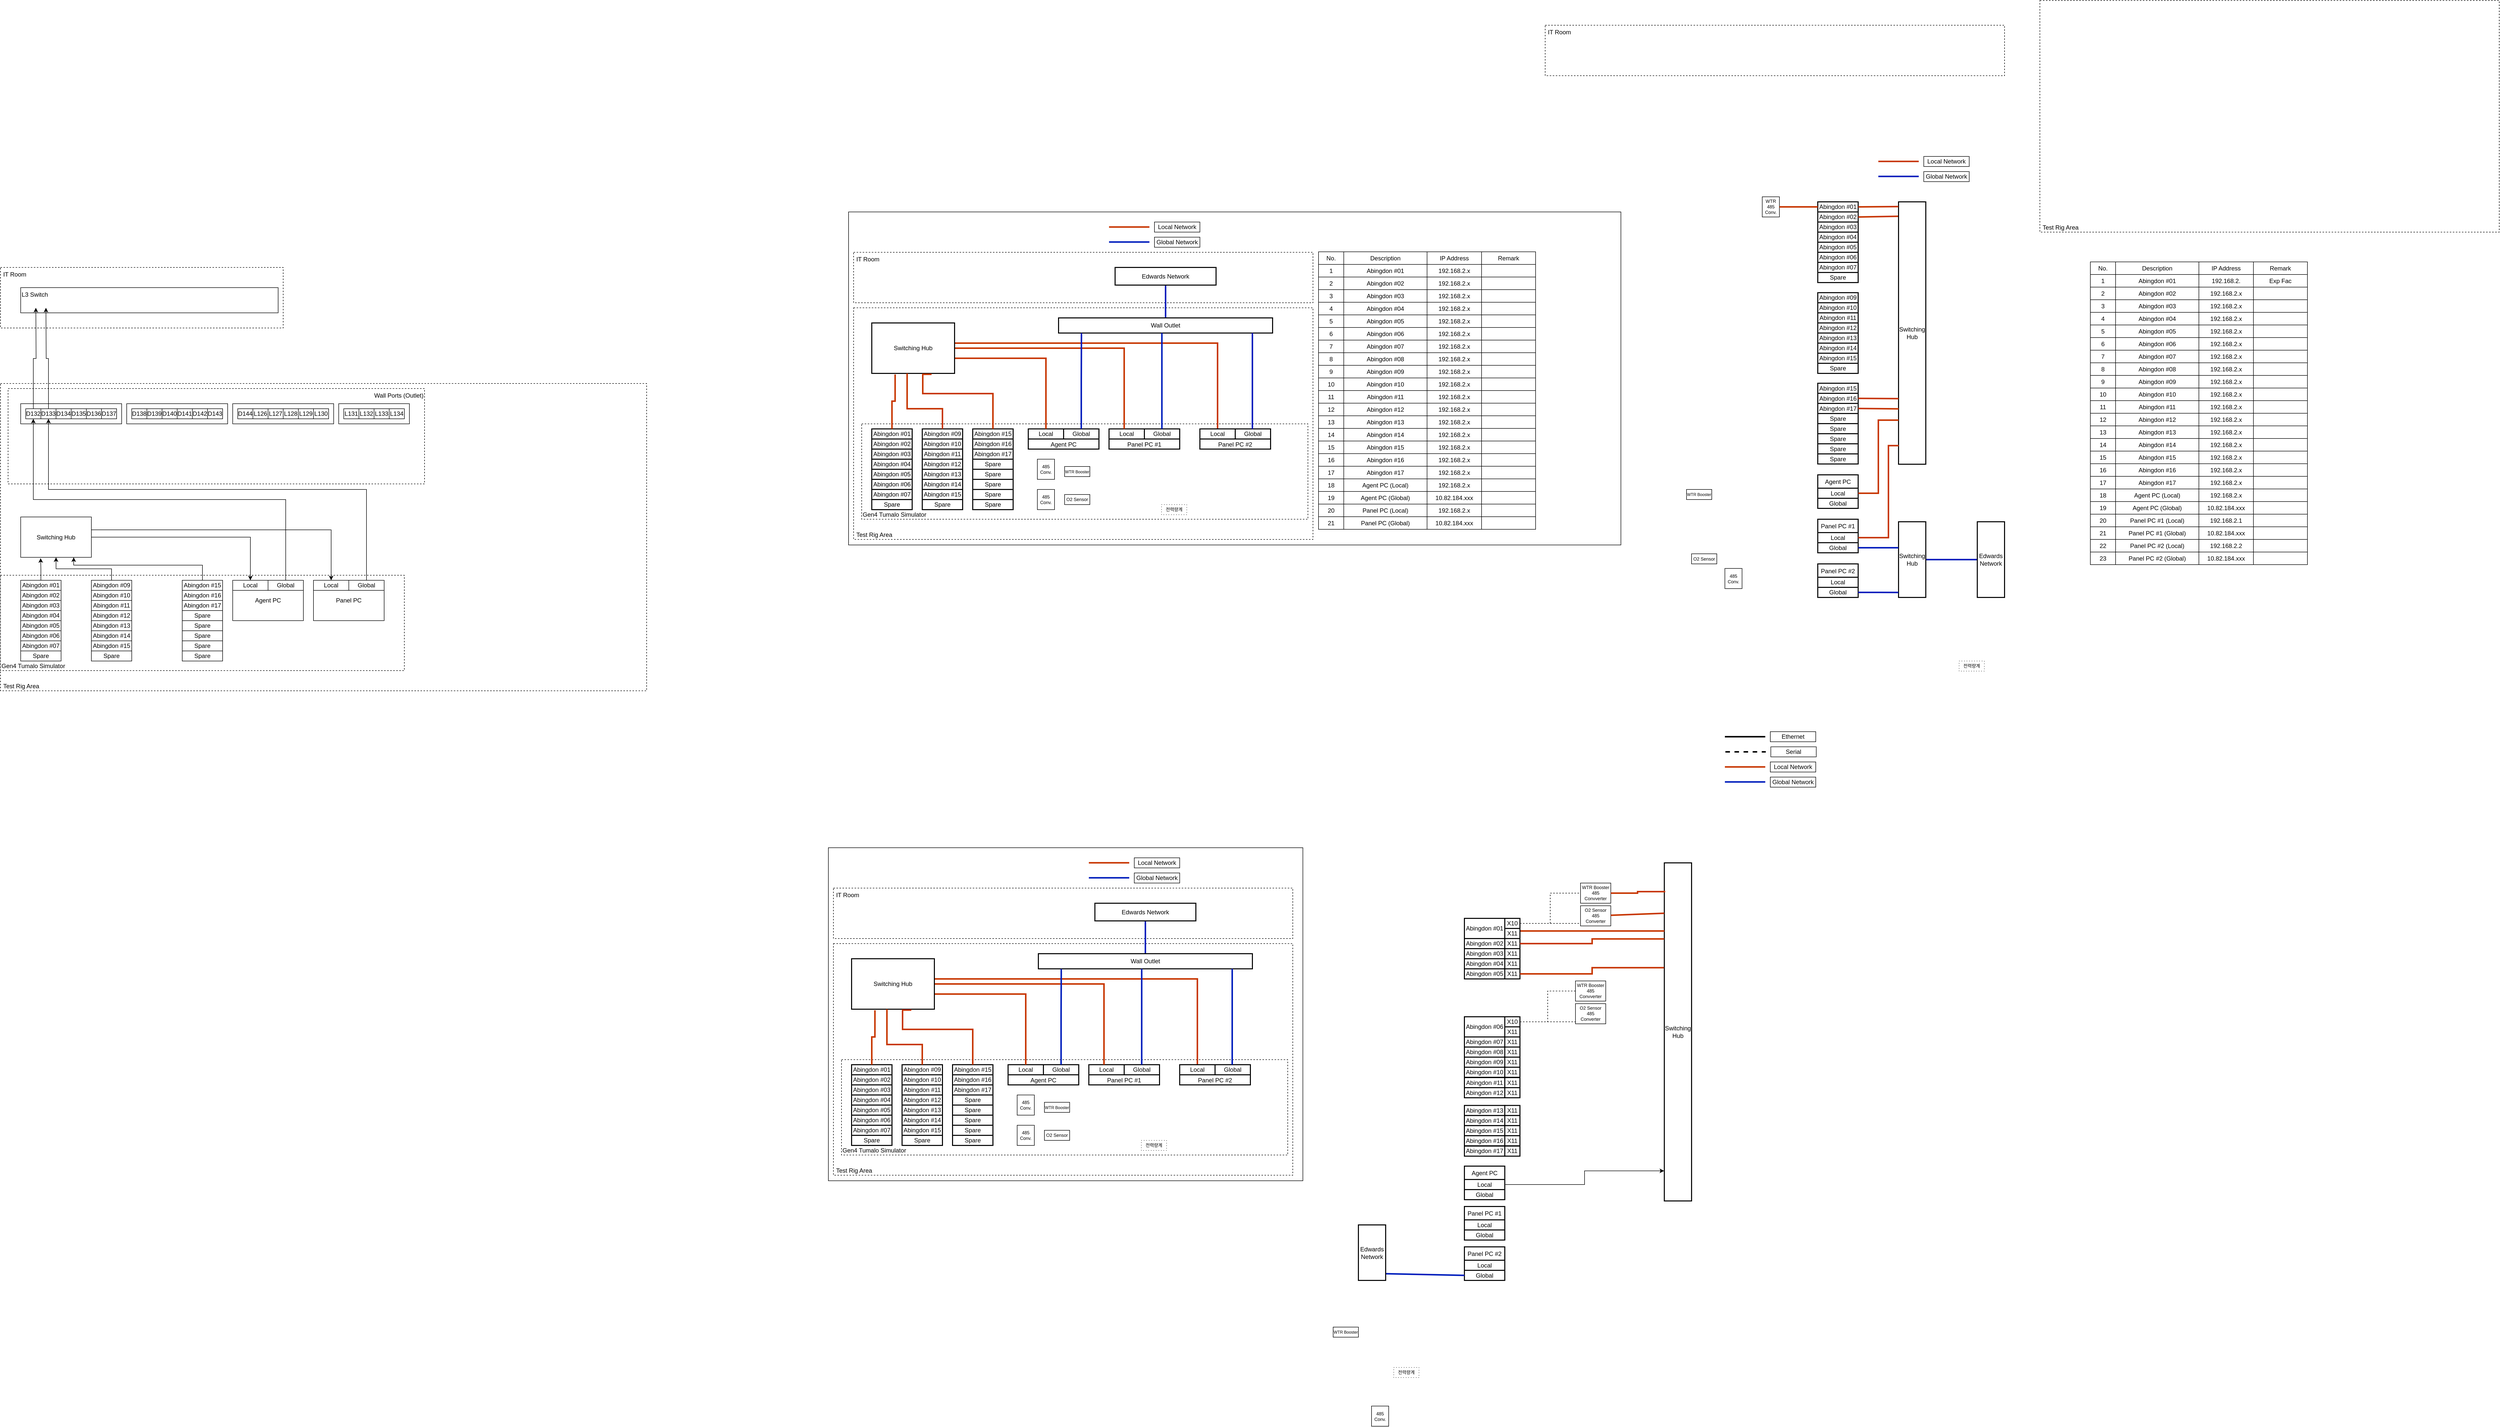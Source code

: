 <mxfile version="24.6.4" type="github">
  <diagram name="페이지-1" id="kzO6x1yu76ksa8zeV7TI">
    <mxGraphModel dx="1397" dy="1941" grid="1" gridSize="10" guides="1" tooltips="1" connect="1" arrows="1" fold="1" page="1" pageScale="1" pageWidth="1654" pageHeight="1169" math="0" shadow="0">
      <root>
        <mxCell id="0" />
        <mxCell id="1" parent="0" />
        <mxCell id="UTzjt2So9V-7-3T5RjJC-438" value="" style="rounded=0;whiteSpace=wrap;html=1;fillColor=none;strokeColor=#000000;" parent="1" vertex="1">
          <mxGeometry x="1680" y="220" width="1530" height="660" as="geometry" />
        </mxCell>
        <mxCell id="UTzjt2So9V-7-3T5RjJC-431" value="&amp;nbsp;IT Room" style="rounded=0;whiteSpace=wrap;html=1;dashed=1;align=left;horizontal=1;verticalAlign=top;strokeWidth=1;" parent="1" vertex="1">
          <mxGeometry x="1690" y="300" width="910" height="100" as="geometry" />
        </mxCell>
        <mxCell id="UTzjt2So9V-7-3T5RjJC-38" value="&amp;nbsp;Test Rig Area" style="rounded=0;whiteSpace=wrap;html=1;dashed=1;align=left;horizontal=1;verticalAlign=bottom;" parent="1" vertex="1">
          <mxGeometry y="560" width="1280" height="609" as="geometry" />
        </mxCell>
        <mxCell id="UTzjt2So9V-7-3T5RjJC-37" value="&amp;nbsp;IT Room" style="rounded=0;whiteSpace=wrap;html=1;dashed=1;align=left;horizontal=1;verticalAlign=top;" parent="1" vertex="1">
          <mxGeometry y="330" width="560" height="120" as="geometry" />
        </mxCell>
        <mxCell id="qKbkyYjuzcqZ-AUJ2ZDD-1" value="L3 Switch" style="rounded=0;whiteSpace=wrap;html=1;align=left;verticalAlign=top;" parent="1" vertex="1">
          <mxGeometry x="40" y="370" width="510" height="50" as="geometry" />
        </mxCell>
        <mxCell id="UTzjt2So9V-7-3T5RjJC-43" value="Gen4 Tumalo Simulator" style="rounded=0;whiteSpace=wrap;html=1;dashed=1;align=left;horizontal=1;verticalAlign=bottom;" parent="1" vertex="1">
          <mxGeometry y="940" width="800" height="189" as="geometry" />
        </mxCell>
        <mxCell id="UTzjt2So9V-7-3T5RjJC-27" value="" style="group" parent="1" vertex="1" connectable="0">
          <mxGeometry x="40" y="950" width="80" height="160" as="geometry" />
        </mxCell>
        <mxCell id="qKbkyYjuzcqZ-AUJ2ZDD-4" value="" style="rounded=0;whiteSpace=wrap;html=1;" parent="UTzjt2So9V-7-3T5RjJC-27" vertex="1">
          <mxGeometry width="80" height="160" as="geometry" />
        </mxCell>
        <mxCell id="qKbkyYjuzcqZ-AUJ2ZDD-6" value="Abingdon #01" style="rounded=0;whiteSpace=wrap;html=1;" parent="UTzjt2So9V-7-3T5RjJC-27" vertex="1">
          <mxGeometry width="80" height="20" as="geometry" />
        </mxCell>
        <mxCell id="qKbkyYjuzcqZ-AUJ2ZDD-7" value="Abingdon #02" style="rounded=0;whiteSpace=wrap;html=1;" parent="UTzjt2So9V-7-3T5RjJC-27" vertex="1">
          <mxGeometry y="20" width="80" height="20" as="geometry" />
        </mxCell>
        <mxCell id="qKbkyYjuzcqZ-AUJ2ZDD-8" value="Abingdon #03" style="rounded=0;whiteSpace=wrap;html=1;" parent="UTzjt2So9V-7-3T5RjJC-27" vertex="1">
          <mxGeometry y="40" width="80" height="20" as="geometry" />
        </mxCell>
        <mxCell id="qKbkyYjuzcqZ-AUJ2ZDD-9" value="Abingdon #04" style="rounded=0;whiteSpace=wrap;html=1;" parent="UTzjt2So9V-7-3T5RjJC-27" vertex="1">
          <mxGeometry y="60" width="80" height="20" as="geometry" />
        </mxCell>
        <mxCell id="qKbkyYjuzcqZ-AUJ2ZDD-10" value="Abingdon #05" style="rounded=0;whiteSpace=wrap;html=1;" parent="UTzjt2So9V-7-3T5RjJC-27" vertex="1">
          <mxGeometry y="80" width="80" height="20" as="geometry" />
        </mxCell>
        <mxCell id="qKbkyYjuzcqZ-AUJ2ZDD-11" value="Abingdon #06" style="rounded=0;whiteSpace=wrap;html=1;" parent="UTzjt2So9V-7-3T5RjJC-27" vertex="1">
          <mxGeometry y="100" width="80" height="20" as="geometry" />
        </mxCell>
        <mxCell id="qKbkyYjuzcqZ-AUJ2ZDD-12" value="Abingdon #07" style="rounded=0;whiteSpace=wrap;html=1;" parent="UTzjt2So9V-7-3T5RjJC-27" vertex="1">
          <mxGeometry y="120" width="80" height="20" as="geometry" />
        </mxCell>
        <mxCell id="qKbkyYjuzcqZ-AUJ2ZDD-33" value="Spare" style="rounded=0;whiteSpace=wrap;html=1;" parent="UTzjt2So9V-7-3T5RjJC-27" vertex="1">
          <mxGeometry y="140" width="80" height="20" as="geometry" />
        </mxCell>
        <mxCell id="UTzjt2So9V-7-3T5RjJC-28" value="" style="group" parent="1" vertex="1" connectable="0">
          <mxGeometry x="360" y="950" width="80" height="160" as="geometry" />
        </mxCell>
        <mxCell id="qKbkyYjuzcqZ-AUJ2ZDD-21" value="" style="rounded=0;whiteSpace=wrap;html=1;" parent="UTzjt2So9V-7-3T5RjJC-28" vertex="1">
          <mxGeometry width="80" height="160" as="geometry" />
        </mxCell>
        <mxCell id="qKbkyYjuzcqZ-AUJ2ZDD-22" value="Abingdon #15" style="rounded=0;whiteSpace=wrap;html=1;" parent="UTzjt2So9V-7-3T5RjJC-28" vertex="1">
          <mxGeometry width="80" height="20" as="geometry" />
        </mxCell>
        <mxCell id="qKbkyYjuzcqZ-AUJ2ZDD-23" value="Abingdon #16" style="rounded=0;whiteSpace=wrap;html=1;" parent="UTzjt2So9V-7-3T5RjJC-28" vertex="1">
          <mxGeometry y="20" width="80" height="20" as="geometry" />
        </mxCell>
        <mxCell id="qKbkyYjuzcqZ-AUJ2ZDD-24" value="Abingdon #17" style="rounded=0;whiteSpace=wrap;html=1;" parent="UTzjt2So9V-7-3T5RjJC-28" vertex="1">
          <mxGeometry y="40" width="80" height="20" as="geometry" />
        </mxCell>
        <mxCell id="qKbkyYjuzcqZ-AUJ2ZDD-25" value="Spare" style="rounded=0;whiteSpace=wrap;html=1;" parent="UTzjt2So9V-7-3T5RjJC-28" vertex="1">
          <mxGeometry y="60" width="80" height="20" as="geometry" />
        </mxCell>
        <mxCell id="qKbkyYjuzcqZ-AUJ2ZDD-26" value="Spare" style="rounded=0;whiteSpace=wrap;html=1;" parent="UTzjt2So9V-7-3T5RjJC-28" vertex="1">
          <mxGeometry y="80" width="80" height="20" as="geometry" />
        </mxCell>
        <mxCell id="qKbkyYjuzcqZ-AUJ2ZDD-27" value="Spare" style="rounded=0;whiteSpace=wrap;html=1;" parent="UTzjt2So9V-7-3T5RjJC-28" vertex="1">
          <mxGeometry y="100" width="80" height="20" as="geometry" />
        </mxCell>
        <mxCell id="qKbkyYjuzcqZ-AUJ2ZDD-28" value="Spare" style="rounded=0;whiteSpace=wrap;html=1;" parent="UTzjt2So9V-7-3T5RjJC-28" vertex="1">
          <mxGeometry y="120" width="80" height="20" as="geometry" />
        </mxCell>
        <mxCell id="qKbkyYjuzcqZ-AUJ2ZDD-31" value="Spare" style="rounded=0;whiteSpace=wrap;html=1;" parent="UTzjt2So9V-7-3T5RjJC-28" vertex="1">
          <mxGeometry y="140" width="80" height="20" as="geometry" />
        </mxCell>
        <mxCell id="UTzjt2So9V-7-3T5RjJC-39" value="" style="group" parent="1" vertex="1" connectable="0">
          <mxGeometry x="180" y="950" width="80" height="160" as="geometry" />
        </mxCell>
        <mxCell id="qKbkyYjuzcqZ-AUJ2ZDD-13" value="" style="rounded=0;whiteSpace=wrap;html=1;" parent="UTzjt2So9V-7-3T5RjJC-39" vertex="1">
          <mxGeometry width="80" height="160" as="geometry" />
        </mxCell>
        <mxCell id="qKbkyYjuzcqZ-AUJ2ZDD-14" value="Abingdon #09" style="rounded=0;whiteSpace=wrap;html=1;" parent="UTzjt2So9V-7-3T5RjJC-39" vertex="1">
          <mxGeometry width="80" height="20" as="geometry" />
        </mxCell>
        <mxCell id="qKbkyYjuzcqZ-AUJ2ZDD-15" value="Abingdon #10" style="rounded=0;whiteSpace=wrap;html=1;" parent="UTzjt2So9V-7-3T5RjJC-39" vertex="1">
          <mxGeometry y="20" width="80" height="20" as="geometry" />
        </mxCell>
        <mxCell id="qKbkyYjuzcqZ-AUJ2ZDD-16" value="Abingdon #11" style="rounded=0;whiteSpace=wrap;html=1;" parent="UTzjt2So9V-7-3T5RjJC-39" vertex="1">
          <mxGeometry y="40" width="80" height="20" as="geometry" />
        </mxCell>
        <mxCell id="qKbkyYjuzcqZ-AUJ2ZDD-17" value="Abingdon #12" style="rounded=0;whiteSpace=wrap;html=1;" parent="UTzjt2So9V-7-3T5RjJC-39" vertex="1">
          <mxGeometry y="60" width="80" height="20" as="geometry" />
        </mxCell>
        <mxCell id="qKbkyYjuzcqZ-AUJ2ZDD-18" value="Abingdon #13" style="rounded=0;whiteSpace=wrap;html=1;" parent="UTzjt2So9V-7-3T5RjJC-39" vertex="1">
          <mxGeometry y="80" width="80" height="20" as="geometry" />
        </mxCell>
        <mxCell id="qKbkyYjuzcqZ-AUJ2ZDD-19" value="Abingdon #14" style="rounded=0;whiteSpace=wrap;html=1;" parent="UTzjt2So9V-7-3T5RjJC-39" vertex="1">
          <mxGeometry y="100" width="80" height="20" as="geometry" />
        </mxCell>
        <mxCell id="qKbkyYjuzcqZ-AUJ2ZDD-20" value="Abingdon #15" style="rounded=0;whiteSpace=wrap;html=1;" parent="UTzjt2So9V-7-3T5RjJC-39" vertex="1">
          <mxGeometry y="120" width="80" height="20" as="geometry" />
        </mxCell>
        <mxCell id="qKbkyYjuzcqZ-AUJ2ZDD-32" value="Spare" style="rounded=0;whiteSpace=wrap;html=1;" parent="UTzjt2So9V-7-3T5RjJC-39" vertex="1">
          <mxGeometry y="140" width="80" height="20" as="geometry" />
        </mxCell>
        <mxCell id="UTzjt2So9V-7-3T5RjJC-45" value="Wall Ports (Outlet)" style="rounded=0;whiteSpace=wrap;html=1;dashed=1;align=right;horizontal=1;verticalAlign=top;" parent="1" vertex="1">
          <mxGeometry x="15" y="570" width="825" height="189" as="geometry" />
        </mxCell>
        <mxCell id="UTzjt2So9V-7-3T5RjJC-46" value="" style="rounded=0;whiteSpace=wrap;html=1;align=center;verticalAlign=top;" parent="1" vertex="1">
          <mxGeometry x="40" y="600" width="200" height="40" as="geometry" />
        </mxCell>
        <mxCell id="UTzjt2So9V-7-3T5RjJC-96" style="edgeStyle=orthogonalEdgeStyle;rounded=0;orthogonalLoop=1;jettySize=auto;html=1;exitX=0.5;exitY=0;exitDx=0;exitDy=0;entryX=0.5;entryY=1;entryDx=0;entryDy=0;" parent="1" source="UTzjt2So9V-7-3T5RjJC-47" edge="1">
          <mxGeometry relative="1" as="geometry">
            <mxPoint x="70" y="410" as="targetPoint" />
          </mxGeometry>
        </mxCell>
        <mxCell id="UTzjt2So9V-7-3T5RjJC-47" value="D132" style="rounded=0;whiteSpace=wrap;html=1;" parent="1" vertex="1">
          <mxGeometry x="50" y="610" width="30" height="20" as="geometry" />
        </mxCell>
        <mxCell id="UTzjt2So9V-7-3T5RjJC-97" style="edgeStyle=orthogonalEdgeStyle;rounded=0;orthogonalLoop=1;jettySize=auto;html=1;entryX=0.5;entryY=1;entryDx=0;entryDy=0;" parent="1" source="UTzjt2So9V-7-3T5RjJC-48" edge="1">
          <mxGeometry relative="1" as="geometry">
            <mxPoint x="90" y="410" as="targetPoint" />
          </mxGeometry>
        </mxCell>
        <mxCell id="UTzjt2So9V-7-3T5RjJC-48" value="D133" style="rounded=0;whiteSpace=wrap;html=1;" parent="1" vertex="1">
          <mxGeometry x="80" y="610" width="30" height="20" as="geometry" />
        </mxCell>
        <mxCell id="UTzjt2So9V-7-3T5RjJC-49" value="D134" style="rounded=0;whiteSpace=wrap;html=1;" parent="1" vertex="1">
          <mxGeometry x="110" y="610" width="30" height="20" as="geometry" />
        </mxCell>
        <mxCell id="UTzjt2So9V-7-3T5RjJC-50" value="D135" style="rounded=0;whiteSpace=wrap;html=1;" parent="1" vertex="1">
          <mxGeometry x="140" y="610" width="30" height="20" as="geometry" />
        </mxCell>
        <mxCell id="UTzjt2So9V-7-3T5RjJC-52" value="D136" style="rounded=0;whiteSpace=wrap;html=1;" parent="1" vertex="1">
          <mxGeometry x="170" y="610" width="30" height="20" as="geometry" />
        </mxCell>
        <mxCell id="UTzjt2So9V-7-3T5RjJC-53" value="D137" style="rounded=0;whiteSpace=wrap;html=1;" parent="1" vertex="1">
          <mxGeometry x="200" y="610" width="30" height="20" as="geometry" />
        </mxCell>
        <mxCell id="UTzjt2So9V-7-3T5RjJC-61" value="" style="rounded=0;whiteSpace=wrap;html=1;align=center;verticalAlign=top;" parent="1" vertex="1">
          <mxGeometry x="250" y="600" width="200" height="40" as="geometry" />
        </mxCell>
        <mxCell id="UTzjt2So9V-7-3T5RjJC-62" value="D138" style="rounded=0;whiteSpace=wrap;html=1;" parent="1" vertex="1">
          <mxGeometry x="260" y="610" width="30" height="20" as="geometry" />
        </mxCell>
        <mxCell id="UTzjt2So9V-7-3T5RjJC-63" value="D139" style="rounded=0;whiteSpace=wrap;html=1;" parent="1" vertex="1">
          <mxGeometry x="290" y="610" width="30" height="20" as="geometry" />
        </mxCell>
        <mxCell id="UTzjt2So9V-7-3T5RjJC-64" value="D140" style="rounded=0;whiteSpace=wrap;html=1;" parent="1" vertex="1">
          <mxGeometry x="320" y="610" width="30" height="20" as="geometry" />
        </mxCell>
        <mxCell id="UTzjt2So9V-7-3T5RjJC-65" value="D141" style="rounded=0;whiteSpace=wrap;html=1;" parent="1" vertex="1">
          <mxGeometry x="350" y="610" width="30" height="20" as="geometry" />
        </mxCell>
        <mxCell id="UTzjt2So9V-7-3T5RjJC-66" value="D142" style="rounded=0;whiteSpace=wrap;html=1;" parent="1" vertex="1">
          <mxGeometry x="380" y="610" width="30" height="20" as="geometry" />
        </mxCell>
        <mxCell id="UTzjt2So9V-7-3T5RjJC-67" value="D143" style="rounded=0;whiteSpace=wrap;html=1;" parent="1" vertex="1">
          <mxGeometry x="410" y="610" width="30" height="20" as="geometry" />
        </mxCell>
        <mxCell id="UTzjt2So9V-7-3T5RjJC-68" value="" style="rounded=0;whiteSpace=wrap;html=1;align=center;verticalAlign=top;" parent="1" vertex="1">
          <mxGeometry x="460" y="600" width="200" height="40" as="geometry" />
        </mxCell>
        <mxCell id="UTzjt2So9V-7-3T5RjJC-69" value="D144" style="rounded=0;whiteSpace=wrap;html=1;" parent="1" vertex="1">
          <mxGeometry x="470" y="610" width="30" height="20" as="geometry" />
        </mxCell>
        <mxCell id="UTzjt2So9V-7-3T5RjJC-70" value="L126" style="rounded=0;whiteSpace=wrap;html=1;" parent="1" vertex="1">
          <mxGeometry x="500" y="610" width="30" height="20" as="geometry" />
        </mxCell>
        <mxCell id="UTzjt2So9V-7-3T5RjJC-71" value="L127" style="rounded=0;whiteSpace=wrap;html=1;" parent="1" vertex="1">
          <mxGeometry x="530" y="610" width="30" height="20" as="geometry" />
        </mxCell>
        <mxCell id="UTzjt2So9V-7-3T5RjJC-72" value="L128" style="rounded=0;whiteSpace=wrap;html=1;" parent="1" vertex="1">
          <mxGeometry x="560" y="610" width="30" height="20" as="geometry" />
        </mxCell>
        <mxCell id="UTzjt2So9V-7-3T5RjJC-73" value="L129" style="rounded=0;whiteSpace=wrap;html=1;" parent="1" vertex="1">
          <mxGeometry x="590" y="610" width="30" height="20" as="geometry" />
        </mxCell>
        <mxCell id="UTzjt2So9V-7-3T5RjJC-74" value="L130" style="rounded=0;whiteSpace=wrap;html=1;" parent="1" vertex="1">
          <mxGeometry x="620" y="610" width="30" height="20" as="geometry" />
        </mxCell>
        <mxCell id="UTzjt2So9V-7-3T5RjJC-75" value="" style="rounded=0;whiteSpace=wrap;html=1;align=center;verticalAlign=top;" parent="1" vertex="1">
          <mxGeometry x="670" y="600" width="140" height="40" as="geometry" />
        </mxCell>
        <mxCell id="UTzjt2So9V-7-3T5RjJC-76" value="L131" style="rounded=0;whiteSpace=wrap;html=1;" parent="1" vertex="1">
          <mxGeometry x="680" y="610" width="30" height="20" as="geometry" />
        </mxCell>
        <mxCell id="UTzjt2So9V-7-3T5RjJC-77" value="L132" style="rounded=0;whiteSpace=wrap;html=1;" parent="1" vertex="1">
          <mxGeometry x="710" y="610" width="30" height="20" as="geometry" />
        </mxCell>
        <mxCell id="UTzjt2So9V-7-3T5RjJC-78" value="L133" style="rounded=0;whiteSpace=wrap;html=1;" parent="1" vertex="1">
          <mxGeometry x="740" y="610" width="30" height="20" as="geometry" />
        </mxCell>
        <mxCell id="UTzjt2So9V-7-3T5RjJC-79" value="L134" style="rounded=0;whiteSpace=wrap;html=1;" parent="1" vertex="1">
          <mxGeometry x="770" y="610" width="30" height="20" as="geometry" />
        </mxCell>
        <mxCell id="UTzjt2So9V-7-3T5RjJC-82" value="Agent PC" style="rounded=0;whiteSpace=wrap;html=1;align=center;verticalAlign=middle;" parent="1" vertex="1">
          <mxGeometry x="460" y="950" width="140" height="80" as="geometry" />
        </mxCell>
        <mxCell id="UTzjt2So9V-7-3T5RjJC-83" value="Panel PC" style="rounded=0;whiteSpace=wrap;html=1;align=center;verticalAlign=middle;" parent="1" vertex="1">
          <mxGeometry x="620" y="950" width="140" height="80" as="geometry" />
        </mxCell>
        <mxCell id="UTzjt2So9V-7-3T5RjJC-84" value="Local" style="rounded=0;whiteSpace=wrap;html=1;align=center;verticalAlign=middle;" parent="1" vertex="1">
          <mxGeometry x="460" y="950" width="70" height="20" as="geometry" />
        </mxCell>
        <mxCell id="UTzjt2So9V-7-3T5RjJC-88" style="edgeStyle=orthogonalEdgeStyle;rounded=0;orthogonalLoop=1;jettySize=auto;html=1;exitX=0.5;exitY=0;exitDx=0;exitDy=0;entryX=0.5;entryY=1;entryDx=0;entryDy=0;" parent="1" source="UTzjt2So9V-7-3T5RjJC-85" target="UTzjt2So9V-7-3T5RjJC-47" edge="1">
          <mxGeometry relative="1" as="geometry" />
        </mxCell>
        <mxCell id="UTzjt2So9V-7-3T5RjJC-85" value="Global" style="rounded=0;whiteSpace=wrap;html=1;align=center;verticalAlign=middle;" parent="1" vertex="1">
          <mxGeometry x="530" y="950" width="70" height="20" as="geometry" />
        </mxCell>
        <mxCell id="UTzjt2So9V-7-3T5RjJC-86" value="Local" style="rounded=0;whiteSpace=wrap;html=1;align=center;verticalAlign=middle;" parent="1" vertex="1">
          <mxGeometry x="620" y="950" width="70" height="20" as="geometry" />
        </mxCell>
        <mxCell id="UTzjt2So9V-7-3T5RjJC-89" style="edgeStyle=orthogonalEdgeStyle;rounded=0;orthogonalLoop=1;jettySize=auto;html=1;entryX=0.5;entryY=1;entryDx=0;entryDy=0;" parent="1" source="UTzjt2So9V-7-3T5RjJC-87" target="UTzjt2So9V-7-3T5RjJC-48" edge="1">
          <mxGeometry relative="1" as="geometry">
            <Array as="points">
              <mxPoint x="725" y="770" />
              <mxPoint x="95" y="770" />
            </Array>
          </mxGeometry>
        </mxCell>
        <mxCell id="UTzjt2So9V-7-3T5RjJC-87" value="Global" style="rounded=0;whiteSpace=wrap;html=1;align=center;verticalAlign=middle;" parent="1" vertex="1">
          <mxGeometry x="690" y="950" width="70" height="20" as="geometry" />
        </mxCell>
        <mxCell id="UTzjt2So9V-7-3T5RjJC-94" style="edgeStyle=orthogonalEdgeStyle;rounded=0;orthogonalLoop=1;jettySize=auto;html=1;entryX=0.5;entryY=0;entryDx=0;entryDy=0;" parent="1" source="UTzjt2So9V-7-3T5RjJC-90" target="UTzjt2So9V-7-3T5RjJC-84" edge="1">
          <mxGeometry relative="1" as="geometry" />
        </mxCell>
        <mxCell id="UTzjt2So9V-7-3T5RjJC-95" style="edgeStyle=orthogonalEdgeStyle;rounded=0;orthogonalLoop=1;jettySize=auto;html=1;" parent="1" source="UTzjt2So9V-7-3T5RjJC-90" target="UTzjt2So9V-7-3T5RjJC-86" edge="1">
          <mxGeometry relative="1" as="geometry">
            <Array as="points">
              <mxPoint x="655" y="850" />
            </Array>
          </mxGeometry>
        </mxCell>
        <mxCell id="UTzjt2So9V-7-3T5RjJC-90" value="Switching Hub" style="rounded=0;whiteSpace=wrap;html=1;align=center;verticalAlign=middle;" parent="1" vertex="1">
          <mxGeometry x="40" y="824.5" width="140" height="80" as="geometry" />
        </mxCell>
        <mxCell id="UTzjt2So9V-7-3T5RjJC-91" style="edgeStyle=orthogonalEdgeStyle;rounded=0;orthogonalLoop=1;jettySize=auto;html=1;entryX=0.282;entryY=1.021;entryDx=0;entryDy=0;entryPerimeter=0;" parent="1" source="qKbkyYjuzcqZ-AUJ2ZDD-6" target="UTzjt2So9V-7-3T5RjJC-90" edge="1">
          <mxGeometry relative="1" as="geometry" />
        </mxCell>
        <mxCell id="UTzjt2So9V-7-3T5RjJC-92" style="edgeStyle=orthogonalEdgeStyle;rounded=0;orthogonalLoop=1;jettySize=auto;html=1;" parent="1" source="qKbkyYjuzcqZ-AUJ2ZDD-14" target="UTzjt2So9V-7-3T5RjJC-90" edge="1">
          <mxGeometry relative="1" as="geometry" />
        </mxCell>
        <mxCell id="UTzjt2So9V-7-3T5RjJC-93" style="edgeStyle=orthogonalEdgeStyle;rounded=0;orthogonalLoop=1;jettySize=auto;html=1;entryX=0.75;entryY=1;entryDx=0;entryDy=0;" parent="1" source="qKbkyYjuzcqZ-AUJ2ZDD-22" target="UTzjt2So9V-7-3T5RjJC-90" edge="1">
          <mxGeometry relative="1" as="geometry">
            <Array as="points">
              <mxPoint x="400" y="920" />
              <mxPoint x="145" y="920" />
            </Array>
          </mxGeometry>
        </mxCell>
        <mxCell id="UTzjt2So9V-7-3T5RjJC-98" value="&amp;nbsp;Test Rig Area" style="rounded=0;whiteSpace=wrap;html=1;dashed=1;align=left;horizontal=1;verticalAlign=bottom;strokeWidth=1;strokeColor=#000000;" parent="1" vertex="1">
          <mxGeometry x="1690" y="410" width="910" height="459" as="geometry" />
        </mxCell>
        <mxCell id="UTzjt2So9V-7-3T5RjJC-101" value="Gen4 Tumalo Simulator" style="rounded=0;whiteSpace=wrap;html=1;dashed=1;align=left;horizontal=1;verticalAlign=bottom;strokeWidth=1;" parent="1" vertex="1">
          <mxGeometry x="1706" y="640" width="884" height="189" as="geometry" />
        </mxCell>
        <mxCell id="UTzjt2So9V-7-3T5RjJC-102" value="" style="group;strokeWidth=2;" parent="1" vertex="1" connectable="0">
          <mxGeometry x="1726" y="650" width="80" height="160" as="geometry" />
        </mxCell>
        <mxCell id="UTzjt2So9V-7-3T5RjJC-103" value="" style="rounded=0;whiteSpace=wrap;html=1;strokeWidth=2;" parent="UTzjt2So9V-7-3T5RjJC-102" vertex="1">
          <mxGeometry width="80" height="160" as="geometry" />
        </mxCell>
        <mxCell id="UTzjt2So9V-7-3T5RjJC-104" value="Abingdon #01" style="rounded=0;whiteSpace=wrap;html=1;strokeWidth=2;" parent="UTzjt2So9V-7-3T5RjJC-102" vertex="1">
          <mxGeometry width="80" height="20" as="geometry" />
        </mxCell>
        <mxCell id="UTzjt2So9V-7-3T5RjJC-105" value="Abingdon #02" style="rounded=0;whiteSpace=wrap;html=1;strokeWidth=2;" parent="UTzjt2So9V-7-3T5RjJC-102" vertex="1">
          <mxGeometry y="20" width="80" height="20" as="geometry" />
        </mxCell>
        <mxCell id="UTzjt2So9V-7-3T5RjJC-106" value="Abingdon #03" style="rounded=0;whiteSpace=wrap;html=1;strokeWidth=2;" parent="UTzjt2So9V-7-3T5RjJC-102" vertex="1">
          <mxGeometry y="40" width="80" height="20" as="geometry" />
        </mxCell>
        <mxCell id="UTzjt2So9V-7-3T5RjJC-107" value="Abingdon #04" style="rounded=0;whiteSpace=wrap;html=1;strokeWidth=2;" parent="UTzjt2So9V-7-3T5RjJC-102" vertex="1">
          <mxGeometry y="60" width="80" height="20" as="geometry" />
        </mxCell>
        <mxCell id="UTzjt2So9V-7-3T5RjJC-108" value="Abingdon #05" style="rounded=0;whiteSpace=wrap;html=1;strokeWidth=2;" parent="UTzjt2So9V-7-3T5RjJC-102" vertex="1">
          <mxGeometry y="80" width="80" height="20" as="geometry" />
        </mxCell>
        <mxCell id="UTzjt2So9V-7-3T5RjJC-109" value="Abingdon #06" style="rounded=0;whiteSpace=wrap;html=1;strokeWidth=2;" parent="UTzjt2So9V-7-3T5RjJC-102" vertex="1">
          <mxGeometry y="100" width="80" height="20" as="geometry" />
        </mxCell>
        <mxCell id="UTzjt2So9V-7-3T5RjJC-110" value="Abingdon #07" style="rounded=0;whiteSpace=wrap;html=1;strokeWidth=2;" parent="UTzjt2So9V-7-3T5RjJC-102" vertex="1">
          <mxGeometry y="120" width="80" height="20" as="geometry" />
        </mxCell>
        <mxCell id="UTzjt2So9V-7-3T5RjJC-111" value="Spare" style="rounded=0;whiteSpace=wrap;html=1;strokeWidth=2;" parent="UTzjt2So9V-7-3T5RjJC-102" vertex="1">
          <mxGeometry y="140" width="80" height="20" as="geometry" />
        </mxCell>
        <mxCell id="UTzjt2So9V-7-3T5RjJC-112" value="" style="group;strokeWidth=2;" parent="1" vertex="1" connectable="0">
          <mxGeometry x="1926" y="650" width="80" height="160" as="geometry" />
        </mxCell>
        <mxCell id="UTzjt2So9V-7-3T5RjJC-113" value="" style="rounded=0;whiteSpace=wrap;html=1;strokeWidth=2;" parent="UTzjt2So9V-7-3T5RjJC-112" vertex="1">
          <mxGeometry width="80" height="160" as="geometry" />
        </mxCell>
        <mxCell id="UTzjt2So9V-7-3T5RjJC-114" value="Abingdon #15" style="rounded=0;whiteSpace=wrap;html=1;strokeWidth=2;" parent="UTzjt2So9V-7-3T5RjJC-112" vertex="1">
          <mxGeometry width="80" height="20" as="geometry" />
        </mxCell>
        <mxCell id="UTzjt2So9V-7-3T5RjJC-115" value="Abingdon #16" style="rounded=0;whiteSpace=wrap;html=1;strokeWidth=2;" parent="UTzjt2So9V-7-3T5RjJC-112" vertex="1">
          <mxGeometry y="20" width="80" height="20" as="geometry" />
        </mxCell>
        <mxCell id="UTzjt2So9V-7-3T5RjJC-116" value="Abingdon #17" style="rounded=0;whiteSpace=wrap;html=1;strokeWidth=2;" parent="UTzjt2So9V-7-3T5RjJC-112" vertex="1">
          <mxGeometry y="40" width="80" height="20" as="geometry" />
        </mxCell>
        <mxCell id="UTzjt2So9V-7-3T5RjJC-117" value="Spare" style="rounded=0;whiteSpace=wrap;html=1;strokeWidth=2;" parent="UTzjt2So9V-7-3T5RjJC-112" vertex="1">
          <mxGeometry y="60" width="80" height="20" as="geometry" />
        </mxCell>
        <mxCell id="UTzjt2So9V-7-3T5RjJC-118" value="Spare" style="rounded=0;whiteSpace=wrap;html=1;strokeWidth=2;" parent="UTzjt2So9V-7-3T5RjJC-112" vertex="1">
          <mxGeometry y="80" width="80" height="20" as="geometry" />
        </mxCell>
        <mxCell id="UTzjt2So9V-7-3T5RjJC-119" value="Spare" style="rounded=0;whiteSpace=wrap;html=1;strokeWidth=2;" parent="UTzjt2So9V-7-3T5RjJC-112" vertex="1">
          <mxGeometry y="100" width="80" height="20" as="geometry" />
        </mxCell>
        <mxCell id="UTzjt2So9V-7-3T5RjJC-120" value="Spare" style="rounded=0;whiteSpace=wrap;html=1;strokeWidth=2;" parent="UTzjt2So9V-7-3T5RjJC-112" vertex="1">
          <mxGeometry y="120" width="80" height="20" as="geometry" />
        </mxCell>
        <mxCell id="UTzjt2So9V-7-3T5RjJC-121" value="Spare" style="rounded=0;whiteSpace=wrap;html=1;strokeWidth=2;" parent="UTzjt2So9V-7-3T5RjJC-112" vertex="1">
          <mxGeometry y="140" width="80" height="20" as="geometry" />
        </mxCell>
        <mxCell id="UTzjt2So9V-7-3T5RjJC-122" value="" style="group;strokeWidth=2;" parent="1" vertex="1" connectable="0">
          <mxGeometry x="1826" y="650" width="80" height="160" as="geometry" />
        </mxCell>
        <mxCell id="UTzjt2So9V-7-3T5RjJC-123" value="" style="rounded=0;whiteSpace=wrap;html=1;strokeWidth=2;" parent="UTzjt2So9V-7-3T5RjJC-122" vertex="1">
          <mxGeometry width="80" height="160" as="geometry" />
        </mxCell>
        <mxCell id="UTzjt2So9V-7-3T5RjJC-124" value="Abingdon #09" style="rounded=0;whiteSpace=wrap;html=1;strokeWidth=2;" parent="UTzjt2So9V-7-3T5RjJC-122" vertex="1">
          <mxGeometry width="80" height="20" as="geometry" />
        </mxCell>
        <mxCell id="UTzjt2So9V-7-3T5RjJC-125" value="Abingdon #10" style="rounded=0;whiteSpace=wrap;html=1;strokeWidth=2;" parent="UTzjt2So9V-7-3T5RjJC-122" vertex="1">
          <mxGeometry y="20" width="80" height="20" as="geometry" />
        </mxCell>
        <mxCell id="UTzjt2So9V-7-3T5RjJC-126" value="Abingdon #11" style="rounded=0;whiteSpace=wrap;html=1;strokeWidth=2;" parent="UTzjt2So9V-7-3T5RjJC-122" vertex="1">
          <mxGeometry y="40" width="80" height="20" as="geometry" />
        </mxCell>
        <mxCell id="UTzjt2So9V-7-3T5RjJC-127" value="Abingdon #12" style="rounded=0;whiteSpace=wrap;html=1;strokeWidth=2;" parent="UTzjt2So9V-7-3T5RjJC-122" vertex="1">
          <mxGeometry y="60" width="80" height="20" as="geometry" />
        </mxCell>
        <mxCell id="UTzjt2So9V-7-3T5RjJC-128" value="Abingdon #13" style="rounded=0;whiteSpace=wrap;html=1;strokeWidth=2;" parent="UTzjt2So9V-7-3T5RjJC-122" vertex="1">
          <mxGeometry y="80" width="80" height="20" as="geometry" />
        </mxCell>
        <mxCell id="UTzjt2So9V-7-3T5RjJC-129" value="Abingdon #14" style="rounded=0;whiteSpace=wrap;html=1;strokeWidth=2;" parent="UTzjt2So9V-7-3T5RjJC-122" vertex="1">
          <mxGeometry y="100" width="80" height="20" as="geometry" />
        </mxCell>
        <mxCell id="UTzjt2So9V-7-3T5RjJC-130" value="Abingdon #15" style="rounded=0;whiteSpace=wrap;html=1;strokeWidth=2;" parent="UTzjt2So9V-7-3T5RjJC-122" vertex="1">
          <mxGeometry y="120" width="80" height="20" as="geometry" />
        </mxCell>
        <mxCell id="UTzjt2So9V-7-3T5RjJC-131" value="Spare" style="rounded=0;whiteSpace=wrap;html=1;strokeWidth=2;" parent="UTzjt2So9V-7-3T5RjJC-122" vertex="1">
          <mxGeometry y="140" width="80" height="20" as="geometry" />
        </mxCell>
        <mxCell id="UTzjt2So9V-7-3T5RjJC-425" style="edgeStyle=orthogonalEdgeStyle;rounded=0;orthogonalLoop=1;jettySize=auto;html=1;entryX=0.5;entryY=1;entryDx=0;entryDy=0;fillColor=#0050ef;strokeColor=#001DBC;strokeWidth=3;endArrow=none;endFill=0;" parent="1" source="UTzjt2So9V-7-3T5RjJC-133" target="UTzjt2So9V-7-3T5RjJC-426" edge="1">
          <mxGeometry relative="1" as="geometry">
            <mxPoint x="2196.0" y="230" as="targetPoint" />
          </mxGeometry>
        </mxCell>
        <mxCell id="UTzjt2So9V-7-3T5RjJC-133" value="Wall Outlet" style="rounded=0;whiteSpace=wrap;html=1;align=center;verticalAlign=middle;strokeWidth=2;" parent="1" vertex="1">
          <mxGeometry x="2096" y="430" width="424" height="30" as="geometry" />
        </mxCell>
        <mxCell id="UTzjt2So9V-7-3T5RjJC-161" value="&lt;div&gt;&lt;span style=&quot;background-color: initial;&quot;&gt;Agent PC&lt;/span&gt;&lt;br&gt;&lt;/div&gt;" style="rounded=0;whiteSpace=wrap;html=1;align=center;verticalAlign=bottom;strokeWidth=2;" parent="1" vertex="1">
          <mxGeometry x="2036" y="650" width="140" height="40" as="geometry" />
        </mxCell>
        <mxCell id="UTzjt2So9V-7-3T5RjJC-162" value="&lt;div&gt;&lt;span style=&quot;background-color: initial;&quot;&gt;Panel PC #1&lt;/span&gt;&lt;br&gt;&lt;/div&gt;" style="rounded=0;whiteSpace=wrap;html=1;align=center;verticalAlign=bottom;strokeWidth=2;" parent="1" vertex="1">
          <mxGeometry x="2196" y="650" width="140" height="40" as="geometry" />
        </mxCell>
        <mxCell id="UTzjt2So9V-7-3T5RjJC-163" value="Local" style="rounded=0;whiteSpace=wrap;html=1;align=center;verticalAlign=middle;strokeWidth=2;" parent="1" vertex="1">
          <mxGeometry x="2036" y="650" width="70" height="20" as="geometry" />
        </mxCell>
        <mxCell id="UTzjt2So9V-7-3T5RjJC-165" value="Global" style="rounded=0;whiteSpace=wrap;html=1;align=center;verticalAlign=middle;strokeWidth=2;" parent="1" vertex="1">
          <mxGeometry x="2106" y="650" width="70" height="20" as="geometry" />
        </mxCell>
        <mxCell id="UTzjt2So9V-7-3T5RjJC-166" value="Local" style="rounded=0;whiteSpace=wrap;html=1;align=center;verticalAlign=middle;strokeWidth=2;" parent="1" vertex="1">
          <mxGeometry x="2196" y="650" width="70" height="20" as="geometry" />
        </mxCell>
        <mxCell id="UTzjt2So9V-7-3T5RjJC-168" value="Global" style="rounded=0;whiteSpace=wrap;html=1;align=center;verticalAlign=middle;strokeWidth=2;" parent="1" vertex="1">
          <mxGeometry x="2266" y="650" width="70" height="20" as="geometry" />
        </mxCell>
        <mxCell id="UTzjt2So9V-7-3T5RjJC-169" style="edgeStyle=orthogonalEdgeStyle;rounded=0;orthogonalLoop=1;jettySize=auto;html=1;entryX=0.5;entryY=0;entryDx=0;entryDy=0;fillColor=#fa6800;strokeColor=#C73500;strokeWidth=3;endArrow=none;endFill=0;" parent="1" source="UTzjt2So9V-7-3T5RjJC-171" target="UTzjt2So9V-7-3T5RjJC-163" edge="1">
          <mxGeometry relative="1" as="geometry">
            <Array as="points">
              <mxPoint x="2071" y="510" />
            </Array>
          </mxGeometry>
        </mxCell>
        <mxCell id="UTzjt2So9V-7-3T5RjJC-175" style="edgeStyle=orthogonalEdgeStyle;rounded=0;orthogonalLoop=1;jettySize=auto;html=1;fillColor=#fa6800;strokeColor=#C73500;strokeWidth=3;endArrow=none;endFill=0;" parent="1" source="UTzjt2So9V-7-3T5RjJC-171" edge="1">
          <mxGeometry relative="1" as="geometry">
            <mxPoint x="2226" y="650" as="targetPoint" />
            <Array as="points">
              <mxPoint x="2226" y="490" />
              <mxPoint x="2226" y="650" />
            </Array>
          </mxGeometry>
        </mxCell>
        <mxCell id="2HqpKdyP9IXQbHMKSjdH-19" style="edgeStyle=orthogonalEdgeStyle;rounded=0;orthogonalLoop=1;jettySize=auto;html=1;entryX=0.5;entryY=0;entryDx=0;entryDy=0;fontFamily=Helvetica;fontSize=12;fontColor=default;strokeColor=#C73500;strokeWidth=3;endArrow=none;endFill=0;" parent="1" source="UTzjt2So9V-7-3T5RjJC-171" target="2HqpKdyP9IXQbHMKSjdH-2" edge="1">
          <mxGeometry relative="1" as="geometry">
            <Array as="points">
              <mxPoint x="2411" y="480" />
            </Array>
          </mxGeometry>
        </mxCell>
        <mxCell id="UTzjt2So9V-7-3T5RjJC-171" value="Switching Hub" style="rounded=0;whiteSpace=wrap;html=1;align=center;verticalAlign=middle;strokeWidth=2;" parent="1" vertex="1">
          <mxGeometry x="1726" y="440" width="164" height="100" as="geometry" />
        </mxCell>
        <mxCell id="UTzjt2So9V-7-3T5RjJC-172" style="edgeStyle=orthogonalEdgeStyle;rounded=0;orthogonalLoop=1;jettySize=auto;html=1;entryX=0.282;entryY=1.021;entryDx=0;entryDy=0;entryPerimeter=0;fillColor=#fa6800;strokeColor=#C73500;strokeWidth=3;endArrow=none;endFill=0;" parent="1" source="UTzjt2So9V-7-3T5RjJC-104" target="UTzjt2So9V-7-3T5RjJC-171" edge="1">
          <mxGeometry relative="1" as="geometry" />
        </mxCell>
        <mxCell id="UTzjt2So9V-7-3T5RjJC-173" style="edgeStyle=orthogonalEdgeStyle;rounded=0;orthogonalLoop=1;jettySize=auto;html=1;exitX=0.5;exitY=0;exitDx=0;exitDy=0;fillColor=#fa6800;strokeColor=#C73500;strokeWidth=3;endArrow=none;endFill=0;" parent="1" source="UTzjt2So9V-7-3T5RjJC-124" target="UTzjt2So9V-7-3T5RjJC-171" edge="1">
          <mxGeometry relative="1" as="geometry">
            <Array as="points">
              <mxPoint x="1866" y="610" />
              <mxPoint x="1796" y="610" />
            </Array>
          </mxGeometry>
        </mxCell>
        <mxCell id="UTzjt2So9V-7-3T5RjJC-178" style="edgeStyle=orthogonalEdgeStyle;rounded=0;orthogonalLoop=1;jettySize=auto;html=1;entryX=0.722;entryY=1.018;entryDx=0;entryDy=0;entryPerimeter=0;fillColor=#fa6800;strokeColor=#C73500;strokeWidth=3;endArrow=none;endFill=0;" parent="1" source="UTzjt2So9V-7-3T5RjJC-114" target="UTzjt2So9V-7-3T5RjJC-171" edge="1">
          <mxGeometry relative="1" as="geometry">
            <Array as="points">
              <mxPoint x="1966" y="580" />
              <mxPoint x="1827" y="580" />
            </Array>
          </mxGeometry>
        </mxCell>
        <mxCell id="UTzjt2So9V-7-3T5RjJC-303" value="" style="shape=table;startSize=0;container=1;collapsible=0;childLayout=tableLayout;" parent="1" vertex="1">
          <mxGeometry x="2611" y="299" width="430" height="550" as="geometry" />
        </mxCell>
        <mxCell id="UTzjt2So9V-7-3T5RjJC-304" value="" style="shape=tableRow;horizontal=0;startSize=0;swimlaneHead=0;swimlaneBody=0;strokeColor=inherit;top=0;left=0;bottom=0;right=0;collapsible=0;dropTarget=0;fillColor=none;points=[[0,0.5],[1,0.5]];portConstraint=eastwest;" parent="UTzjt2So9V-7-3T5RjJC-303" vertex="1">
          <mxGeometry width="430" height="25" as="geometry" />
        </mxCell>
        <mxCell id="UTzjt2So9V-7-3T5RjJC-305" value="No." style="shape=partialRectangle;html=1;whiteSpace=wrap;connectable=0;strokeColor=inherit;overflow=hidden;fillColor=none;top=0;left=0;bottom=0;right=0;pointerEvents=1;" parent="UTzjt2So9V-7-3T5RjJC-304" vertex="1">
          <mxGeometry width="50" height="25" as="geometry">
            <mxRectangle width="50" height="25" as="alternateBounds" />
          </mxGeometry>
        </mxCell>
        <mxCell id="UTzjt2So9V-7-3T5RjJC-306" value="Description" style="shape=partialRectangle;html=1;whiteSpace=wrap;connectable=0;strokeColor=inherit;overflow=hidden;fillColor=none;top=0;left=0;bottom=0;right=0;pointerEvents=1;" parent="UTzjt2So9V-7-3T5RjJC-304" vertex="1">
          <mxGeometry x="50" width="165" height="25" as="geometry">
            <mxRectangle width="165" height="25" as="alternateBounds" />
          </mxGeometry>
        </mxCell>
        <mxCell id="UTzjt2So9V-7-3T5RjJC-307" value="IP Address" style="shape=partialRectangle;html=1;whiteSpace=wrap;connectable=0;strokeColor=inherit;overflow=hidden;fillColor=none;top=0;left=0;bottom=0;right=0;pointerEvents=1;" parent="UTzjt2So9V-7-3T5RjJC-304" vertex="1">
          <mxGeometry x="215" width="108" height="25" as="geometry">
            <mxRectangle width="108" height="25" as="alternateBounds" />
          </mxGeometry>
        </mxCell>
        <mxCell id="UTzjt2So9V-7-3T5RjJC-308" value="Remark" style="shape=partialRectangle;html=1;whiteSpace=wrap;connectable=0;strokeColor=inherit;overflow=hidden;fillColor=none;top=0;left=0;bottom=0;right=0;pointerEvents=1;" parent="UTzjt2So9V-7-3T5RjJC-304" vertex="1">
          <mxGeometry x="323" width="107" height="25" as="geometry">
            <mxRectangle width="107" height="25" as="alternateBounds" />
          </mxGeometry>
        </mxCell>
        <mxCell id="UTzjt2So9V-7-3T5RjJC-309" value="" style="shape=tableRow;horizontal=0;startSize=0;swimlaneHead=0;swimlaneBody=0;strokeColor=inherit;top=0;left=0;bottom=0;right=0;collapsible=0;dropTarget=0;fillColor=none;points=[[0,0.5],[1,0.5]];portConstraint=eastwest;" parent="UTzjt2So9V-7-3T5RjJC-303" vertex="1">
          <mxGeometry y="25" width="430" height="25" as="geometry" />
        </mxCell>
        <mxCell id="UTzjt2So9V-7-3T5RjJC-310" value="1" style="shape=partialRectangle;html=1;whiteSpace=wrap;connectable=0;strokeColor=inherit;overflow=hidden;fillColor=none;top=0;left=0;bottom=0;right=0;pointerEvents=1;" parent="UTzjt2So9V-7-3T5RjJC-309" vertex="1">
          <mxGeometry width="50" height="25" as="geometry">
            <mxRectangle width="50" height="25" as="alternateBounds" />
          </mxGeometry>
        </mxCell>
        <mxCell id="UTzjt2So9V-7-3T5RjJC-311" value="Abingdon #01" style="shape=partialRectangle;html=1;whiteSpace=wrap;connectable=0;strokeColor=inherit;overflow=hidden;fillColor=none;top=0;left=0;bottom=0;right=0;pointerEvents=1;" parent="UTzjt2So9V-7-3T5RjJC-309" vertex="1">
          <mxGeometry x="50" width="165" height="25" as="geometry">
            <mxRectangle width="165" height="25" as="alternateBounds" />
          </mxGeometry>
        </mxCell>
        <mxCell id="UTzjt2So9V-7-3T5RjJC-312" value="192.168.2.x" style="shape=partialRectangle;html=1;whiteSpace=wrap;connectable=0;strokeColor=inherit;overflow=hidden;fillColor=none;top=0;left=0;bottom=0;right=0;pointerEvents=1;" parent="UTzjt2So9V-7-3T5RjJC-309" vertex="1">
          <mxGeometry x="215" width="108" height="25" as="geometry">
            <mxRectangle width="108" height="25" as="alternateBounds" />
          </mxGeometry>
        </mxCell>
        <mxCell id="UTzjt2So9V-7-3T5RjJC-313" value="" style="shape=partialRectangle;html=1;whiteSpace=wrap;connectable=0;strokeColor=inherit;overflow=hidden;fillColor=none;top=0;left=0;bottom=0;right=0;pointerEvents=1;" parent="UTzjt2So9V-7-3T5RjJC-309" vertex="1">
          <mxGeometry x="323" width="107" height="25" as="geometry">
            <mxRectangle width="107" height="25" as="alternateBounds" />
          </mxGeometry>
        </mxCell>
        <mxCell id="UTzjt2So9V-7-3T5RjJC-314" value="" style="shape=tableRow;horizontal=0;startSize=0;swimlaneHead=0;swimlaneBody=0;strokeColor=inherit;top=0;left=0;bottom=0;right=0;collapsible=0;dropTarget=0;fillColor=none;points=[[0,0.5],[1,0.5]];portConstraint=eastwest;" parent="UTzjt2So9V-7-3T5RjJC-303" vertex="1">
          <mxGeometry y="50" width="430" height="25" as="geometry" />
        </mxCell>
        <mxCell id="UTzjt2So9V-7-3T5RjJC-315" value="2" style="shape=partialRectangle;html=1;whiteSpace=wrap;connectable=0;strokeColor=inherit;overflow=hidden;fillColor=none;top=0;left=0;bottom=0;right=0;pointerEvents=1;" parent="UTzjt2So9V-7-3T5RjJC-314" vertex="1">
          <mxGeometry width="50" height="25" as="geometry">
            <mxRectangle width="50" height="25" as="alternateBounds" />
          </mxGeometry>
        </mxCell>
        <mxCell id="UTzjt2So9V-7-3T5RjJC-316" value="Abingdon #02" style="shape=partialRectangle;html=1;whiteSpace=wrap;connectable=0;strokeColor=inherit;overflow=hidden;fillColor=none;top=0;left=0;bottom=0;right=0;pointerEvents=1;" parent="UTzjt2So9V-7-3T5RjJC-314" vertex="1">
          <mxGeometry x="50" width="165" height="25" as="geometry">
            <mxRectangle width="165" height="25" as="alternateBounds" />
          </mxGeometry>
        </mxCell>
        <mxCell id="UTzjt2So9V-7-3T5RjJC-317" value="192.168.2.x" style="shape=partialRectangle;html=1;whiteSpace=wrap;connectable=0;strokeColor=inherit;overflow=hidden;fillColor=none;top=0;left=0;bottom=0;right=0;pointerEvents=1;" parent="UTzjt2So9V-7-3T5RjJC-314" vertex="1">
          <mxGeometry x="215" width="108" height="25" as="geometry">
            <mxRectangle width="108" height="25" as="alternateBounds" />
          </mxGeometry>
        </mxCell>
        <mxCell id="UTzjt2So9V-7-3T5RjJC-318" value="" style="shape=partialRectangle;html=1;whiteSpace=wrap;connectable=0;strokeColor=inherit;overflow=hidden;fillColor=none;top=0;left=0;bottom=0;right=0;pointerEvents=1;" parent="UTzjt2So9V-7-3T5RjJC-314" vertex="1">
          <mxGeometry x="323" width="107" height="25" as="geometry">
            <mxRectangle width="107" height="25" as="alternateBounds" />
          </mxGeometry>
        </mxCell>
        <mxCell id="UTzjt2So9V-7-3T5RjJC-319" value="" style="shape=tableRow;horizontal=0;startSize=0;swimlaneHead=0;swimlaneBody=0;strokeColor=inherit;top=0;left=0;bottom=0;right=0;collapsible=0;dropTarget=0;fillColor=none;points=[[0,0.5],[1,0.5]];portConstraint=eastwest;" parent="UTzjt2So9V-7-3T5RjJC-303" vertex="1">
          <mxGeometry y="75" width="430" height="25" as="geometry" />
        </mxCell>
        <mxCell id="UTzjt2So9V-7-3T5RjJC-320" value="3" style="shape=partialRectangle;html=1;whiteSpace=wrap;connectable=0;strokeColor=inherit;overflow=hidden;fillColor=none;top=0;left=0;bottom=0;right=0;pointerEvents=1;" parent="UTzjt2So9V-7-3T5RjJC-319" vertex="1">
          <mxGeometry width="50" height="25" as="geometry">
            <mxRectangle width="50" height="25" as="alternateBounds" />
          </mxGeometry>
        </mxCell>
        <mxCell id="UTzjt2So9V-7-3T5RjJC-321" value="Abingdon #03" style="shape=partialRectangle;html=1;whiteSpace=wrap;connectable=0;strokeColor=inherit;overflow=hidden;fillColor=none;top=0;left=0;bottom=0;right=0;pointerEvents=1;" parent="UTzjt2So9V-7-3T5RjJC-319" vertex="1">
          <mxGeometry x="50" width="165" height="25" as="geometry">
            <mxRectangle width="165" height="25" as="alternateBounds" />
          </mxGeometry>
        </mxCell>
        <mxCell id="UTzjt2So9V-7-3T5RjJC-322" value="192.168.2.x" style="shape=partialRectangle;html=1;whiteSpace=wrap;connectable=0;strokeColor=inherit;overflow=hidden;fillColor=none;top=0;left=0;bottom=0;right=0;pointerEvents=1;" parent="UTzjt2So9V-7-3T5RjJC-319" vertex="1">
          <mxGeometry x="215" width="108" height="25" as="geometry">
            <mxRectangle width="108" height="25" as="alternateBounds" />
          </mxGeometry>
        </mxCell>
        <mxCell id="UTzjt2So9V-7-3T5RjJC-323" value="" style="shape=partialRectangle;html=1;whiteSpace=wrap;connectable=0;strokeColor=inherit;overflow=hidden;fillColor=none;top=0;left=0;bottom=0;right=0;pointerEvents=1;" parent="UTzjt2So9V-7-3T5RjJC-319" vertex="1">
          <mxGeometry x="323" width="107" height="25" as="geometry">
            <mxRectangle width="107" height="25" as="alternateBounds" />
          </mxGeometry>
        </mxCell>
        <mxCell id="UTzjt2So9V-7-3T5RjJC-324" value="" style="shape=tableRow;horizontal=0;startSize=0;swimlaneHead=0;swimlaneBody=0;strokeColor=inherit;top=0;left=0;bottom=0;right=0;collapsible=0;dropTarget=0;fillColor=none;points=[[0,0.5],[1,0.5]];portConstraint=eastwest;" parent="UTzjt2So9V-7-3T5RjJC-303" vertex="1">
          <mxGeometry y="100" width="430" height="25" as="geometry" />
        </mxCell>
        <mxCell id="UTzjt2So9V-7-3T5RjJC-325" value="4" style="shape=partialRectangle;html=1;whiteSpace=wrap;connectable=0;strokeColor=inherit;overflow=hidden;fillColor=none;top=0;left=0;bottom=0;right=0;pointerEvents=1;" parent="UTzjt2So9V-7-3T5RjJC-324" vertex="1">
          <mxGeometry width="50" height="25" as="geometry">
            <mxRectangle width="50" height="25" as="alternateBounds" />
          </mxGeometry>
        </mxCell>
        <mxCell id="UTzjt2So9V-7-3T5RjJC-326" value="Abingdon #04" style="shape=partialRectangle;html=1;whiteSpace=wrap;connectable=0;strokeColor=inherit;overflow=hidden;fillColor=none;top=0;left=0;bottom=0;right=0;pointerEvents=1;" parent="UTzjt2So9V-7-3T5RjJC-324" vertex="1">
          <mxGeometry x="50" width="165" height="25" as="geometry">
            <mxRectangle width="165" height="25" as="alternateBounds" />
          </mxGeometry>
        </mxCell>
        <mxCell id="UTzjt2So9V-7-3T5RjJC-327" value="192.168.2.x" style="shape=partialRectangle;html=1;whiteSpace=wrap;connectable=0;strokeColor=inherit;overflow=hidden;fillColor=none;top=0;left=0;bottom=0;right=0;pointerEvents=1;" parent="UTzjt2So9V-7-3T5RjJC-324" vertex="1">
          <mxGeometry x="215" width="108" height="25" as="geometry">
            <mxRectangle width="108" height="25" as="alternateBounds" />
          </mxGeometry>
        </mxCell>
        <mxCell id="UTzjt2So9V-7-3T5RjJC-328" value="" style="shape=partialRectangle;html=1;whiteSpace=wrap;connectable=0;strokeColor=inherit;overflow=hidden;fillColor=none;top=0;left=0;bottom=0;right=0;pointerEvents=1;" parent="UTzjt2So9V-7-3T5RjJC-324" vertex="1">
          <mxGeometry x="323" width="107" height="25" as="geometry">
            <mxRectangle width="107" height="25" as="alternateBounds" />
          </mxGeometry>
        </mxCell>
        <mxCell id="UTzjt2So9V-7-3T5RjJC-329" value="" style="shape=tableRow;horizontal=0;startSize=0;swimlaneHead=0;swimlaneBody=0;strokeColor=inherit;top=0;left=0;bottom=0;right=0;collapsible=0;dropTarget=0;fillColor=none;points=[[0,0.5],[1,0.5]];portConstraint=eastwest;" parent="UTzjt2So9V-7-3T5RjJC-303" vertex="1">
          <mxGeometry y="125" width="430" height="25" as="geometry" />
        </mxCell>
        <mxCell id="UTzjt2So9V-7-3T5RjJC-330" value="5" style="shape=partialRectangle;html=1;whiteSpace=wrap;connectable=0;strokeColor=inherit;overflow=hidden;fillColor=none;top=0;left=0;bottom=0;right=0;pointerEvents=1;" parent="UTzjt2So9V-7-3T5RjJC-329" vertex="1">
          <mxGeometry width="50" height="25" as="geometry">
            <mxRectangle width="50" height="25" as="alternateBounds" />
          </mxGeometry>
        </mxCell>
        <mxCell id="UTzjt2So9V-7-3T5RjJC-331" value="Abingdon #05" style="shape=partialRectangle;html=1;whiteSpace=wrap;connectable=0;strokeColor=inherit;overflow=hidden;fillColor=none;top=0;left=0;bottom=0;right=0;pointerEvents=1;" parent="UTzjt2So9V-7-3T5RjJC-329" vertex="1">
          <mxGeometry x="50" width="165" height="25" as="geometry">
            <mxRectangle width="165" height="25" as="alternateBounds" />
          </mxGeometry>
        </mxCell>
        <mxCell id="UTzjt2So9V-7-3T5RjJC-332" value="192.168.2.x" style="shape=partialRectangle;html=1;whiteSpace=wrap;connectable=0;strokeColor=inherit;overflow=hidden;fillColor=none;top=0;left=0;bottom=0;right=0;pointerEvents=1;" parent="UTzjt2So9V-7-3T5RjJC-329" vertex="1">
          <mxGeometry x="215" width="108" height="25" as="geometry">
            <mxRectangle width="108" height="25" as="alternateBounds" />
          </mxGeometry>
        </mxCell>
        <mxCell id="UTzjt2So9V-7-3T5RjJC-333" value="" style="shape=partialRectangle;html=1;whiteSpace=wrap;connectable=0;strokeColor=inherit;overflow=hidden;fillColor=none;top=0;left=0;bottom=0;right=0;pointerEvents=1;" parent="UTzjt2So9V-7-3T5RjJC-329" vertex="1">
          <mxGeometry x="323" width="107" height="25" as="geometry">
            <mxRectangle width="107" height="25" as="alternateBounds" />
          </mxGeometry>
        </mxCell>
        <mxCell id="UTzjt2So9V-7-3T5RjJC-334" value="" style="shape=tableRow;horizontal=0;startSize=0;swimlaneHead=0;swimlaneBody=0;strokeColor=inherit;top=0;left=0;bottom=0;right=0;collapsible=0;dropTarget=0;fillColor=none;points=[[0,0.5],[1,0.5]];portConstraint=eastwest;" parent="UTzjt2So9V-7-3T5RjJC-303" vertex="1">
          <mxGeometry y="150" width="430" height="25" as="geometry" />
        </mxCell>
        <mxCell id="UTzjt2So9V-7-3T5RjJC-335" value="6" style="shape=partialRectangle;html=1;whiteSpace=wrap;connectable=0;strokeColor=inherit;overflow=hidden;fillColor=none;top=0;left=0;bottom=0;right=0;pointerEvents=1;" parent="UTzjt2So9V-7-3T5RjJC-334" vertex="1">
          <mxGeometry width="50" height="25" as="geometry">
            <mxRectangle width="50" height="25" as="alternateBounds" />
          </mxGeometry>
        </mxCell>
        <mxCell id="UTzjt2So9V-7-3T5RjJC-336" value="Abingdon #06" style="shape=partialRectangle;html=1;whiteSpace=wrap;connectable=0;strokeColor=inherit;overflow=hidden;fillColor=none;top=0;left=0;bottom=0;right=0;pointerEvents=1;" parent="UTzjt2So9V-7-3T5RjJC-334" vertex="1">
          <mxGeometry x="50" width="165" height="25" as="geometry">
            <mxRectangle width="165" height="25" as="alternateBounds" />
          </mxGeometry>
        </mxCell>
        <mxCell id="UTzjt2So9V-7-3T5RjJC-337" value="192.168.2.x" style="shape=partialRectangle;html=1;whiteSpace=wrap;connectable=0;strokeColor=inherit;overflow=hidden;fillColor=none;top=0;left=0;bottom=0;right=0;pointerEvents=1;" parent="UTzjt2So9V-7-3T5RjJC-334" vertex="1">
          <mxGeometry x="215" width="108" height="25" as="geometry">
            <mxRectangle width="108" height="25" as="alternateBounds" />
          </mxGeometry>
        </mxCell>
        <mxCell id="UTzjt2So9V-7-3T5RjJC-338" value="" style="shape=partialRectangle;html=1;whiteSpace=wrap;connectable=0;strokeColor=inherit;overflow=hidden;fillColor=none;top=0;left=0;bottom=0;right=0;pointerEvents=1;" parent="UTzjt2So9V-7-3T5RjJC-334" vertex="1">
          <mxGeometry x="323" width="107" height="25" as="geometry">
            <mxRectangle width="107" height="25" as="alternateBounds" />
          </mxGeometry>
        </mxCell>
        <mxCell id="UTzjt2So9V-7-3T5RjJC-339" value="" style="shape=tableRow;horizontal=0;startSize=0;swimlaneHead=0;swimlaneBody=0;strokeColor=inherit;top=0;left=0;bottom=0;right=0;collapsible=0;dropTarget=0;fillColor=none;points=[[0,0.5],[1,0.5]];portConstraint=eastwest;" parent="UTzjt2So9V-7-3T5RjJC-303" vertex="1">
          <mxGeometry y="175" width="430" height="25" as="geometry" />
        </mxCell>
        <mxCell id="UTzjt2So9V-7-3T5RjJC-340" value="7" style="shape=partialRectangle;html=1;whiteSpace=wrap;connectable=0;strokeColor=inherit;overflow=hidden;fillColor=none;top=0;left=0;bottom=0;right=0;pointerEvents=1;" parent="UTzjt2So9V-7-3T5RjJC-339" vertex="1">
          <mxGeometry width="50" height="25" as="geometry">
            <mxRectangle width="50" height="25" as="alternateBounds" />
          </mxGeometry>
        </mxCell>
        <mxCell id="UTzjt2So9V-7-3T5RjJC-341" value="Abingdon #07" style="shape=partialRectangle;html=1;whiteSpace=wrap;connectable=0;strokeColor=inherit;overflow=hidden;fillColor=none;top=0;left=0;bottom=0;right=0;pointerEvents=1;" parent="UTzjt2So9V-7-3T5RjJC-339" vertex="1">
          <mxGeometry x="50" width="165" height="25" as="geometry">
            <mxRectangle width="165" height="25" as="alternateBounds" />
          </mxGeometry>
        </mxCell>
        <mxCell id="UTzjt2So9V-7-3T5RjJC-342" value="192.168.2.x" style="shape=partialRectangle;html=1;whiteSpace=wrap;connectable=0;strokeColor=inherit;overflow=hidden;fillColor=none;top=0;left=0;bottom=0;right=0;pointerEvents=1;" parent="UTzjt2So9V-7-3T5RjJC-339" vertex="1">
          <mxGeometry x="215" width="108" height="25" as="geometry">
            <mxRectangle width="108" height="25" as="alternateBounds" />
          </mxGeometry>
        </mxCell>
        <mxCell id="UTzjt2So9V-7-3T5RjJC-343" value="" style="shape=partialRectangle;html=1;whiteSpace=wrap;connectable=0;strokeColor=inherit;overflow=hidden;fillColor=none;top=0;left=0;bottom=0;right=0;pointerEvents=1;" parent="UTzjt2So9V-7-3T5RjJC-339" vertex="1">
          <mxGeometry x="323" width="107" height="25" as="geometry">
            <mxRectangle width="107" height="25" as="alternateBounds" />
          </mxGeometry>
        </mxCell>
        <mxCell id="UTzjt2So9V-7-3T5RjJC-344" value="" style="shape=tableRow;horizontal=0;startSize=0;swimlaneHead=0;swimlaneBody=0;strokeColor=inherit;top=0;left=0;bottom=0;right=0;collapsible=0;dropTarget=0;fillColor=none;points=[[0,0.5],[1,0.5]];portConstraint=eastwest;" parent="UTzjt2So9V-7-3T5RjJC-303" vertex="1">
          <mxGeometry y="200" width="430" height="25" as="geometry" />
        </mxCell>
        <mxCell id="UTzjt2So9V-7-3T5RjJC-345" value="8" style="shape=partialRectangle;html=1;whiteSpace=wrap;connectable=0;strokeColor=inherit;overflow=hidden;fillColor=none;top=0;left=0;bottom=0;right=0;pointerEvents=1;" parent="UTzjt2So9V-7-3T5RjJC-344" vertex="1">
          <mxGeometry width="50" height="25" as="geometry">
            <mxRectangle width="50" height="25" as="alternateBounds" />
          </mxGeometry>
        </mxCell>
        <mxCell id="UTzjt2So9V-7-3T5RjJC-346" value="Abingdon #08" style="shape=partialRectangle;html=1;whiteSpace=wrap;connectable=0;strokeColor=inherit;overflow=hidden;fillColor=none;top=0;left=0;bottom=0;right=0;pointerEvents=1;" parent="UTzjt2So9V-7-3T5RjJC-344" vertex="1">
          <mxGeometry x="50" width="165" height="25" as="geometry">
            <mxRectangle width="165" height="25" as="alternateBounds" />
          </mxGeometry>
        </mxCell>
        <mxCell id="UTzjt2So9V-7-3T5RjJC-347" value="192.168.2.x" style="shape=partialRectangle;html=1;whiteSpace=wrap;connectable=0;strokeColor=inherit;overflow=hidden;fillColor=none;top=0;left=0;bottom=0;right=0;pointerEvents=1;" parent="UTzjt2So9V-7-3T5RjJC-344" vertex="1">
          <mxGeometry x="215" width="108" height="25" as="geometry">
            <mxRectangle width="108" height="25" as="alternateBounds" />
          </mxGeometry>
        </mxCell>
        <mxCell id="UTzjt2So9V-7-3T5RjJC-348" value="" style="shape=partialRectangle;html=1;whiteSpace=wrap;connectable=0;strokeColor=inherit;overflow=hidden;fillColor=none;top=0;left=0;bottom=0;right=0;pointerEvents=1;" parent="UTzjt2So9V-7-3T5RjJC-344" vertex="1">
          <mxGeometry x="323" width="107" height="25" as="geometry">
            <mxRectangle width="107" height="25" as="alternateBounds" />
          </mxGeometry>
        </mxCell>
        <mxCell id="UTzjt2So9V-7-3T5RjJC-349" value="" style="shape=tableRow;horizontal=0;startSize=0;swimlaneHead=0;swimlaneBody=0;strokeColor=inherit;top=0;left=0;bottom=0;right=0;collapsible=0;dropTarget=0;fillColor=none;points=[[0,0.5],[1,0.5]];portConstraint=eastwest;" parent="UTzjt2So9V-7-3T5RjJC-303" vertex="1">
          <mxGeometry y="225" width="430" height="25" as="geometry" />
        </mxCell>
        <mxCell id="UTzjt2So9V-7-3T5RjJC-350" value="9" style="shape=partialRectangle;html=1;whiteSpace=wrap;connectable=0;strokeColor=inherit;overflow=hidden;fillColor=none;top=0;left=0;bottom=0;right=0;pointerEvents=1;" parent="UTzjt2So9V-7-3T5RjJC-349" vertex="1">
          <mxGeometry width="50" height="25" as="geometry">
            <mxRectangle width="50" height="25" as="alternateBounds" />
          </mxGeometry>
        </mxCell>
        <mxCell id="UTzjt2So9V-7-3T5RjJC-351" value="Abingdon #09" style="shape=partialRectangle;html=1;whiteSpace=wrap;connectable=0;strokeColor=inherit;overflow=hidden;fillColor=none;top=0;left=0;bottom=0;right=0;pointerEvents=1;" parent="UTzjt2So9V-7-3T5RjJC-349" vertex="1">
          <mxGeometry x="50" width="165" height="25" as="geometry">
            <mxRectangle width="165" height="25" as="alternateBounds" />
          </mxGeometry>
        </mxCell>
        <mxCell id="UTzjt2So9V-7-3T5RjJC-352" value="192.168.2.x" style="shape=partialRectangle;html=1;whiteSpace=wrap;connectable=0;strokeColor=inherit;overflow=hidden;fillColor=none;top=0;left=0;bottom=0;right=0;pointerEvents=1;" parent="UTzjt2So9V-7-3T5RjJC-349" vertex="1">
          <mxGeometry x="215" width="108" height="25" as="geometry">
            <mxRectangle width="108" height="25" as="alternateBounds" />
          </mxGeometry>
        </mxCell>
        <mxCell id="UTzjt2So9V-7-3T5RjJC-353" value="" style="shape=partialRectangle;html=1;whiteSpace=wrap;connectable=0;strokeColor=inherit;overflow=hidden;fillColor=none;top=0;left=0;bottom=0;right=0;pointerEvents=1;" parent="UTzjt2So9V-7-3T5RjJC-349" vertex="1">
          <mxGeometry x="323" width="107" height="25" as="geometry">
            <mxRectangle width="107" height="25" as="alternateBounds" />
          </mxGeometry>
        </mxCell>
        <mxCell id="UTzjt2So9V-7-3T5RjJC-354" value="" style="shape=tableRow;horizontal=0;startSize=0;swimlaneHead=0;swimlaneBody=0;strokeColor=inherit;top=0;left=0;bottom=0;right=0;collapsible=0;dropTarget=0;fillColor=none;points=[[0,0.5],[1,0.5]];portConstraint=eastwest;" parent="UTzjt2So9V-7-3T5RjJC-303" vertex="1">
          <mxGeometry y="250" width="430" height="25" as="geometry" />
        </mxCell>
        <mxCell id="UTzjt2So9V-7-3T5RjJC-355" value="10" style="shape=partialRectangle;html=1;whiteSpace=wrap;connectable=0;strokeColor=inherit;overflow=hidden;fillColor=none;top=0;left=0;bottom=0;right=0;pointerEvents=1;" parent="UTzjt2So9V-7-3T5RjJC-354" vertex="1">
          <mxGeometry width="50" height="25" as="geometry">
            <mxRectangle width="50" height="25" as="alternateBounds" />
          </mxGeometry>
        </mxCell>
        <mxCell id="UTzjt2So9V-7-3T5RjJC-356" value="Abingdon #10" style="shape=partialRectangle;html=1;whiteSpace=wrap;connectable=0;strokeColor=inherit;overflow=hidden;fillColor=none;top=0;left=0;bottom=0;right=0;pointerEvents=1;" parent="UTzjt2So9V-7-3T5RjJC-354" vertex="1">
          <mxGeometry x="50" width="165" height="25" as="geometry">
            <mxRectangle width="165" height="25" as="alternateBounds" />
          </mxGeometry>
        </mxCell>
        <mxCell id="UTzjt2So9V-7-3T5RjJC-357" value="192.168.2.x" style="shape=partialRectangle;html=1;whiteSpace=wrap;connectable=0;strokeColor=inherit;overflow=hidden;fillColor=none;top=0;left=0;bottom=0;right=0;pointerEvents=1;" parent="UTzjt2So9V-7-3T5RjJC-354" vertex="1">
          <mxGeometry x="215" width="108" height="25" as="geometry">
            <mxRectangle width="108" height="25" as="alternateBounds" />
          </mxGeometry>
        </mxCell>
        <mxCell id="UTzjt2So9V-7-3T5RjJC-358" value="" style="shape=partialRectangle;html=1;whiteSpace=wrap;connectable=0;strokeColor=inherit;overflow=hidden;fillColor=none;top=0;left=0;bottom=0;right=0;pointerEvents=1;" parent="UTzjt2So9V-7-3T5RjJC-354" vertex="1">
          <mxGeometry x="323" width="107" height="25" as="geometry">
            <mxRectangle width="107" height="25" as="alternateBounds" />
          </mxGeometry>
        </mxCell>
        <mxCell id="UTzjt2So9V-7-3T5RjJC-359" value="" style="shape=tableRow;horizontal=0;startSize=0;swimlaneHead=0;swimlaneBody=0;strokeColor=inherit;top=0;left=0;bottom=0;right=0;collapsible=0;dropTarget=0;fillColor=none;points=[[0,0.5],[1,0.5]];portConstraint=eastwest;" parent="UTzjt2So9V-7-3T5RjJC-303" vertex="1">
          <mxGeometry y="275" width="430" height="25" as="geometry" />
        </mxCell>
        <mxCell id="UTzjt2So9V-7-3T5RjJC-360" value="11" style="shape=partialRectangle;html=1;whiteSpace=wrap;connectable=0;strokeColor=inherit;overflow=hidden;fillColor=none;top=0;left=0;bottom=0;right=0;pointerEvents=1;" parent="UTzjt2So9V-7-3T5RjJC-359" vertex="1">
          <mxGeometry width="50" height="25" as="geometry">
            <mxRectangle width="50" height="25" as="alternateBounds" />
          </mxGeometry>
        </mxCell>
        <mxCell id="UTzjt2So9V-7-3T5RjJC-361" value="Abingdon #11" style="shape=partialRectangle;html=1;whiteSpace=wrap;connectable=0;strokeColor=inherit;overflow=hidden;fillColor=none;top=0;left=0;bottom=0;right=0;pointerEvents=1;" parent="UTzjt2So9V-7-3T5RjJC-359" vertex="1">
          <mxGeometry x="50" width="165" height="25" as="geometry">
            <mxRectangle width="165" height="25" as="alternateBounds" />
          </mxGeometry>
        </mxCell>
        <mxCell id="UTzjt2So9V-7-3T5RjJC-362" value="192.168.2.x" style="shape=partialRectangle;html=1;whiteSpace=wrap;connectable=0;strokeColor=inherit;overflow=hidden;fillColor=none;top=0;left=0;bottom=0;right=0;pointerEvents=1;" parent="UTzjt2So9V-7-3T5RjJC-359" vertex="1">
          <mxGeometry x="215" width="108" height="25" as="geometry">
            <mxRectangle width="108" height="25" as="alternateBounds" />
          </mxGeometry>
        </mxCell>
        <mxCell id="UTzjt2So9V-7-3T5RjJC-363" value="" style="shape=partialRectangle;html=1;whiteSpace=wrap;connectable=0;strokeColor=inherit;overflow=hidden;fillColor=none;top=0;left=0;bottom=0;right=0;pointerEvents=1;" parent="UTzjt2So9V-7-3T5RjJC-359" vertex="1">
          <mxGeometry x="323" width="107" height="25" as="geometry">
            <mxRectangle width="107" height="25" as="alternateBounds" />
          </mxGeometry>
        </mxCell>
        <mxCell id="UTzjt2So9V-7-3T5RjJC-364" value="" style="shape=tableRow;horizontal=0;startSize=0;swimlaneHead=0;swimlaneBody=0;strokeColor=inherit;top=0;left=0;bottom=0;right=0;collapsible=0;dropTarget=0;fillColor=none;points=[[0,0.5],[1,0.5]];portConstraint=eastwest;" parent="UTzjt2So9V-7-3T5RjJC-303" vertex="1">
          <mxGeometry y="300" width="430" height="25" as="geometry" />
        </mxCell>
        <mxCell id="UTzjt2So9V-7-3T5RjJC-365" value="12" style="shape=partialRectangle;html=1;whiteSpace=wrap;connectable=0;strokeColor=inherit;overflow=hidden;fillColor=none;top=0;left=0;bottom=0;right=0;pointerEvents=1;" parent="UTzjt2So9V-7-3T5RjJC-364" vertex="1">
          <mxGeometry width="50" height="25" as="geometry">
            <mxRectangle width="50" height="25" as="alternateBounds" />
          </mxGeometry>
        </mxCell>
        <mxCell id="UTzjt2So9V-7-3T5RjJC-366" value="Abingdon #12" style="shape=partialRectangle;html=1;whiteSpace=wrap;connectable=0;strokeColor=inherit;overflow=hidden;fillColor=none;top=0;left=0;bottom=0;right=0;pointerEvents=1;" parent="UTzjt2So9V-7-3T5RjJC-364" vertex="1">
          <mxGeometry x="50" width="165" height="25" as="geometry">
            <mxRectangle width="165" height="25" as="alternateBounds" />
          </mxGeometry>
        </mxCell>
        <mxCell id="UTzjt2So9V-7-3T5RjJC-367" value="192.168.2.x" style="shape=partialRectangle;html=1;whiteSpace=wrap;connectable=0;strokeColor=inherit;overflow=hidden;fillColor=none;top=0;left=0;bottom=0;right=0;pointerEvents=1;" parent="UTzjt2So9V-7-3T5RjJC-364" vertex="1">
          <mxGeometry x="215" width="108" height="25" as="geometry">
            <mxRectangle width="108" height="25" as="alternateBounds" />
          </mxGeometry>
        </mxCell>
        <mxCell id="UTzjt2So9V-7-3T5RjJC-368" value="" style="shape=partialRectangle;html=1;whiteSpace=wrap;connectable=0;strokeColor=inherit;overflow=hidden;fillColor=none;top=0;left=0;bottom=0;right=0;pointerEvents=1;" parent="UTzjt2So9V-7-3T5RjJC-364" vertex="1">
          <mxGeometry x="323" width="107" height="25" as="geometry">
            <mxRectangle width="107" height="25" as="alternateBounds" />
          </mxGeometry>
        </mxCell>
        <mxCell id="UTzjt2So9V-7-3T5RjJC-369" value="" style="shape=tableRow;horizontal=0;startSize=0;swimlaneHead=0;swimlaneBody=0;strokeColor=inherit;top=0;left=0;bottom=0;right=0;collapsible=0;dropTarget=0;fillColor=none;points=[[0,0.5],[1,0.5]];portConstraint=eastwest;" parent="UTzjt2So9V-7-3T5RjJC-303" vertex="1">
          <mxGeometry y="325" width="430" height="25" as="geometry" />
        </mxCell>
        <mxCell id="UTzjt2So9V-7-3T5RjJC-370" value="13" style="shape=partialRectangle;html=1;whiteSpace=wrap;connectable=0;strokeColor=inherit;overflow=hidden;fillColor=none;top=0;left=0;bottom=0;right=0;pointerEvents=1;" parent="UTzjt2So9V-7-3T5RjJC-369" vertex="1">
          <mxGeometry width="50" height="25" as="geometry">
            <mxRectangle width="50" height="25" as="alternateBounds" />
          </mxGeometry>
        </mxCell>
        <mxCell id="UTzjt2So9V-7-3T5RjJC-371" value="Abingdon #13" style="shape=partialRectangle;html=1;whiteSpace=wrap;connectable=0;strokeColor=inherit;overflow=hidden;fillColor=none;top=0;left=0;bottom=0;right=0;pointerEvents=1;" parent="UTzjt2So9V-7-3T5RjJC-369" vertex="1">
          <mxGeometry x="50" width="165" height="25" as="geometry">
            <mxRectangle width="165" height="25" as="alternateBounds" />
          </mxGeometry>
        </mxCell>
        <mxCell id="UTzjt2So9V-7-3T5RjJC-372" value="192.168.2.x" style="shape=partialRectangle;html=1;whiteSpace=wrap;connectable=0;strokeColor=inherit;overflow=hidden;fillColor=none;top=0;left=0;bottom=0;right=0;pointerEvents=1;" parent="UTzjt2So9V-7-3T5RjJC-369" vertex="1">
          <mxGeometry x="215" width="108" height="25" as="geometry">
            <mxRectangle width="108" height="25" as="alternateBounds" />
          </mxGeometry>
        </mxCell>
        <mxCell id="UTzjt2So9V-7-3T5RjJC-373" value="" style="shape=partialRectangle;html=1;whiteSpace=wrap;connectable=0;strokeColor=inherit;overflow=hidden;fillColor=none;top=0;left=0;bottom=0;right=0;pointerEvents=1;" parent="UTzjt2So9V-7-3T5RjJC-369" vertex="1">
          <mxGeometry x="323" width="107" height="25" as="geometry">
            <mxRectangle width="107" height="25" as="alternateBounds" />
          </mxGeometry>
        </mxCell>
        <mxCell id="UTzjt2So9V-7-3T5RjJC-374" value="" style="shape=tableRow;horizontal=0;startSize=0;swimlaneHead=0;swimlaneBody=0;strokeColor=inherit;top=0;left=0;bottom=0;right=0;collapsible=0;dropTarget=0;fillColor=none;points=[[0,0.5],[1,0.5]];portConstraint=eastwest;" parent="UTzjt2So9V-7-3T5RjJC-303" vertex="1">
          <mxGeometry y="350" width="430" height="25" as="geometry" />
        </mxCell>
        <mxCell id="UTzjt2So9V-7-3T5RjJC-375" value="14" style="shape=partialRectangle;html=1;whiteSpace=wrap;connectable=0;strokeColor=inherit;overflow=hidden;fillColor=none;top=0;left=0;bottom=0;right=0;pointerEvents=1;" parent="UTzjt2So9V-7-3T5RjJC-374" vertex="1">
          <mxGeometry width="50" height="25" as="geometry">
            <mxRectangle width="50" height="25" as="alternateBounds" />
          </mxGeometry>
        </mxCell>
        <mxCell id="UTzjt2So9V-7-3T5RjJC-376" value="Abingdon #14" style="shape=partialRectangle;html=1;whiteSpace=wrap;connectable=0;strokeColor=inherit;overflow=hidden;fillColor=none;top=0;left=0;bottom=0;right=0;pointerEvents=1;" parent="UTzjt2So9V-7-3T5RjJC-374" vertex="1">
          <mxGeometry x="50" width="165" height="25" as="geometry">
            <mxRectangle width="165" height="25" as="alternateBounds" />
          </mxGeometry>
        </mxCell>
        <mxCell id="UTzjt2So9V-7-3T5RjJC-377" value="192.168.2.x" style="shape=partialRectangle;html=1;whiteSpace=wrap;connectable=0;strokeColor=inherit;overflow=hidden;fillColor=none;top=0;left=0;bottom=0;right=0;pointerEvents=1;" parent="UTzjt2So9V-7-3T5RjJC-374" vertex="1">
          <mxGeometry x="215" width="108" height="25" as="geometry">
            <mxRectangle width="108" height="25" as="alternateBounds" />
          </mxGeometry>
        </mxCell>
        <mxCell id="UTzjt2So9V-7-3T5RjJC-378" value="" style="shape=partialRectangle;html=1;whiteSpace=wrap;connectable=0;strokeColor=inherit;overflow=hidden;fillColor=none;top=0;left=0;bottom=0;right=0;pointerEvents=1;" parent="UTzjt2So9V-7-3T5RjJC-374" vertex="1">
          <mxGeometry x="323" width="107" height="25" as="geometry">
            <mxRectangle width="107" height="25" as="alternateBounds" />
          </mxGeometry>
        </mxCell>
        <mxCell id="UTzjt2So9V-7-3T5RjJC-379" value="" style="shape=tableRow;horizontal=0;startSize=0;swimlaneHead=0;swimlaneBody=0;strokeColor=inherit;top=0;left=0;bottom=0;right=0;collapsible=0;dropTarget=0;fillColor=none;points=[[0,0.5],[1,0.5]];portConstraint=eastwest;" parent="UTzjt2So9V-7-3T5RjJC-303" vertex="1">
          <mxGeometry y="375" width="430" height="25" as="geometry" />
        </mxCell>
        <mxCell id="UTzjt2So9V-7-3T5RjJC-380" value="15" style="shape=partialRectangle;html=1;whiteSpace=wrap;connectable=0;strokeColor=inherit;overflow=hidden;fillColor=none;top=0;left=0;bottom=0;right=0;pointerEvents=1;" parent="UTzjt2So9V-7-3T5RjJC-379" vertex="1">
          <mxGeometry width="50" height="25" as="geometry">
            <mxRectangle width="50" height="25" as="alternateBounds" />
          </mxGeometry>
        </mxCell>
        <mxCell id="UTzjt2So9V-7-3T5RjJC-381" value="Abingdon #15" style="shape=partialRectangle;html=1;whiteSpace=wrap;connectable=0;strokeColor=inherit;overflow=hidden;fillColor=none;top=0;left=0;bottom=0;right=0;pointerEvents=1;" parent="UTzjt2So9V-7-3T5RjJC-379" vertex="1">
          <mxGeometry x="50" width="165" height="25" as="geometry">
            <mxRectangle width="165" height="25" as="alternateBounds" />
          </mxGeometry>
        </mxCell>
        <mxCell id="UTzjt2So9V-7-3T5RjJC-382" value="192.168.2.x" style="shape=partialRectangle;html=1;whiteSpace=wrap;connectable=0;strokeColor=inherit;overflow=hidden;fillColor=none;top=0;left=0;bottom=0;right=0;pointerEvents=1;" parent="UTzjt2So9V-7-3T5RjJC-379" vertex="1">
          <mxGeometry x="215" width="108" height="25" as="geometry">
            <mxRectangle width="108" height="25" as="alternateBounds" />
          </mxGeometry>
        </mxCell>
        <mxCell id="UTzjt2So9V-7-3T5RjJC-383" value="" style="shape=partialRectangle;html=1;whiteSpace=wrap;connectable=0;strokeColor=inherit;overflow=hidden;fillColor=none;top=0;left=0;bottom=0;right=0;pointerEvents=1;" parent="UTzjt2So9V-7-3T5RjJC-379" vertex="1">
          <mxGeometry x="323" width="107" height="25" as="geometry">
            <mxRectangle width="107" height="25" as="alternateBounds" />
          </mxGeometry>
        </mxCell>
        <mxCell id="UTzjt2So9V-7-3T5RjJC-384" value="" style="shape=tableRow;horizontal=0;startSize=0;swimlaneHead=0;swimlaneBody=0;strokeColor=inherit;top=0;left=0;bottom=0;right=0;collapsible=0;dropTarget=0;fillColor=none;points=[[0,0.5],[1,0.5]];portConstraint=eastwest;" parent="UTzjt2So9V-7-3T5RjJC-303" vertex="1">
          <mxGeometry y="400" width="430" height="25" as="geometry" />
        </mxCell>
        <mxCell id="UTzjt2So9V-7-3T5RjJC-385" value="16" style="shape=partialRectangle;html=1;whiteSpace=wrap;connectable=0;strokeColor=inherit;overflow=hidden;fillColor=none;top=0;left=0;bottom=0;right=0;pointerEvents=1;" parent="UTzjt2So9V-7-3T5RjJC-384" vertex="1">
          <mxGeometry width="50" height="25" as="geometry">
            <mxRectangle width="50" height="25" as="alternateBounds" />
          </mxGeometry>
        </mxCell>
        <mxCell id="UTzjt2So9V-7-3T5RjJC-386" value="Abingdon #16" style="shape=partialRectangle;html=1;whiteSpace=wrap;connectable=0;strokeColor=inherit;overflow=hidden;fillColor=none;top=0;left=0;bottom=0;right=0;pointerEvents=1;" parent="UTzjt2So9V-7-3T5RjJC-384" vertex="1">
          <mxGeometry x="50" width="165" height="25" as="geometry">
            <mxRectangle width="165" height="25" as="alternateBounds" />
          </mxGeometry>
        </mxCell>
        <mxCell id="UTzjt2So9V-7-3T5RjJC-387" value="192.168.2.x" style="shape=partialRectangle;html=1;whiteSpace=wrap;connectable=0;strokeColor=inherit;overflow=hidden;fillColor=none;top=0;left=0;bottom=0;right=0;pointerEvents=1;" parent="UTzjt2So9V-7-3T5RjJC-384" vertex="1">
          <mxGeometry x="215" width="108" height="25" as="geometry">
            <mxRectangle width="108" height="25" as="alternateBounds" />
          </mxGeometry>
        </mxCell>
        <mxCell id="UTzjt2So9V-7-3T5RjJC-388" value="" style="shape=partialRectangle;html=1;whiteSpace=wrap;connectable=0;strokeColor=inherit;overflow=hidden;fillColor=none;top=0;left=0;bottom=0;right=0;pointerEvents=1;" parent="UTzjt2So9V-7-3T5RjJC-384" vertex="1">
          <mxGeometry x="323" width="107" height="25" as="geometry">
            <mxRectangle width="107" height="25" as="alternateBounds" />
          </mxGeometry>
        </mxCell>
        <mxCell id="UTzjt2So9V-7-3T5RjJC-389" value="" style="shape=tableRow;horizontal=0;startSize=0;swimlaneHead=0;swimlaneBody=0;strokeColor=inherit;top=0;left=0;bottom=0;right=0;collapsible=0;dropTarget=0;fillColor=none;points=[[0,0.5],[1,0.5]];portConstraint=eastwest;" parent="UTzjt2So9V-7-3T5RjJC-303" vertex="1">
          <mxGeometry y="425" width="430" height="25" as="geometry" />
        </mxCell>
        <mxCell id="UTzjt2So9V-7-3T5RjJC-390" value="17" style="shape=partialRectangle;html=1;whiteSpace=wrap;connectable=0;strokeColor=inherit;overflow=hidden;fillColor=none;top=0;left=0;bottom=0;right=0;pointerEvents=1;" parent="UTzjt2So9V-7-3T5RjJC-389" vertex="1">
          <mxGeometry width="50" height="25" as="geometry">
            <mxRectangle width="50" height="25" as="alternateBounds" />
          </mxGeometry>
        </mxCell>
        <mxCell id="UTzjt2So9V-7-3T5RjJC-391" value="Abingdon #17" style="shape=partialRectangle;html=1;whiteSpace=wrap;connectable=0;strokeColor=inherit;overflow=hidden;fillColor=none;top=0;left=0;bottom=0;right=0;pointerEvents=1;" parent="UTzjt2So9V-7-3T5RjJC-389" vertex="1">
          <mxGeometry x="50" width="165" height="25" as="geometry">
            <mxRectangle width="165" height="25" as="alternateBounds" />
          </mxGeometry>
        </mxCell>
        <mxCell id="UTzjt2So9V-7-3T5RjJC-392" value="192.168.2.x" style="shape=partialRectangle;html=1;whiteSpace=wrap;connectable=0;strokeColor=inherit;overflow=hidden;fillColor=none;top=0;left=0;bottom=0;right=0;pointerEvents=1;" parent="UTzjt2So9V-7-3T5RjJC-389" vertex="1">
          <mxGeometry x="215" width="108" height="25" as="geometry">
            <mxRectangle width="108" height="25" as="alternateBounds" />
          </mxGeometry>
        </mxCell>
        <mxCell id="UTzjt2So9V-7-3T5RjJC-393" value="" style="shape=partialRectangle;html=1;whiteSpace=wrap;connectable=0;strokeColor=inherit;overflow=hidden;fillColor=none;top=0;left=0;bottom=0;right=0;pointerEvents=1;" parent="UTzjt2So9V-7-3T5RjJC-389" vertex="1">
          <mxGeometry x="323" width="107" height="25" as="geometry">
            <mxRectangle width="107" height="25" as="alternateBounds" />
          </mxGeometry>
        </mxCell>
        <mxCell id="UTzjt2So9V-7-3T5RjJC-394" value="" style="shape=tableRow;horizontal=0;startSize=0;swimlaneHead=0;swimlaneBody=0;strokeColor=inherit;top=0;left=0;bottom=0;right=0;collapsible=0;dropTarget=0;fillColor=none;points=[[0,0.5],[1,0.5]];portConstraint=eastwest;" parent="UTzjt2So9V-7-3T5RjJC-303" vertex="1">
          <mxGeometry y="450" width="430" height="25" as="geometry" />
        </mxCell>
        <mxCell id="UTzjt2So9V-7-3T5RjJC-395" value="18" style="shape=partialRectangle;html=1;whiteSpace=wrap;connectable=0;strokeColor=inherit;overflow=hidden;fillColor=none;top=0;left=0;bottom=0;right=0;pointerEvents=1;" parent="UTzjt2So9V-7-3T5RjJC-394" vertex="1">
          <mxGeometry width="50" height="25" as="geometry">
            <mxRectangle width="50" height="25" as="alternateBounds" />
          </mxGeometry>
        </mxCell>
        <mxCell id="UTzjt2So9V-7-3T5RjJC-396" value="Agent PC (Local)" style="shape=partialRectangle;html=1;whiteSpace=wrap;connectable=0;strokeColor=inherit;overflow=hidden;fillColor=none;top=0;left=0;bottom=0;right=0;pointerEvents=1;" parent="UTzjt2So9V-7-3T5RjJC-394" vertex="1">
          <mxGeometry x="50" width="165" height="25" as="geometry">
            <mxRectangle width="165" height="25" as="alternateBounds" />
          </mxGeometry>
        </mxCell>
        <mxCell id="UTzjt2So9V-7-3T5RjJC-397" value="192.168.2.x" style="shape=partialRectangle;html=1;whiteSpace=wrap;connectable=0;strokeColor=inherit;overflow=hidden;fillColor=none;top=0;left=0;bottom=0;right=0;pointerEvents=1;" parent="UTzjt2So9V-7-3T5RjJC-394" vertex="1">
          <mxGeometry x="215" width="108" height="25" as="geometry">
            <mxRectangle width="108" height="25" as="alternateBounds" />
          </mxGeometry>
        </mxCell>
        <mxCell id="UTzjt2So9V-7-3T5RjJC-398" value="" style="shape=partialRectangle;html=1;whiteSpace=wrap;connectable=0;strokeColor=inherit;overflow=hidden;fillColor=none;top=0;left=0;bottom=0;right=0;pointerEvents=1;" parent="UTzjt2So9V-7-3T5RjJC-394" vertex="1">
          <mxGeometry x="323" width="107" height="25" as="geometry">
            <mxRectangle width="107" height="25" as="alternateBounds" />
          </mxGeometry>
        </mxCell>
        <mxCell id="UTzjt2So9V-7-3T5RjJC-399" value="" style="shape=tableRow;horizontal=0;startSize=0;swimlaneHead=0;swimlaneBody=0;strokeColor=inherit;top=0;left=0;bottom=0;right=0;collapsible=0;dropTarget=0;fillColor=none;points=[[0,0.5],[1,0.5]];portConstraint=eastwest;" parent="UTzjt2So9V-7-3T5RjJC-303" vertex="1">
          <mxGeometry y="475" width="430" height="25" as="geometry" />
        </mxCell>
        <mxCell id="UTzjt2So9V-7-3T5RjJC-400" value="19" style="shape=partialRectangle;html=1;whiteSpace=wrap;connectable=0;strokeColor=inherit;overflow=hidden;fillColor=none;top=0;left=0;bottom=0;right=0;pointerEvents=1;" parent="UTzjt2So9V-7-3T5RjJC-399" vertex="1">
          <mxGeometry width="50" height="25" as="geometry">
            <mxRectangle width="50" height="25" as="alternateBounds" />
          </mxGeometry>
        </mxCell>
        <mxCell id="UTzjt2So9V-7-3T5RjJC-401" value="Agent PC (Global)" style="shape=partialRectangle;html=1;whiteSpace=wrap;connectable=0;strokeColor=inherit;overflow=hidden;fillColor=none;top=0;left=0;bottom=0;right=0;pointerEvents=1;" parent="UTzjt2So9V-7-3T5RjJC-399" vertex="1">
          <mxGeometry x="50" width="165" height="25" as="geometry">
            <mxRectangle width="165" height="25" as="alternateBounds" />
          </mxGeometry>
        </mxCell>
        <mxCell id="UTzjt2So9V-7-3T5RjJC-402" value="10.82.184.xxx" style="shape=partialRectangle;html=1;whiteSpace=wrap;connectable=0;strokeColor=inherit;overflow=hidden;fillColor=none;top=0;left=0;bottom=0;right=0;pointerEvents=1;" parent="UTzjt2So9V-7-3T5RjJC-399" vertex="1">
          <mxGeometry x="215" width="108" height="25" as="geometry">
            <mxRectangle width="108" height="25" as="alternateBounds" />
          </mxGeometry>
        </mxCell>
        <mxCell id="UTzjt2So9V-7-3T5RjJC-403" value="" style="shape=partialRectangle;html=1;whiteSpace=wrap;connectable=0;strokeColor=inherit;overflow=hidden;fillColor=none;top=0;left=0;bottom=0;right=0;pointerEvents=1;" parent="UTzjt2So9V-7-3T5RjJC-399" vertex="1">
          <mxGeometry x="323" width="107" height="25" as="geometry">
            <mxRectangle width="107" height="25" as="alternateBounds" />
          </mxGeometry>
        </mxCell>
        <mxCell id="UTzjt2So9V-7-3T5RjJC-404" style="shape=tableRow;horizontal=0;startSize=0;swimlaneHead=0;swimlaneBody=0;strokeColor=inherit;top=0;left=0;bottom=0;right=0;collapsible=0;dropTarget=0;fillColor=none;points=[[0,0.5],[1,0.5]];portConstraint=eastwest;" parent="UTzjt2So9V-7-3T5RjJC-303" vertex="1">
          <mxGeometry y="500" width="430" height="25" as="geometry" />
        </mxCell>
        <mxCell id="UTzjt2So9V-7-3T5RjJC-405" value="20" style="shape=partialRectangle;html=1;whiteSpace=wrap;connectable=0;strokeColor=inherit;overflow=hidden;fillColor=none;top=0;left=0;bottom=0;right=0;pointerEvents=1;" parent="UTzjt2So9V-7-3T5RjJC-404" vertex="1">
          <mxGeometry width="50" height="25" as="geometry">
            <mxRectangle width="50" height="25" as="alternateBounds" />
          </mxGeometry>
        </mxCell>
        <mxCell id="UTzjt2So9V-7-3T5RjJC-406" value="Panel PC (Local)" style="shape=partialRectangle;html=1;whiteSpace=wrap;connectable=0;strokeColor=inherit;overflow=hidden;fillColor=none;top=0;left=0;bottom=0;right=0;pointerEvents=1;" parent="UTzjt2So9V-7-3T5RjJC-404" vertex="1">
          <mxGeometry x="50" width="165" height="25" as="geometry">
            <mxRectangle width="165" height="25" as="alternateBounds" />
          </mxGeometry>
        </mxCell>
        <mxCell id="UTzjt2So9V-7-3T5RjJC-407" value="192.168.2.x" style="shape=partialRectangle;html=1;whiteSpace=wrap;connectable=0;strokeColor=inherit;overflow=hidden;fillColor=none;top=0;left=0;bottom=0;right=0;pointerEvents=1;" parent="UTzjt2So9V-7-3T5RjJC-404" vertex="1">
          <mxGeometry x="215" width="108" height="25" as="geometry">
            <mxRectangle width="108" height="25" as="alternateBounds" />
          </mxGeometry>
        </mxCell>
        <mxCell id="UTzjt2So9V-7-3T5RjJC-408" style="shape=partialRectangle;html=1;whiteSpace=wrap;connectable=0;strokeColor=inherit;overflow=hidden;fillColor=none;top=0;left=0;bottom=0;right=0;pointerEvents=1;" parent="UTzjt2So9V-7-3T5RjJC-404" vertex="1">
          <mxGeometry x="323" width="107" height="25" as="geometry">
            <mxRectangle width="107" height="25" as="alternateBounds" />
          </mxGeometry>
        </mxCell>
        <mxCell id="UTzjt2So9V-7-3T5RjJC-409" style="shape=tableRow;horizontal=0;startSize=0;swimlaneHead=0;swimlaneBody=0;strokeColor=inherit;top=0;left=0;bottom=0;right=0;collapsible=0;dropTarget=0;fillColor=none;points=[[0,0.5],[1,0.5]];portConstraint=eastwest;" parent="UTzjt2So9V-7-3T5RjJC-303" vertex="1">
          <mxGeometry y="525" width="430" height="25" as="geometry" />
        </mxCell>
        <mxCell id="UTzjt2So9V-7-3T5RjJC-410" value="21" style="shape=partialRectangle;html=1;whiteSpace=wrap;connectable=0;strokeColor=inherit;overflow=hidden;fillColor=none;top=0;left=0;bottom=0;right=0;pointerEvents=1;" parent="UTzjt2So9V-7-3T5RjJC-409" vertex="1">
          <mxGeometry width="50" height="25" as="geometry">
            <mxRectangle width="50" height="25" as="alternateBounds" />
          </mxGeometry>
        </mxCell>
        <mxCell id="UTzjt2So9V-7-3T5RjJC-411" value="Panel PC (Global)" style="shape=partialRectangle;html=1;whiteSpace=wrap;connectable=0;strokeColor=inherit;overflow=hidden;fillColor=none;top=0;left=0;bottom=0;right=0;pointerEvents=1;" parent="UTzjt2So9V-7-3T5RjJC-409" vertex="1">
          <mxGeometry x="50" width="165" height="25" as="geometry">
            <mxRectangle width="165" height="25" as="alternateBounds" />
          </mxGeometry>
        </mxCell>
        <mxCell id="UTzjt2So9V-7-3T5RjJC-412" value="10.82.184.xxx" style="shape=partialRectangle;html=1;whiteSpace=wrap;connectable=0;strokeColor=inherit;overflow=hidden;fillColor=none;top=0;left=0;bottom=0;right=0;pointerEvents=1;" parent="UTzjt2So9V-7-3T5RjJC-409" vertex="1">
          <mxGeometry x="215" width="108" height="25" as="geometry">
            <mxRectangle width="108" height="25" as="alternateBounds" />
          </mxGeometry>
        </mxCell>
        <mxCell id="UTzjt2So9V-7-3T5RjJC-413" style="shape=partialRectangle;html=1;whiteSpace=wrap;connectable=0;strokeColor=inherit;overflow=hidden;fillColor=none;top=0;left=0;bottom=0;right=0;pointerEvents=1;" parent="UTzjt2So9V-7-3T5RjJC-409" vertex="1">
          <mxGeometry x="323" width="107" height="25" as="geometry">
            <mxRectangle width="107" height="25" as="alternateBounds" />
          </mxGeometry>
        </mxCell>
        <mxCell id="UTzjt2So9V-7-3T5RjJC-426" value="Edwards Network" style="rounded=0;whiteSpace=wrap;html=1;align=center;verticalAlign=middle;strokeWidth=2;" parent="1" vertex="1">
          <mxGeometry x="2208" y="330" width="200" height="35" as="geometry" />
        </mxCell>
        <mxCell id="UTzjt2So9V-7-3T5RjJC-429" value="전력량계" style="rounded=0;whiteSpace=wrap;html=1;align=center;verticalAlign=middle;fontSize=9;dashed=1;fillColor=default;dashPattern=1 4;" parent="1" vertex="1">
          <mxGeometry x="2300" y="800" width="50" height="20" as="geometry" />
        </mxCell>
        <mxCell id="UTzjt2So9V-7-3T5RjJC-432" value="" style="endArrow=none;html=1;rounded=0;fillColor=#fa6800;strokeColor=#C73500;strokeWidth=3;" parent="1" edge="1">
          <mxGeometry width="50" height="50" relative="1" as="geometry">
            <mxPoint x="2196" y="249.9" as="sourcePoint" />
            <mxPoint x="2276" y="249.9" as="targetPoint" />
          </mxGeometry>
        </mxCell>
        <mxCell id="UTzjt2So9V-7-3T5RjJC-433" value="Local Network" style="rounded=0;whiteSpace=wrap;html=1;" parent="1" vertex="1">
          <mxGeometry x="2286" y="240" width="90" height="20" as="geometry" />
        </mxCell>
        <mxCell id="UTzjt2So9V-7-3T5RjJC-434" value="Global Network" style="rounded=0;whiteSpace=wrap;html=1;" parent="1" vertex="1">
          <mxGeometry x="2286" y="270" width="90" height="20" as="geometry" />
        </mxCell>
        <mxCell id="UTzjt2So9V-7-3T5RjJC-435" value="" style="endArrow=none;html=1;rounded=0;fillColor=#0050ef;strokeColor=#001DBC;strokeWidth=3;" parent="1" edge="1">
          <mxGeometry width="50" height="50" relative="1" as="geometry">
            <mxPoint x="2196" y="279.64" as="sourcePoint" />
            <mxPoint x="2276" y="279.64" as="targetPoint" />
          </mxGeometry>
        </mxCell>
        <mxCell id="2HqpKdyP9IXQbHMKSjdH-1" value="&lt;div&gt;&lt;span style=&quot;background-color: initial;&quot;&gt;Panel PC #2&lt;/span&gt;&lt;br&gt;&lt;/div&gt;" style="rounded=0;whiteSpace=wrap;html=1;align=center;verticalAlign=bottom;strokeWidth=2;" parent="1" vertex="1">
          <mxGeometry x="2376" y="650" width="140" height="40" as="geometry" />
        </mxCell>
        <mxCell id="2HqpKdyP9IXQbHMKSjdH-2" value="Local" style="rounded=0;whiteSpace=wrap;html=1;align=center;verticalAlign=middle;strokeWidth=2;" parent="1" vertex="1">
          <mxGeometry x="2376" y="650" width="70" height="20" as="geometry" />
        </mxCell>
        <mxCell id="2HqpKdyP9IXQbHMKSjdH-3" value="Global" style="rounded=0;whiteSpace=wrap;html=1;align=center;verticalAlign=middle;strokeWidth=2;" parent="1" vertex="1">
          <mxGeometry x="2446" y="650" width="70" height="20" as="geometry" />
        </mxCell>
        <mxCell id="2HqpKdyP9IXQbHMKSjdH-16" style="edgeStyle=orthogonalEdgeStyle;rounded=0;orthogonalLoop=1;jettySize=auto;html=1;entryX=0.107;entryY=1.007;entryDx=0;entryDy=0;entryPerimeter=0;fontFamily=Helvetica;fontSize=12;fontColor=default;endArrow=none;endFill=0;fillColor=#0050ef;strokeColor=#001DBC;strokeWidth=3;" parent="1" source="UTzjt2So9V-7-3T5RjJC-165" target="UTzjt2So9V-7-3T5RjJC-133" edge="1">
          <mxGeometry relative="1" as="geometry" />
        </mxCell>
        <mxCell id="2HqpKdyP9IXQbHMKSjdH-17" style="edgeStyle=orthogonalEdgeStyle;rounded=0;orthogonalLoop=1;jettySize=auto;html=1;entryX=0.107;entryY=1.007;entryDx=0;entryDy=0;entryPerimeter=0;fontFamily=Helvetica;fontSize=12;fontColor=default;endArrow=none;endFill=0;fillColor=#0050ef;strokeColor=#001DBC;strokeWidth=3;" parent="1" edge="1">
          <mxGeometry relative="1" as="geometry">
            <mxPoint x="2300.71" y="650" as="sourcePoint" />
            <mxPoint x="2300.71" y="460" as="targetPoint" />
          </mxGeometry>
        </mxCell>
        <mxCell id="2HqpKdyP9IXQbHMKSjdH-18" style="edgeStyle=orthogonalEdgeStyle;rounded=0;orthogonalLoop=1;jettySize=auto;html=1;entryX=0.107;entryY=1.007;entryDx=0;entryDy=0;entryPerimeter=0;fontFamily=Helvetica;fontSize=12;fontColor=default;endArrow=none;endFill=0;fillColor=#0050ef;strokeColor=#001DBC;strokeWidth=3;" parent="1" edge="1">
          <mxGeometry relative="1" as="geometry">
            <mxPoint x="2480" y="650" as="sourcePoint" />
            <mxPoint x="2480" y="460" as="targetPoint" />
          </mxGeometry>
        </mxCell>
        <mxCell id="k_ENy8BZx2bkTnkOwEz8-7" value="O2 Sensor" style="rounded=0;whiteSpace=wrap;html=1;align=center;verticalAlign=middle;fontSize=9;" vertex="1" parent="1">
          <mxGeometry x="2108" y="780" width="50" height="20" as="geometry" />
        </mxCell>
        <mxCell id="k_ENy8BZx2bkTnkOwEz8-8" value="WTR Booster" style="rounded=0;whiteSpace=wrap;html=1;align=center;verticalAlign=middle;fontSize=8;" vertex="1" parent="1">
          <mxGeometry x="2108" y="724.5" width="50" height="20" as="geometry" />
        </mxCell>
        <mxCell id="k_ENy8BZx2bkTnkOwEz8-10" value="485 Conv." style="rounded=0;whiteSpace=wrap;html=1;align=center;verticalAlign=middle;fontSize=9;" vertex="1" parent="1">
          <mxGeometry x="2054" y="710" width="34" height="40" as="geometry" />
        </mxCell>
        <mxCell id="k_ENy8BZx2bkTnkOwEz8-17" value="485 Conv." style="rounded=0;whiteSpace=wrap;html=1;align=center;verticalAlign=middle;fontSize=9;" vertex="1" parent="1">
          <mxGeometry x="2054" y="770" width="34" height="40" as="geometry" />
        </mxCell>
        <mxCell id="k_ENy8BZx2bkTnkOwEz8-19" value="&amp;nbsp;IT Room" style="rounded=0;whiteSpace=wrap;html=1;dashed=1;align=left;horizontal=1;verticalAlign=top;strokeWidth=1;" vertex="1" parent="1">
          <mxGeometry x="3060" y="-150" width="910" height="100" as="geometry" />
        </mxCell>
        <mxCell id="k_ENy8BZx2bkTnkOwEz8-20" value="&amp;nbsp;Test Rig Area" style="rounded=0;whiteSpace=wrap;html=1;dashed=1;align=left;horizontal=1;verticalAlign=bottom;strokeWidth=1;strokeColor=#000000;" vertex="1" parent="1">
          <mxGeometry x="4040" y="-199" width="910" height="459" as="geometry" />
        </mxCell>
        <mxCell id="k_ENy8BZx2bkTnkOwEz8-180" value="" style="endArrow=none;html=1;rounded=0;fillColor=#fa6800;strokeColor=#C73500;strokeWidth=3;" edge="1" parent="1">
          <mxGeometry width="50" height="50" relative="1" as="geometry">
            <mxPoint x="3720" y="119.9" as="sourcePoint" />
            <mxPoint x="3800" y="119.9" as="targetPoint" />
          </mxGeometry>
        </mxCell>
        <mxCell id="k_ENy8BZx2bkTnkOwEz8-181" value="Local Network" style="rounded=0;whiteSpace=wrap;html=1;" vertex="1" parent="1">
          <mxGeometry x="3810" y="110" width="90" height="20" as="geometry" />
        </mxCell>
        <mxCell id="k_ENy8BZx2bkTnkOwEz8-182" value="Global Network" style="rounded=0;whiteSpace=wrap;html=1;" vertex="1" parent="1">
          <mxGeometry x="3810" y="140" width="90" height="20" as="geometry" />
        </mxCell>
        <mxCell id="k_ENy8BZx2bkTnkOwEz8-183" value="" style="endArrow=none;html=1;rounded=0;fillColor=#0050ef;strokeColor=#001DBC;strokeWidth=3;" edge="1" parent="1">
          <mxGeometry width="50" height="50" relative="1" as="geometry">
            <mxPoint x="3720" y="149.64" as="sourcePoint" />
            <mxPoint x="3800" y="149.64" as="targetPoint" />
          </mxGeometry>
        </mxCell>
        <mxCell id="k_ENy8BZx2bkTnkOwEz8-224" value="" style="group;strokeWidth=2;" vertex="1" connectable="0" parent="1">
          <mxGeometry x="3600" y="200" width="80" height="160" as="geometry" />
        </mxCell>
        <mxCell id="k_ENy8BZx2bkTnkOwEz8-225" value="" style="rounded=0;whiteSpace=wrap;html=1;strokeWidth=2;" vertex="1" parent="k_ENy8BZx2bkTnkOwEz8-224">
          <mxGeometry width="80" height="160" as="geometry" />
        </mxCell>
        <mxCell id="k_ENy8BZx2bkTnkOwEz8-226" value="Abingdon #01" style="rounded=0;whiteSpace=wrap;html=1;strokeWidth=2;" vertex="1" parent="k_ENy8BZx2bkTnkOwEz8-224">
          <mxGeometry width="80" height="20" as="geometry" />
        </mxCell>
        <mxCell id="k_ENy8BZx2bkTnkOwEz8-227" value="Abingdon #02" style="rounded=0;whiteSpace=wrap;html=1;strokeWidth=2;" vertex="1" parent="k_ENy8BZx2bkTnkOwEz8-224">
          <mxGeometry y="20" width="80" height="20" as="geometry" />
        </mxCell>
        <mxCell id="k_ENy8BZx2bkTnkOwEz8-228" value="Abingdon #03" style="rounded=0;whiteSpace=wrap;html=1;strokeWidth=2;" vertex="1" parent="k_ENy8BZx2bkTnkOwEz8-224">
          <mxGeometry y="40" width="80" height="20" as="geometry" />
        </mxCell>
        <mxCell id="k_ENy8BZx2bkTnkOwEz8-229" value="Abingdon #04" style="rounded=0;whiteSpace=wrap;html=1;strokeWidth=2;" vertex="1" parent="k_ENy8BZx2bkTnkOwEz8-224">
          <mxGeometry y="60" width="80" height="20" as="geometry" />
        </mxCell>
        <mxCell id="k_ENy8BZx2bkTnkOwEz8-230" value="Abingdon #05" style="rounded=0;whiteSpace=wrap;html=1;strokeWidth=2;" vertex="1" parent="k_ENy8BZx2bkTnkOwEz8-224">
          <mxGeometry y="80" width="80" height="20" as="geometry" />
        </mxCell>
        <mxCell id="k_ENy8BZx2bkTnkOwEz8-231" value="Abingdon #06" style="rounded=0;whiteSpace=wrap;html=1;strokeWidth=2;" vertex="1" parent="k_ENy8BZx2bkTnkOwEz8-224">
          <mxGeometry y="100" width="80" height="20" as="geometry" />
        </mxCell>
        <mxCell id="k_ENy8BZx2bkTnkOwEz8-232" value="Abingdon #07" style="rounded=0;whiteSpace=wrap;html=1;strokeWidth=2;" vertex="1" parent="k_ENy8BZx2bkTnkOwEz8-224">
          <mxGeometry y="120" width="80" height="20" as="geometry" />
        </mxCell>
        <mxCell id="k_ENy8BZx2bkTnkOwEz8-233" value="Spare" style="rounded=0;whiteSpace=wrap;html=1;strokeWidth=2;" vertex="1" parent="k_ENy8BZx2bkTnkOwEz8-224">
          <mxGeometry y="140" width="80" height="20" as="geometry" />
        </mxCell>
        <mxCell id="k_ENy8BZx2bkTnkOwEz8-244" value="" style="group;strokeWidth=2;" vertex="1" connectable="0" parent="1">
          <mxGeometry x="3600" y="380" width="80" height="160" as="geometry" />
        </mxCell>
        <mxCell id="k_ENy8BZx2bkTnkOwEz8-245" value="" style="rounded=0;whiteSpace=wrap;html=1;strokeWidth=2;" vertex="1" parent="k_ENy8BZx2bkTnkOwEz8-244">
          <mxGeometry width="80" height="160" as="geometry" />
        </mxCell>
        <mxCell id="k_ENy8BZx2bkTnkOwEz8-246" value="Abingdon #09" style="rounded=0;whiteSpace=wrap;html=1;strokeWidth=2;" vertex="1" parent="k_ENy8BZx2bkTnkOwEz8-244">
          <mxGeometry width="80" height="20" as="geometry" />
        </mxCell>
        <mxCell id="k_ENy8BZx2bkTnkOwEz8-247" value="Abingdon #10" style="rounded=0;whiteSpace=wrap;html=1;strokeWidth=2;" vertex="1" parent="k_ENy8BZx2bkTnkOwEz8-244">
          <mxGeometry y="20" width="80" height="20" as="geometry" />
        </mxCell>
        <mxCell id="k_ENy8BZx2bkTnkOwEz8-248" value="Abingdon #11" style="rounded=0;whiteSpace=wrap;html=1;strokeWidth=2;" vertex="1" parent="k_ENy8BZx2bkTnkOwEz8-244">
          <mxGeometry y="40" width="80" height="20" as="geometry" />
        </mxCell>
        <mxCell id="k_ENy8BZx2bkTnkOwEz8-249" value="Abingdon #12" style="rounded=0;whiteSpace=wrap;html=1;strokeWidth=2;" vertex="1" parent="k_ENy8BZx2bkTnkOwEz8-244">
          <mxGeometry y="60" width="80" height="20" as="geometry" />
        </mxCell>
        <mxCell id="k_ENy8BZx2bkTnkOwEz8-250" value="Abingdon #13" style="rounded=0;whiteSpace=wrap;html=1;strokeWidth=2;" vertex="1" parent="k_ENy8BZx2bkTnkOwEz8-244">
          <mxGeometry y="80" width="80" height="20" as="geometry" />
        </mxCell>
        <mxCell id="k_ENy8BZx2bkTnkOwEz8-251" value="Abingdon #14" style="rounded=0;whiteSpace=wrap;html=1;strokeWidth=2;" vertex="1" parent="k_ENy8BZx2bkTnkOwEz8-244">
          <mxGeometry y="100" width="80" height="20" as="geometry" />
        </mxCell>
        <mxCell id="k_ENy8BZx2bkTnkOwEz8-252" value="Abingdon #15" style="rounded=0;whiteSpace=wrap;html=1;strokeWidth=2;" vertex="1" parent="k_ENy8BZx2bkTnkOwEz8-244">
          <mxGeometry y="120" width="80" height="20" as="geometry" />
        </mxCell>
        <mxCell id="k_ENy8BZx2bkTnkOwEz8-253" value="Spare" style="rounded=0;whiteSpace=wrap;html=1;strokeWidth=2;" vertex="1" parent="k_ENy8BZx2bkTnkOwEz8-244">
          <mxGeometry y="140" width="80" height="20" as="geometry" />
        </mxCell>
        <mxCell id="k_ENy8BZx2bkTnkOwEz8-237" value="&lt;div&gt;&lt;br&gt;&lt;/div&gt;&lt;div&gt;&lt;br&gt;&lt;/div&gt;" style="rounded=0;whiteSpace=wrap;html=1;strokeWidth=2;" vertex="1" parent="1">
          <mxGeometry x="3600" y="579.5" width="80" height="20" as="geometry" />
        </mxCell>
        <mxCell id="k_ENy8BZx2bkTnkOwEz8-236" value="Abingdon #15" style="rounded=0;whiteSpace=wrap;html=1;strokeWidth=2;" vertex="1" parent="1">
          <mxGeometry x="3600" y="559.5" width="80" height="20" as="geometry" />
        </mxCell>
        <mxCell id="k_ENy8BZx2bkTnkOwEz8-238" value="Abingdon #17" style="rounded=0;whiteSpace=wrap;html=1;strokeWidth=2;" vertex="1" parent="1">
          <mxGeometry x="3600" y="599.5" width="80" height="20" as="geometry" />
        </mxCell>
        <mxCell id="k_ENy8BZx2bkTnkOwEz8-239" value="Spare" style="rounded=0;whiteSpace=wrap;html=1;strokeWidth=2;" vertex="1" parent="1">
          <mxGeometry x="3600" y="619.5" width="80" height="20" as="geometry" />
        </mxCell>
        <mxCell id="k_ENy8BZx2bkTnkOwEz8-240" value="Spare" style="rounded=0;whiteSpace=wrap;html=1;strokeWidth=2;" vertex="1" parent="1">
          <mxGeometry x="3600" y="639.5" width="80" height="20" as="geometry" />
        </mxCell>
        <mxCell id="k_ENy8BZx2bkTnkOwEz8-241" value="Spare" style="rounded=0;whiteSpace=wrap;html=1;strokeWidth=2;" vertex="1" parent="1">
          <mxGeometry x="3600" y="659.5" width="80" height="20" as="geometry" />
        </mxCell>
        <mxCell id="k_ENy8BZx2bkTnkOwEz8-242" value="Spare" style="rounded=0;whiteSpace=wrap;html=1;strokeWidth=2;" vertex="1" parent="1">
          <mxGeometry x="3600" y="679.5" width="80" height="20" as="geometry" />
        </mxCell>
        <mxCell id="k_ENy8BZx2bkTnkOwEz8-243" value="Spare" style="rounded=0;whiteSpace=wrap;html=1;strokeWidth=2;" vertex="1" parent="1">
          <mxGeometry x="3600" y="699.5" width="80" height="20" as="geometry" />
        </mxCell>
        <mxCell id="k_ENy8BZx2bkTnkOwEz8-254" value="Abingdon #16" style="rounded=0;whiteSpace=wrap;html=1;strokeWidth=2;" vertex="1" parent="1">
          <mxGeometry x="3600" y="579.5" width="80" height="20" as="geometry" />
        </mxCell>
        <mxCell id="k_ENy8BZx2bkTnkOwEz8-255" value="Switching Hub" style="rounded=0;whiteSpace=wrap;html=1;align=center;verticalAlign=middle;strokeWidth=2;" vertex="1" parent="1">
          <mxGeometry x="3760" y="200" width="54" height="520" as="geometry" />
        </mxCell>
        <mxCell id="k_ENy8BZx2bkTnkOwEz8-270" value="&lt;div&gt;&lt;span style=&quot;background-color: initial;&quot;&gt;Agent PC&lt;/span&gt;&lt;br&gt;&lt;/div&gt;" style="rounded=0;whiteSpace=wrap;html=1;align=center;verticalAlign=top;strokeWidth=2;" vertex="1" parent="1">
          <mxGeometry x="3600" y="741" width="80" height="66.5" as="geometry" />
        </mxCell>
        <mxCell id="k_ENy8BZx2bkTnkOwEz8-272" value="Local" style="rounded=0;whiteSpace=wrap;html=1;align=center;verticalAlign=middle;strokeWidth=2;" vertex="1" parent="1">
          <mxGeometry x="3600" y="767.5" width="80" height="20" as="geometry" />
        </mxCell>
        <mxCell id="k_ENy8BZx2bkTnkOwEz8-273" value="Global" style="rounded=0;whiteSpace=wrap;html=1;align=center;verticalAlign=middle;strokeWidth=2;" vertex="1" parent="1">
          <mxGeometry x="3600" y="787.5" width="80" height="20" as="geometry" />
        </mxCell>
        <mxCell id="k_ENy8BZx2bkTnkOwEz8-276" value="전력량계" style="rounded=0;whiteSpace=wrap;html=1;align=center;verticalAlign=middle;fontSize=9;dashed=1;fillColor=default;dashPattern=1 4;" vertex="1" parent="1">
          <mxGeometry x="3880" y="1110" width="50" height="20" as="geometry" />
        </mxCell>
        <mxCell id="k_ENy8BZx2bkTnkOwEz8-280" value="O2 Sensor" style="rounded=0;whiteSpace=wrap;html=1;align=center;verticalAlign=middle;fontSize=9;" vertex="1" parent="1">
          <mxGeometry x="3350" y="897.5" width="50" height="20" as="geometry" />
        </mxCell>
        <mxCell id="k_ENy8BZx2bkTnkOwEz8-281" value="WTR Booster" style="rounded=0;whiteSpace=wrap;html=1;align=center;verticalAlign=middle;fontSize=8;" vertex="1" parent="1">
          <mxGeometry x="3340" y="770" width="50" height="20" as="geometry" />
        </mxCell>
        <mxCell id="k_ENy8BZx2bkTnkOwEz8-282" value="&lt;div&gt;WTR&lt;/div&gt;485 Conv." style="rounded=0;whiteSpace=wrap;html=1;align=center;verticalAlign=middle;fontSize=9;" vertex="1" parent="1">
          <mxGeometry x="3490" y="190" width="34" height="40" as="geometry" />
        </mxCell>
        <mxCell id="k_ENy8BZx2bkTnkOwEz8-283" value="485 Conv." style="rounded=0;whiteSpace=wrap;html=1;align=center;verticalAlign=middle;fontSize=9;" vertex="1" parent="1">
          <mxGeometry x="3416" y="926.5" width="34" height="40" as="geometry" />
        </mxCell>
        <mxCell id="k_ENy8BZx2bkTnkOwEz8-284" value="&lt;div&gt;&lt;span style=&quot;background-color: initial;&quot;&gt;Panel PC #1&lt;/span&gt;&lt;br&gt;&lt;/div&gt;" style="rounded=0;whiteSpace=wrap;html=1;align=center;verticalAlign=top;strokeWidth=2;" vertex="1" parent="1">
          <mxGeometry x="3600" y="829" width="80" height="66.5" as="geometry" />
        </mxCell>
        <mxCell id="k_ENy8BZx2bkTnkOwEz8-285" value="Local" style="rounded=0;whiteSpace=wrap;html=1;align=center;verticalAlign=middle;strokeWidth=2;" vertex="1" parent="1">
          <mxGeometry x="3600" y="855.5" width="80" height="20" as="geometry" />
        </mxCell>
        <mxCell id="k_ENy8BZx2bkTnkOwEz8-286" value="Global" style="rounded=0;whiteSpace=wrap;html=1;align=center;verticalAlign=middle;strokeWidth=2;" vertex="1" parent="1">
          <mxGeometry x="3600" y="875.5" width="80" height="20" as="geometry" />
        </mxCell>
        <mxCell id="k_ENy8BZx2bkTnkOwEz8-287" value="&lt;div&gt;&lt;span style=&quot;background-color: initial;&quot;&gt;Panel PC #2&lt;/span&gt;&lt;br&gt;&lt;/div&gt;" style="rounded=0;whiteSpace=wrap;html=1;align=center;verticalAlign=top;strokeWidth=2;" vertex="1" parent="1">
          <mxGeometry x="3600" y="917.5" width="80" height="66.5" as="geometry" />
        </mxCell>
        <mxCell id="k_ENy8BZx2bkTnkOwEz8-288" value="Local" style="rounded=0;whiteSpace=wrap;html=1;align=center;verticalAlign=middle;strokeWidth=2;" vertex="1" parent="1">
          <mxGeometry x="3600" y="944" width="80" height="20" as="geometry" />
        </mxCell>
        <mxCell id="k_ENy8BZx2bkTnkOwEz8-289" value="Global" style="rounded=0;whiteSpace=wrap;html=1;align=center;verticalAlign=middle;strokeWidth=2;" vertex="1" parent="1">
          <mxGeometry x="3600" y="964" width="80" height="20" as="geometry" />
        </mxCell>
        <mxCell id="k_ENy8BZx2bkTnkOwEz8-303" style="edgeStyle=orthogonalEdgeStyle;rounded=0;orthogonalLoop=1;jettySize=auto;html=1;endArrow=none;endFill=0;strokeColor=#001DBC;strokeWidth=3;align=center;verticalAlign=middle;fontFamily=Helvetica;fontSize=11;fontColor=default;labelBackgroundColor=default;fillColor=#0050ef;" edge="1" parent="1" source="k_ENy8BZx2bkTnkOwEz8-290" target="k_ENy8BZx2bkTnkOwEz8-291">
          <mxGeometry relative="1" as="geometry" />
        </mxCell>
        <mxCell id="k_ENy8BZx2bkTnkOwEz8-290" value="Switching Hub" style="rounded=0;whiteSpace=wrap;html=1;align=center;verticalAlign=middle;strokeWidth=2;" vertex="1" parent="1">
          <mxGeometry x="3760" y="834" width="54" height="150" as="geometry" />
        </mxCell>
        <mxCell id="k_ENy8BZx2bkTnkOwEz8-291" value="Edwards&lt;div&gt;Network&lt;/div&gt;" style="rounded=0;whiteSpace=wrap;html=1;align=center;verticalAlign=middle;strokeWidth=2;" vertex="1" parent="1">
          <mxGeometry x="3916" y="834" width="54" height="150" as="geometry" />
        </mxCell>
        <mxCell id="k_ENy8BZx2bkTnkOwEz8-293" value="" style="endArrow=none;html=1;rounded=0;fillColor=#fa6800;strokeColor=#C73500;strokeWidth=3;exitX=1;exitY=0.5;exitDx=0;exitDy=0;entryX=-0.008;entryY=0.018;entryDx=0;entryDy=0;entryPerimeter=0;" edge="1" parent="1" source="k_ENy8BZx2bkTnkOwEz8-226" target="k_ENy8BZx2bkTnkOwEz8-255">
          <mxGeometry width="50" height="50" relative="1" as="geometry">
            <mxPoint x="3730" y="129.9" as="sourcePoint" />
            <mxPoint x="3700" y="220" as="targetPoint" />
          </mxGeometry>
        </mxCell>
        <mxCell id="k_ENy8BZx2bkTnkOwEz8-294" value="" style="endArrow=none;html=1;rounded=0;fillColor=#fa6800;strokeColor=#C73500;strokeWidth=3;exitX=1;exitY=0.5;exitDx=0;exitDy=0;entryX=-0.018;entryY=0.055;entryDx=0;entryDy=0;entryPerimeter=0;" edge="1" parent="1" source="k_ENy8BZx2bkTnkOwEz8-227" target="k_ENy8BZx2bkTnkOwEz8-255">
          <mxGeometry width="50" height="50" relative="1" as="geometry">
            <mxPoint x="3680" y="220" as="sourcePoint" />
            <mxPoint x="3710" y="240" as="targetPoint" />
          </mxGeometry>
        </mxCell>
        <mxCell id="k_ENy8BZx2bkTnkOwEz8-295" value="" style="endArrow=none;html=1;rounded=0;fillColor=#fa6800;strokeColor=#C73500;strokeWidth=3;exitX=1;exitY=0.5;exitDx=0;exitDy=0;entryX=0;entryY=0.75;entryDx=0;entryDy=0;" edge="1" parent="1" source="k_ENy8BZx2bkTnkOwEz8-254" target="k_ENy8BZx2bkTnkOwEz8-255">
          <mxGeometry width="50" height="50" relative="1" as="geometry">
            <mxPoint x="3670" y="609.31" as="sourcePoint" />
            <mxPoint x="3899" y="609.31" as="targetPoint" />
          </mxGeometry>
        </mxCell>
        <mxCell id="k_ENy8BZx2bkTnkOwEz8-296" value="" style="endArrow=none;html=1;rounded=0;fillColor=#fa6800;strokeColor=#C73500;strokeWidth=3;exitX=1;exitY=0.5;exitDx=0;exitDy=0;entryX=0.002;entryY=0.789;entryDx=0;entryDy=0;entryPerimeter=0;" edge="1" parent="1" source="k_ENy8BZx2bkTnkOwEz8-238" target="k_ENy8BZx2bkTnkOwEz8-255">
          <mxGeometry width="50" height="50" relative="1" as="geometry">
            <mxPoint x="3670" y="629.31" as="sourcePoint" />
            <mxPoint x="3900" y="629.31" as="targetPoint" />
          </mxGeometry>
        </mxCell>
        <mxCell id="k_ENy8BZx2bkTnkOwEz8-299" style="edgeStyle=orthogonalEdgeStyle;rounded=0;orthogonalLoop=1;jettySize=auto;html=1;entryX=0;entryY=0.832;entryDx=0;entryDy=0;entryPerimeter=0;strokeColor=#C73500;strokeWidth=3;align=center;verticalAlign=middle;fontFamily=Helvetica;fontSize=11;fontColor=default;labelBackgroundColor=default;endArrow=none;fillColor=#fa6800;" edge="1" parent="1" source="k_ENy8BZx2bkTnkOwEz8-272" target="k_ENy8BZx2bkTnkOwEz8-255">
          <mxGeometry relative="1" as="geometry" />
        </mxCell>
        <mxCell id="k_ENy8BZx2bkTnkOwEz8-301" style="edgeStyle=orthogonalEdgeStyle;rounded=0;orthogonalLoop=1;jettySize=auto;html=1;entryX=-0.005;entryY=0.343;entryDx=0;entryDy=0;entryPerimeter=0;endArrow=none;endFill=0;strokeColor=#001DBC;strokeWidth=3;align=center;verticalAlign=middle;fontFamily=Helvetica;fontSize=11;fontColor=default;labelBackgroundColor=default;fillColor=#0050ef;" edge="1" parent="1" source="k_ENy8BZx2bkTnkOwEz8-286" target="k_ENy8BZx2bkTnkOwEz8-290">
          <mxGeometry relative="1" as="geometry" />
        </mxCell>
        <mxCell id="k_ENy8BZx2bkTnkOwEz8-302" style="edgeStyle=orthogonalEdgeStyle;rounded=0;orthogonalLoop=1;jettySize=auto;html=1;entryX=-0.006;entryY=0.934;entryDx=0;entryDy=0;entryPerimeter=0;endArrow=none;endFill=0;strokeColor=#001DBC;strokeWidth=3;align=center;verticalAlign=middle;fontFamily=Helvetica;fontSize=11;fontColor=default;labelBackgroundColor=default;fillColor=#0050ef;" edge="1" parent="1" source="k_ENy8BZx2bkTnkOwEz8-289" target="k_ENy8BZx2bkTnkOwEz8-290">
          <mxGeometry relative="1" as="geometry" />
        </mxCell>
        <mxCell id="k_ENy8BZx2bkTnkOwEz8-304" value="" style="shape=table;startSize=0;container=1;collapsible=0;childLayout=tableLayout;" vertex="1" parent="1">
          <mxGeometry x="4140" y="319" width="430" height="600" as="geometry" />
        </mxCell>
        <mxCell id="k_ENy8BZx2bkTnkOwEz8-305" value="" style="shape=tableRow;horizontal=0;startSize=0;swimlaneHead=0;swimlaneBody=0;strokeColor=inherit;top=0;left=0;bottom=0;right=0;collapsible=0;dropTarget=0;fillColor=none;points=[[0,0.5],[1,0.5]];portConstraint=eastwest;" vertex="1" parent="k_ENy8BZx2bkTnkOwEz8-304">
          <mxGeometry width="430" height="25" as="geometry" />
        </mxCell>
        <mxCell id="k_ENy8BZx2bkTnkOwEz8-306" value="No." style="shape=partialRectangle;html=1;whiteSpace=wrap;connectable=0;strokeColor=inherit;overflow=hidden;fillColor=none;top=0;left=0;bottom=0;right=0;pointerEvents=1;" vertex="1" parent="k_ENy8BZx2bkTnkOwEz8-305">
          <mxGeometry width="50" height="25" as="geometry">
            <mxRectangle width="50" height="25" as="alternateBounds" />
          </mxGeometry>
        </mxCell>
        <mxCell id="k_ENy8BZx2bkTnkOwEz8-307" value="Description" style="shape=partialRectangle;html=1;whiteSpace=wrap;connectable=0;strokeColor=inherit;overflow=hidden;fillColor=none;top=0;left=0;bottom=0;right=0;pointerEvents=1;" vertex="1" parent="k_ENy8BZx2bkTnkOwEz8-305">
          <mxGeometry x="50" width="165" height="25" as="geometry">
            <mxRectangle width="165" height="25" as="alternateBounds" />
          </mxGeometry>
        </mxCell>
        <mxCell id="k_ENy8BZx2bkTnkOwEz8-308" value="IP Address" style="shape=partialRectangle;html=1;whiteSpace=wrap;connectable=0;strokeColor=inherit;overflow=hidden;fillColor=none;top=0;left=0;bottom=0;right=0;pointerEvents=1;" vertex="1" parent="k_ENy8BZx2bkTnkOwEz8-305">
          <mxGeometry x="215" width="108" height="25" as="geometry">
            <mxRectangle width="108" height="25" as="alternateBounds" />
          </mxGeometry>
        </mxCell>
        <mxCell id="k_ENy8BZx2bkTnkOwEz8-309" value="Remark" style="shape=partialRectangle;html=1;whiteSpace=wrap;connectable=0;strokeColor=inherit;overflow=hidden;fillColor=none;top=0;left=0;bottom=0;right=0;pointerEvents=1;" vertex="1" parent="k_ENy8BZx2bkTnkOwEz8-305">
          <mxGeometry x="323" width="107" height="25" as="geometry">
            <mxRectangle width="107" height="25" as="alternateBounds" />
          </mxGeometry>
        </mxCell>
        <mxCell id="k_ENy8BZx2bkTnkOwEz8-310" value="" style="shape=tableRow;horizontal=0;startSize=0;swimlaneHead=0;swimlaneBody=0;strokeColor=inherit;top=0;left=0;bottom=0;right=0;collapsible=0;dropTarget=0;fillColor=none;points=[[0,0.5],[1,0.5]];portConstraint=eastwest;" vertex="1" parent="k_ENy8BZx2bkTnkOwEz8-304">
          <mxGeometry y="25" width="430" height="25" as="geometry" />
        </mxCell>
        <mxCell id="k_ENy8BZx2bkTnkOwEz8-311" value="1" style="shape=partialRectangle;html=1;whiteSpace=wrap;connectable=0;strokeColor=inherit;overflow=hidden;fillColor=none;top=0;left=0;bottom=0;right=0;pointerEvents=1;" vertex="1" parent="k_ENy8BZx2bkTnkOwEz8-310">
          <mxGeometry width="50" height="25" as="geometry">
            <mxRectangle width="50" height="25" as="alternateBounds" />
          </mxGeometry>
        </mxCell>
        <mxCell id="k_ENy8BZx2bkTnkOwEz8-312" value="Abingdon #01" style="shape=partialRectangle;html=1;whiteSpace=wrap;connectable=0;strokeColor=inherit;overflow=hidden;fillColor=none;top=0;left=0;bottom=0;right=0;pointerEvents=1;" vertex="1" parent="k_ENy8BZx2bkTnkOwEz8-310">
          <mxGeometry x="50" width="165" height="25" as="geometry">
            <mxRectangle width="165" height="25" as="alternateBounds" />
          </mxGeometry>
        </mxCell>
        <mxCell id="k_ENy8BZx2bkTnkOwEz8-313" value="192.168.2." style="shape=partialRectangle;html=1;whiteSpace=wrap;connectable=0;strokeColor=inherit;overflow=hidden;fillColor=none;top=0;left=0;bottom=0;right=0;pointerEvents=1;" vertex="1" parent="k_ENy8BZx2bkTnkOwEz8-310">
          <mxGeometry x="215" width="108" height="25" as="geometry">
            <mxRectangle width="108" height="25" as="alternateBounds" />
          </mxGeometry>
        </mxCell>
        <mxCell id="k_ENy8BZx2bkTnkOwEz8-314" value="Exp Fac" style="shape=partialRectangle;html=1;whiteSpace=wrap;connectable=0;strokeColor=inherit;overflow=hidden;fillColor=none;top=0;left=0;bottom=0;right=0;pointerEvents=1;" vertex="1" parent="k_ENy8BZx2bkTnkOwEz8-310">
          <mxGeometry x="323" width="107" height="25" as="geometry">
            <mxRectangle width="107" height="25" as="alternateBounds" />
          </mxGeometry>
        </mxCell>
        <mxCell id="k_ENy8BZx2bkTnkOwEz8-315" value="" style="shape=tableRow;horizontal=0;startSize=0;swimlaneHead=0;swimlaneBody=0;strokeColor=inherit;top=0;left=0;bottom=0;right=0;collapsible=0;dropTarget=0;fillColor=none;points=[[0,0.5],[1,0.5]];portConstraint=eastwest;" vertex="1" parent="k_ENy8BZx2bkTnkOwEz8-304">
          <mxGeometry y="50" width="430" height="25" as="geometry" />
        </mxCell>
        <mxCell id="k_ENy8BZx2bkTnkOwEz8-316" value="2" style="shape=partialRectangle;html=1;whiteSpace=wrap;connectable=0;strokeColor=inherit;overflow=hidden;fillColor=none;top=0;left=0;bottom=0;right=0;pointerEvents=1;" vertex="1" parent="k_ENy8BZx2bkTnkOwEz8-315">
          <mxGeometry width="50" height="25" as="geometry">
            <mxRectangle width="50" height="25" as="alternateBounds" />
          </mxGeometry>
        </mxCell>
        <mxCell id="k_ENy8BZx2bkTnkOwEz8-317" value="Abingdon #02" style="shape=partialRectangle;html=1;whiteSpace=wrap;connectable=0;strokeColor=inherit;overflow=hidden;fillColor=none;top=0;left=0;bottom=0;right=0;pointerEvents=1;" vertex="1" parent="k_ENy8BZx2bkTnkOwEz8-315">
          <mxGeometry x="50" width="165" height="25" as="geometry">
            <mxRectangle width="165" height="25" as="alternateBounds" />
          </mxGeometry>
        </mxCell>
        <mxCell id="k_ENy8BZx2bkTnkOwEz8-318" value="192.168.2.x" style="shape=partialRectangle;html=1;whiteSpace=wrap;connectable=0;strokeColor=inherit;overflow=hidden;fillColor=none;top=0;left=0;bottom=0;right=0;pointerEvents=1;" vertex="1" parent="k_ENy8BZx2bkTnkOwEz8-315">
          <mxGeometry x="215" width="108" height="25" as="geometry">
            <mxRectangle width="108" height="25" as="alternateBounds" />
          </mxGeometry>
        </mxCell>
        <mxCell id="k_ENy8BZx2bkTnkOwEz8-319" value="" style="shape=partialRectangle;html=1;whiteSpace=wrap;connectable=0;strokeColor=inherit;overflow=hidden;fillColor=none;top=0;left=0;bottom=0;right=0;pointerEvents=1;" vertex="1" parent="k_ENy8BZx2bkTnkOwEz8-315">
          <mxGeometry x="323" width="107" height="25" as="geometry">
            <mxRectangle width="107" height="25" as="alternateBounds" />
          </mxGeometry>
        </mxCell>
        <mxCell id="k_ENy8BZx2bkTnkOwEz8-320" value="" style="shape=tableRow;horizontal=0;startSize=0;swimlaneHead=0;swimlaneBody=0;strokeColor=inherit;top=0;left=0;bottom=0;right=0;collapsible=0;dropTarget=0;fillColor=none;points=[[0,0.5],[1,0.5]];portConstraint=eastwest;" vertex="1" parent="k_ENy8BZx2bkTnkOwEz8-304">
          <mxGeometry y="75" width="430" height="25" as="geometry" />
        </mxCell>
        <mxCell id="k_ENy8BZx2bkTnkOwEz8-321" value="3" style="shape=partialRectangle;html=1;whiteSpace=wrap;connectable=0;strokeColor=inherit;overflow=hidden;fillColor=none;top=0;left=0;bottom=0;right=0;pointerEvents=1;" vertex="1" parent="k_ENy8BZx2bkTnkOwEz8-320">
          <mxGeometry width="50" height="25" as="geometry">
            <mxRectangle width="50" height="25" as="alternateBounds" />
          </mxGeometry>
        </mxCell>
        <mxCell id="k_ENy8BZx2bkTnkOwEz8-322" value="Abingdon #03" style="shape=partialRectangle;html=1;whiteSpace=wrap;connectable=0;strokeColor=inherit;overflow=hidden;fillColor=none;top=0;left=0;bottom=0;right=0;pointerEvents=1;" vertex="1" parent="k_ENy8BZx2bkTnkOwEz8-320">
          <mxGeometry x="50" width="165" height="25" as="geometry">
            <mxRectangle width="165" height="25" as="alternateBounds" />
          </mxGeometry>
        </mxCell>
        <mxCell id="k_ENy8BZx2bkTnkOwEz8-323" value="192.168.2.x" style="shape=partialRectangle;html=1;whiteSpace=wrap;connectable=0;strokeColor=inherit;overflow=hidden;fillColor=none;top=0;left=0;bottom=0;right=0;pointerEvents=1;" vertex="1" parent="k_ENy8BZx2bkTnkOwEz8-320">
          <mxGeometry x="215" width="108" height="25" as="geometry">
            <mxRectangle width="108" height="25" as="alternateBounds" />
          </mxGeometry>
        </mxCell>
        <mxCell id="k_ENy8BZx2bkTnkOwEz8-324" value="" style="shape=partialRectangle;html=1;whiteSpace=wrap;connectable=0;strokeColor=inherit;overflow=hidden;fillColor=none;top=0;left=0;bottom=0;right=0;pointerEvents=1;" vertex="1" parent="k_ENy8BZx2bkTnkOwEz8-320">
          <mxGeometry x="323" width="107" height="25" as="geometry">
            <mxRectangle width="107" height="25" as="alternateBounds" />
          </mxGeometry>
        </mxCell>
        <mxCell id="k_ENy8BZx2bkTnkOwEz8-325" value="" style="shape=tableRow;horizontal=0;startSize=0;swimlaneHead=0;swimlaneBody=0;strokeColor=inherit;top=0;left=0;bottom=0;right=0;collapsible=0;dropTarget=0;fillColor=none;points=[[0,0.5],[1,0.5]];portConstraint=eastwest;" vertex="1" parent="k_ENy8BZx2bkTnkOwEz8-304">
          <mxGeometry y="100" width="430" height="25" as="geometry" />
        </mxCell>
        <mxCell id="k_ENy8BZx2bkTnkOwEz8-326" value="4" style="shape=partialRectangle;html=1;whiteSpace=wrap;connectable=0;strokeColor=inherit;overflow=hidden;fillColor=none;top=0;left=0;bottom=0;right=0;pointerEvents=1;" vertex="1" parent="k_ENy8BZx2bkTnkOwEz8-325">
          <mxGeometry width="50" height="25" as="geometry">
            <mxRectangle width="50" height="25" as="alternateBounds" />
          </mxGeometry>
        </mxCell>
        <mxCell id="k_ENy8BZx2bkTnkOwEz8-327" value="Abingdon #04" style="shape=partialRectangle;html=1;whiteSpace=wrap;connectable=0;strokeColor=inherit;overflow=hidden;fillColor=none;top=0;left=0;bottom=0;right=0;pointerEvents=1;" vertex="1" parent="k_ENy8BZx2bkTnkOwEz8-325">
          <mxGeometry x="50" width="165" height="25" as="geometry">
            <mxRectangle width="165" height="25" as="alternateBounds" />
          </mxGeometry>
        </mxCell>
        <mxCell id="k_ENy8BZx2bkTnkOwEz8-328" value="192.168.2.x" style="shape=partialRectangle;html=1;whiteSpace=wrap;connectable=0;strokeColor=inherit;overflow=hidden;fillColor=none;top=0;left=0;bottom=0;right=0;pointerEvents=1;" vertex="1" parent="k_ENy8BZx2bkTnkOwEz8-325">
          <mxGeometry x="215" width="108" height="25" as="geometry">
            <mxRectangle width="108" height="25" as="alternateBounds" />
          </mxGeometry>
        </mxCell>
        <mxCell id="k_ENy8BZx2bkTnkOwEz8-329" value="" style="shape=partialRectangle;html=1;whiteSpace=wrap;connectable=0;strokeColor=inherit;overflow=hidden;fillColor=none;top=0;left=0;bottom=0;right=0;pointerEvents=1;" vertex="1" parent="k_ENy8BZx2bkTnkOwEz8-325">
          <mxGeometry x="323" width="107" height="25" as="geometry">
            <mxRectangle width="107" height="25" as="alternateBounds" />
          </mxGeometry>
        </mxCell>
        <mxCell id="k_ENy8BZx2bkTnkOwEz8-330" value="" style="shape=tableRow;horizontal=0;startSize=0;swimlaneHead=0;swimlaneBody=0;strokeColor=inherit;top=0;left=0;bottom=0;right=0;collapsible=0;dropTarget=0;fillColor=none;points=[[0,0.5],[1,0.5]];portConstraint=eastwest;" vertex="1" parent="k_ENy8BZx2bkTnkOwEz8-304">
          <mxGeometry y="125" width="430" height="25" as="geometry" />
        </mxCell>
        <mxCell id="k_ENy8BZx2bkTnkOwEz8-331" value="5" style="shape=partialRectangle;html=1;whiteSpace=wrap;connectable=0;strokeColor=inherit;overflow=hidden;fillColor=none;top=0;left=0;bottom=0;right=0;pointerEvents=1;" vertex="1" parent="k_ENy8BZx2bkTnkOwEz8-330">
          <mxGeometry width="50" height="25" as="geometry">
            <mxRectangle width="50" height="25" as="alternateBounds" />
          </mxGeometry>
        </mxCell>
        <mxCell id="k_ENy8BZx2bkTnkOwEz8-332" value="Abingdon #05" style="shape=partialRectangle;html=1;whiteSpace=wrap;connectable=0;strokeColor=inherit;overflow=hidden;fillColor=none;top=0;left=0;bottom=0;right=0;pointerEvents=1;" vertex="1" parent="k_ENy8BZx2bkTnkOwEz8-330">
          <mxGeometry x="50" width="165" height="25" as="geometry">
            <mxRectangle width="165" height="25" as="alternateBounds" />
          </mxGeometry>
        </mxCell>
        <mxCell id="k_ENy8BZx2bkTnkOwEz8-333" value="192.168.2.x" style="shape=partialRectangle;html=1;whiteSpace=wrap;connectable=0;strokeColor=inherit;overflow=hidden;fillColor=none;top=0;left=0;bottom=0;right=0;pointerEvents=1;" vertex="1" parent="k_ENy8BZx2bkTnkOwEz8-330">
          <mxGeometry x="215" width="108" height="25" as="geometry">
            <mxRectangle width="108" height="25" as="alternateBounds" />
          </mxGeometry>
        </mxCell>
        <mxCell id="k_ENy8BZx2bkTnkOwEz8-334" value="" style="shape=partialRectangle;html=1;whiteSpace=wrap;connectable=0;strokeColor=inherit;overflow=hidden;fillColor=none;top=0;left=0;bottom=0;right=0;pointerEvents=1;" vertex="1" parent="k_ENy8BZx2bkTnkOwEz8-330">
          <mxGeometry x="323" width="107" height="25" as="geometry">
            <mxRectangle width="107" height="25" as="alternateBounds" />
          </mxGeometry>
        </mxCell>
        <mxCell id="k_ENy8BZx2bkTnkOwEz8-335" value="" style="shape=tableRow;horizontal=0;startSize=0;swimlaneHead=0;swimlaneBody=0;strokeColor=inherit;top=0;left=0;bottom=0;right=0;collapsible=0;dropTarget=0;fillColor=none;points=[[0,0.5],[1,0.5]];portConstraint=eastwest;" vertex="1" parent="k_ENy8BZx2bkTnkOwEz8-304">
          <mxGeometry y="150" width="430" height="25" as="geometry" />
        </mxCell>
        <mxCell id="k_ENy8BZx2bkTnkOwEz8-336" value="6" style="shape=partialRectangle;html=1;whiteSpace=wrap;connectable=0;strokeColor=inherit;overflow=hidden;fillColor=none;top=0;left=0;bottom=0;right=0;pointerEvents=1;" vertex="1" parent="k_ENy8BZx2bkTnkOwEz8-335">
          <mxGeometry width="50" height="25" as="geometry">
            <mxRectangle width="50" height="25" as="alternateBounds" />
          </mxGeometry>
        </mxCell>
        <mxCell id="k_ENy8BZx2bkTnkOwEz8-337" value="Abingdon #06" style="shape=partialRectangle;html=1;whiteSpace=wrap;connectable=0;strokeColor=inherit;overflow=hidden;fillColor=none;top=0;left=0;bottom=0;right=0;pointerEvents=1;" vertex="1" parent="k_ENy8BZx2bkTnkOwEz8-335">
          <mxGeometry x="50" width="165" height="25" as="geometry">
            <mxRectangle width="165" height="25" as="alternateBounds" />
          </mxGeometry>
        </mxCell>
        <mxCell id="k_ENy8BZx2bkTnkOwEz8-338" value="192.168.2.x" style="shape=partialRectangle;html=1;whiteSpace=wrap;connectable=0;strokeColor=inherit;overflow=hidden;fillColor=none;top=0;left=0;bottom=0;right=0;pointerEvents=1;" vertex="1" parent="k_ENy8BZx2bkTnkOwEz8-335">
          <mxGeometry x="215" width="108" height="25" as="geometry">
            <mxRectangle width="108" height="25" as="alternateBounds" />
          </mxGeometry>
        </mxCell>
        <mxCell id="k_ENy8BZx2bkTnkOwEz8-339" value="" style="shape=partialRectangle;html=1;whiteSpace=wrap;connectable=0;strokeColor=inherit;overflow=hidden;fillColor=none;top=0;left=0;bottom=0;right=0;pointerEvents=1;" vertex="1" parent="k_ENy8BZx2bkTnkOwEz8-335">
          <mxGeometry x="323" width="107" height="25" as="geometry">
            <mxRectangle width="107" height="25" as="alternateBounds" />
          </mxGeometry>
        </mxCell>
        <mxCell id="k_ENy8BZx2bkTnkOwEz8-340" value="" style="shape=tableRow;horizontal=0;startSize=0;swimlaneHead=0;swimlaneBody=0;strokeColor=inherit;top=0;left=0;bottom=0;right=0;collapsible=0;dropTarget=0;fillColor=none;points=[[0,0.5],[1,0.5]];portConstraint=eastwest;" vertex="1" parent="k_ENy8BZx2bkTnkOwEz8-304">
          <mxGeometry y="175" width="430" height="25" as="geometry" />
        </mxCell>
        <mxCell id="k_ENy8BZx2bkTnkOwEz8-341" value="7" style="shape=partialRectangle;html=1;whiteSpace=wrap;connectable=0;strokeColor=inherit;overflow=hidden;fillColor=none;top=0;left=0;bottom=0;right=0;pointerEvents=1;" vertex="1" parent="k_ENy8BZx2bkTnkOwEz8-340">
          <mxGeometry width="50" height="25" as="geometry">
            <mxRectangle width="50" height="25" as="alternateBounds" />
          </mxGeometry>
        </mxCell>
        <mxCell id="k_ENy8BZx2bkTnkOwEz8-342" value="Abingdon #07" style="shape=partialRectangle;html=1;whiteSpace=wrap;connectable=0;strokeColor=inherit;overflow=hidden;fillColor=none;top=0;left=0;bottom=0;right=0;pointerEvents=1;" vertex="1" parent="k_ENy8BZx2bkTnkOwEz8-340">
          <mxGeometry x="50" width="165" height="25" as="geometry">
            <mxRectangle width="165" height="25" as="alternateBounds" />
          </mxGeometry>
        </mxCell>
        <mxCell id="k_ENy8BZx2bkTnkOwEz8-343" value="192.168.2.x" style="shape=partialRectangle;html=1;whiteSpace=wrap;connectable=0;strokeColor=inherit;overflow=hidden;fillColor=none;top=0;left=0;bottom=0;right=0;pointerEvents=1;" vertex="1" parent="k_ENy8BZx2bkTnkOwEz8-340">
          <mxGeometry x="215" width="108" height="25" as="geometry">
            <mxRectangle width="108" height="25" as="alternateBounds" />
          </mxGeometry>
        </mxCell>
        <mxCell id="k_ENy8BZx2bkTnkOwEz8-344" value="" style="shape=partialRectangle;html=1;whiteSpace=wrap;connectable=0;strokeColor=inherit;overflow=hidden;fillColor=none;top=0;left=0;bottom=0;right=0;pointerEvents=1;" vertex="1" parent="k_ENy8BZx2bkTnkOwEz8-340">
          <mxGeometry x="323" width="107" height="25" as="geometry">
            <mxRectangle width="107" height="25" as="alternateBounds" />
          </mxGeometry>
        </mxCell>
        <mxCell id="k_ENy8BZx2bkTnkOwEz8-345" value="" style="shape=tableRow;horizontal=0;startSize=0;swimlaneHead=0;swimlaneBody=0;strokeColor=inherit;top=0;left=0;bottom=0;right=0;collapsible=0;dropTarget=0;fillColor=none;points=[[0,0.5],[1,0.5]];portConstraint=eastwest;" vertex="1" parent="k_ENy8BZx2bkTnkOwEz8-304">
          <mxGeometry y="200" width="430" height="25" as="geometry" />
        </mxCell>
        <mxCell id="k_ENy8BZx2bkTnkOwEz8-346" value="8" style="shape=partialRectangle;html=1;whiteSpace=wrap;connectable=0;strokeColor=inherit;overflow=hidden;fillColor=none;top=0;left=0;bottom=0;right=0;pointerEvents=1;" vertex="1" parent="k_ENy8BZx2bkTnkOwEz8-345">
          <mxGeometry width="50" height="25" as="geometry">
            <mxRectangle width="50" height="25" as="alternateBounds" />
          </mxGeometry>
        </mxCell>
        <mxCell id="k_ENy8BZx2bkTnkOwEz8-347" value="Abingdon #08" style="shape=partialRectangle;html=1;whiteSpace=wrap;connectable=0;strokeColor=inherit;overflow=hidden;fillColor=none;top=0;left=0;bottom=0;right=0;pointerEvents=1;" vertex="1" parent="k_ENy8BZx2bkTnkOwEz8-345">
          <mxGeometry x="50" width="165" height="25" as="geometry">
            <mxRectangle width="165" height="25" as="alternateBounds" />
          </mxGeometry>
        </mxCell>
        <mxCell id="k_ENy8BZx2bkTnkOwEz8-348" value="192.168.2.x" style="shape=partialRectangle;html=1;whiteSpace=wrap;connectable=0;strokeColor=inherit;overflow=hidden;fillColor=none;top=0;left=0;bottom=0;right=0;pointerEvents=1;" vertex="1" parent="k_ENy8BZx2bkTnkOwEz8-345">
          <mxGeometry x="215" width="108" height="25" as="geometry">
            <mxRectangle width="108" height="25" as="alternateBounds" />
          </mxGeometry>
        </mxCell>
        <mxCell id="k_ENy8BZx2bkTnkOwEz8-349" value="" style="shape=partialRectangle;html=1;whiteSpace=wrap;connectable=0;strokeColor=inherit;overflow=hidden;fillColor=none;top=0;left=0;bottom=0;right=0;pointerEvents=1;" vertex="1" parent="k_ENy8BZx2bkTnkOwEz8-345">
          <mxGeometry x="323" width="107" height="25" as="geometry">
            <mxRectangle width="107" height="25" as="alternateBounds" />
          </mxGeometry>
        </mxCell>
        <mxCell id="k_ENy8BZx2bkTnkOwEz8-350" value="" style="shape=tableRow;horizontal=0;startSize=0;swimlaneHead=0;swimlaneBody=0;strokeColor=inherit;top=0;left=0;bottom=0;right=0;collapsible=0;dropTarget=0;fillColor=none;points=[[0,0.5],[1,0.5]];portConstraint=eastwest;" vertex="1" parent="k_ENy8BZx2bkTnkOwEz8-304">
          <mxGeometry y="225" width="430" height="25" as="geometry" />
        </mxCell>
        <mxCell id="k_ENy8BZx2bkTnkOwEz8-351" value="9" style="shape=partialRectangle;html=1;whiteSpace=wrap;connectable=0;strokeColor=inherit;overflow=hidden;fillColor=none;top=0;left=0;bottom=0;right=0;pointerEvents=1;" vertex="1" parent="k_ENy8BZx2bkTnkOwEz8-350">
          <mxGeometry width="50" height="25" as="geometry">
            <mxRectangle width="50" height="25" as="alternateBounds" />
          </mxGeometry>
        </mxCell>
        <mxCell id="k_ENy8BZx2bkTnkOwEz8-352" value="Abingdon #09" style="shape=partialRectangle;html=1;whiteSpace=wrap;connectable=0;strokeColor=inherit;overflow=hidden;fillColor=none;top=0;left=0;bottom=0;right=0;pointerEvents=1;" vertex="1" parent="k_ENy8BZx2bkTnkOwEz8-350">
          <mxGeometry x="50" width="165" height="25" as="geometry">
            <mxRectangle width="165" height="25" as="alternateBounds" />
          </mxGeometry>
        </mxCell>
        <mxCell id="k_ENy8BZx2bkTnkOwEz8-353" value="192.168.2.x" style="shape=partialRectangle;html=1;whiteSpace=wrap;connectable=0;strokeColor=inherit;overflow=hidden;fillColor=none;top=0;left=0;bottom=0;right=0;pointerEvents=1;" vertex="1" parent="k_ENy8BZx2bkTnkOwEz8-350">
          <mxGeometry x="215" width="108" height="25" as="geometry">
            <mxRectangle width="108" height="25" as="alternateBounds" />
          </mxGeometry>
        </mxCell>
        <mxCell id="k_ENy8BZx2bkTnkOwEz8-354" value="" style="shape=partialRectangle;html=1;whiteSpace=wrap;connectable=0;strokeColor=inherit;overflow=hidden;fillColor=none;top=0;left=0;bottom=0;right=0;pointerEvents=1;" vertex="1" parent="k_ENy8BZx2bkTnkOwEz8-350">
          <mxGeometry x="323" width="107" height="25" as="geometry">
            <mxRectangle width="107" height="25" as="alternateBounds" />
          </mxGeometry>
        </mxCell>
        <mxCell id="k_ENy8BZx2bkTnkOwEz8-355" value="" style="shape=tableRow;horizontal=0;startSize=0;swimlaneHead=0;swimlaneBody=0;strokeColor=inherit;top=0;left=0;bottom=0;right=0;collapsible=0;dropTarget=0;fillColor=none;points=[[0,0.5],[1,0.5]];portConstraint=eastwest;" vertex="1" parent="k_ENy8BZx2bkTnkOwEz8-304">
          <mxGeometry y="250" width="430" height="25" as="geometry" />
        </mxCell>
        <mxCell id="k_ENy8BZx2bkTnkOwEz8-356" value="10" style="shape=partialRectangle;html=1;whiteSpace=wrap;connectable=0;strokeColor=inherit;overflow=hidden;fillColor=none;top=0;left=0;bottom=0;right=0;pointerEvents=1;" vertex="1" parent="k_ENy8BZx2bkTnkOwEz8-355">
          <mxGeometry width="50" height="25" as="geometry">
            <mxRectangle width="50" height="25" as="alternateBounds" />
          </mxGeometry>
        </mxCell>
        <mxCell id="k_ENy8BZx2bkTnkOwEz8-357" value="Abingdon #10" style="shape=partialRectangle;html=1;whiteSpace=wrap;connectable=0;strokeColor=inherit;overflow=hidden;fillColor=none;top=0;left=0;bottom=0;right=0;pointerEvents=1;" vertex="1" parent="k_ENy8BZx2bkTnkOwEz8-355">
          <mxGeometry x="50" width="165" height="25" as="geometry">
            <mxRectangle width="165" height="25" as="alternateBounds" />
          </mxGeometry>
        </mxCell>
        <mxCell id="k_ENy8BZx2bkTnkOwEz8-358" value="192.168.2.x" style="shape=partialRectangle;html=1;whiteSpace=wrap;connectable=0;strokeColor=inherit;overflow=hidden;fillColor=none;top=0;left=0;bottom=0;right=0;pointerEvents=1;" vertex="1" parent="k_ENy8BZx2bkTnkOwEz8-355">
          <mxGeometry x="215" width="108" height="25" as="geometry">
            <mxRectangle width="108" height="25" as="alternateBounds" />
          </mxGeometry>
        </mxCell>
        <mxCell id="k_ENy8BZx2bkTnkOwEz8-359" value="" style="shape=partialRectangle;html=1;whiteSpace=wrap;connectable=0;strokeColor=inherit;overflow=hidden;fillColor=none;top=0;left=0;bottom=0;right=0;pointerEvents=1;" vertex="1" parent="k_ENy8BZx2bkTnkOwEz8-355">
          <mxGeometry x="323" width="107" height="25" as="geometry">
            <mxRectangle width="107" height="25" as="alternateBounds" />
          </mxGeometry>
        </mxCell>
        <mxCell id="k_ENy8BZx2bkTnkOwEz8-360" value="" style="shape=tableRow;horizontal=0;startSize=0;swimlaneHead=0;swimlaneBody=0;strokeColor=inherit;top=0;left=0;bottom=0;right=0;collapsible=0;dropTarget=0;fillColor=none;points=[[0,0.5],[1,0.5]];portConstraint=eastwest;" vertex="1" parent="k_ENy8BZx2bkTnkOwEz8-304">
          <mxGeometry y="275" width="430" height="25" as="geometry" />
        </mxCell>
        <mxCell id="k_ENy8BZx2bkTnkOwEz8-361" value="11" style="shape=partialRectangle;html=1;whiteSpace=wrap;connectable=0;strokeColor=inherit;overflow=hidden;fillColor=none;top=0;left=0;bottom=0;right=0;pointerEvents=1;" vertex="1" parent="k_ENy8BZx2bkTnkOwEz8-360">
          <mxGeometry width="50" height="25" as="geometry">
            <mxRectangle width="50" height="25" as="alternateBounds" />
          </mxGeometry>
        </mxCell>
        <mxCell id="k_ENy8BZx2bkTnkOwEz8-362" value="Abingdon #11" style="shape=partialRectangle;html=1;whiteSpace=wrap;connectable=0;strokeColor=inherit;overflow=hidden;fillColor=none;top=0;left=0;bottom=0;right=0;pointerEvents=1;" vertex="1" parent="k_ENy8BZx2bkTnkOwEz8-360">
          <mxGeometry x="50" width="165" height="25" as="geometry">
            <mxRectangle width="165" height="25" as="alternateBounds" />
          </mxGeometry>
        </mxCell>
        <mxCell id="k_ENy8BZx2bkTnkOwEz8-363" value="192.168.2.x" style="shape=partialRectangle;html=1;whiteSpace=wrap;connectable=0;strokeColor=inherit;overflow=hidden;fillColor=none;top=0;left=0;bottom=0;right=0;pointerEvents=1;" vertex="1" parent="k_ENy8BZx2bkTnkOwEz8-360">
          <mxGeometry x="215" width="108" height="25" as="geometry">
            <mxRectangle width="108" height="25" as="alternateBounds" />
          </mxGeometry>
        </mxCell>
        <mxCell id="k_ENy8BZx2bkTnkOwEz8-364" value="" style="shape=partialRectangle;html=1;whiteSpace=wrap;connectable=0;strokeColor=inherit;overflow=hidden;fillColor=none;top=0;left=0;bottom=0;right=0;pointerEvents=1;" vertex="1" parent="k_ENy8BZx2bkTnkOwEz8-360">
          <mxGeometry x="323" width="107" height="25" as="geometry">
            <mxRectangle width="107" height="25" as="alternateBounds" />
          </mxGeometry>
        </mxCell>
        <mxCell id="k_ENy8BZx2bkTnkOwEz8-365" value="" style="shape=tableRow;horizontal=0;startSize=0;swimlaneHead=0;swimlaneBody=0;strokeColor=inherit;top=0;left=0;bottom=0;right=0;collapsible=0;dropTarget=0;fillColor=none;points=[[0,0.5],[1,0.5]];portConstraint=eastwest;" vertex="1" parent="k_ENy8BZx2bkTnkOwEz8-304">
          <mxGeometry y="300" width="430" height="25" as="geometry" />
        </mxCell>
        <mxCell id="k_ENy8BZx2bkTnkOwEz8-366" value="12" style="shape=partialRectangle;html=1;whiteSpace=wrap;connectable=0;strokeColor=inherit;overflow=hidden;fillColor=none;top=0;left=0;bottom=0;right=0;pointerEvents=1;" vertex="1" parent="k_ENy8BZx2bkTnkOwEz8-365">
          <mxGeometry width="50" height="25" as="geometry">
            <mxRectangle width="50" height="25" as="alternateBounds" />
          </mxGeometry>
        </mxCell>
        <mxCell id="k_ENy8BZx2bkTnkOwEz8-367" value="Abingdon #12" style="shape=partialRectangle;html=1;whiteSpace=wrap;connectable=0;strokeColor=inherit;overflow=hidden;fillColor=none;top=0;left=0;bottom=0;right=0;pointerEvents=1;" vertex="1" parent="k_ENy8BZx2bkTnkOwEz8-365">
          <mxGeometry x="50" width="165" height="25" as="geometry">
            <mxRectangle width="165" height="25" as="alternateBounds" />
          </mxGeometry>
        </mxCell>
        <mxCell id="k_ENy8BZx2bkTnkOwEz8-368" value="192.168.2.x" style="shape=partialRectangle;html=1;whiteSpace=wrap;connectable=0;strokeColor=inherit;overflow=hidden;fillColor=none;top=0;left=0;bottom=0;right=0;pointerEvents=1;" vertex="1" parent="k_ENy8BZx2bkTnkOwEz8-365">
          <mxGeometry x="215" width="108" height="25" as="geometry">
            <mxRectangle width="108" height="25" as="alternateBounds" />
          </mxGeometry>
        </mxCell>
        <mxCell id="k_ENy8BZx2bkTnkOwEz8-369" value="" style="shape=partialRectangle;html=1;whiteSpace=wrap;connectable=0;strokeColor=inherit;overflow=hidden;fillColor=none;top=0;left=0;bottom=0;right=0;pointerEvents=1;" vertex="1" parent="k_ENy8BZx2bkTnkOwEz8-365">
          <mxGeometry x="323" width="107" height="25" as="geometry">
            <mxRectangle width="107" height="25" as="alternateBounds" />
          </mxGeometry>
        </mxCell>
        <mxCell id="k_ENy8BZx2bkTnkOwEz8-370" value="" style="shape=tableRow;horizontal=0;startSize=0;swimlaneHead=0;swimlaneBody=0;strokeColor=inherit;top=0;left=0;bottom=0;right=0;collapsible=0;dropTarget=0;fillColor=none;points=[[0,0.5],[1,0.5]];portConstraint=eastwest;" vertex="1" parent="k_ENy8BZx2bkTnkOwEz8-304">
          <mxGeometry y="325" width="430" height="25" as="geometry" />
        </mxCell>
        <mxCell id="k_ENy8BZx2bkTnkOwEz8-371" value="13" style="shape=partialRectangle;html=1;whiteSpace=wrap;connectable=0;strokeColor=inherit;overflow=hidden;fillColor=none;top=0;left=0;bottom=0;right=0;pointerEvents=1;" vertex="1" parent="k_ENy8BZx2bkTnkOwEz8-370">
          <mxGeometry width="50" height="25" as="geometry">
            <mxRectangle width="50" height="25" as="alternateBounds" />
          </mxGeometry>
        </mxCell>
        <mxCell id="k_ENy8BZx2bkTnkOwEz8-372" value="Abingdon #13" style="shape=partialRectangle;html=1;whiteSpace=wrap;connectable=0;strokeColor=inherit;overflow=hidden;fillColor=none;top=0;left=0;bottom=0;right=0;pointerEvents=1;" vertex="1" parent="k_ENy8BZx2bkTnkOwEz8-370">
          <mxGeometry x="50" width="165" height="25" as="geometry">
            <mxRectangle width="165" height="25" as="alternateBounds" />
          </mxGeometry>
        </mxCell>
        <mxCell id="k_ENy8BZx2bkTnkOwEz8-373" value="192.168.2.x" style="shape=partialRectangle;html=1;whiteSpace=wrap;connectable=0;strokeColor=inherit;overflow=hidden;fillColor=none;top=0;left=0;bottom=0;right=0;pointerEvents=1;" vertex="1" parent="k_ENy8BZx2bkTnkOwEz8-370">
          <mxGeometry x="215" width="108" height="25" as="geometry">
            <mxRectangle width="108" height="25" as="alternateBounds" />
          </mxGeometry>
        </mxCell>
        <mxCell id="k_ENy8BZx2bkTnkOwEz8-374" value="" style="shape=partialRectangle;html=1;whiteSpace=wrap;connectable=0;strokeColor=inherit;overflow=hidden;fillColor=none;top=0;left=0;bottom=0;right=0;pointerEvents=1;" vertex="1" parent="k_ENy8BZx2bkTnkOwEz8-370">
          <mxGeometry x="323" width="107" height="25" as="geometry">
            <mxRectangle width="107" height="25" as="alternateBounds" />
          </mxGeometry>
        </mxCell>
        <mxCell id="k_ENy8BZx2bkTnkOwEz8-375" value="" style="shape=tableRow;horizontal=0;startSize=0;swimlaneHead=0;swimlaneBody=0;strokeColor=inherit;top=0;left=0;bottom=0;right=0;collapsible=0;dropTarget=0;fillColor=none;points=[[0,0.5],[1,0.5]];portConstraint=eastwest;" vertex="1" parent="k_ENy8BZx2bkTnkOwEz8-304">
          <mxGeometry y="350" width="430" height="25" as="geometry" />
        </mxCell>
        <mxCell id="k_ENy8BZx2bkTnkOwEz8-376" value="14" style="shape=partialRectangle;html=1;whiteSpace=wrap;connectable=0;strokeColor=inherit;overflow=hidden;fillColor=none;top=0;left=0;bottom=0;right=0;pointerEvents=1;" vertex="1" parent="k_ENy8BZx2bkTnkOwEz8-375">
          <mxGeometry width="50" height="25" as="geometry">
            <mxRectangle width="50" height="25" as="alternateBounds" />
          </mxGeometry>
        </mxCell>
        <mxCell id="k_ENy8BZx2bkTnkOwEz8-377" value="Abingdon #14" style="shape=partialRectangle;html=1;whiteSpace=wrap;connectable=0;strokeColor=inherit;overflow=hidden;fillColor=none;top=0;left=0;bottom=0;right=0;pointerEvents=1;" vertex="1" parent="k_ENy8BZx2bkTnkOwEz8-375">
          <mxGeometry x="50" width="165" height="25" as="geometry">
            <mxRectangle width="165" height="25" as="alternateBounds" />
          </mxGeometry>
        </mxCell>
        <mxCell id="k_ENy8BZx2bkTnkOwEz8-378" value="192.168.2.x" style="shape=partialRectangle;html=1;whiteSpace=wrap;connectable=0;strokeColor=inherit;overflow=hidden;fillColor=none;top=0;left=0;bottom=0;right=0;pointerEvents=1;" vertex="1" parent="k_ENy8BZx2bkTnkOwEz8-375">
          <mxGeometry x="215" width="108" height="25" as="geometry">
            <mxRectangle width="108" height="25" as="alternateBounds" />
          </mxGeometry>
        </mxCell>
        <mxCell id="k_ENy8BZx2bkTnkOwEz8-379" value="" style="shape=partialRectangle;html=1;whiteSpace=wrap;connectable=0;strokeColor=inherit;overflow=hidden;fillColor=none;top=0;left=0;bottom=0;right=0;pointerEvents=1;" vertex="1" parent="k_ENy8BZx2bkTnkOwEz8-375">
          <mxGeometry x="323" width="107" height="25" as="geometry">
            <mxRectangle width="107" height="25" as="alternateBounds" />
          </mxGeometry>
        </mxCell>
        <mxCell id="k_ENy8BZx2bkTnkOwEz8-380" value="" style="shape=tableRow;horizontal=0;startSize=0;swimlaneHead=0;swimlaneBody=0;strokeColor=inherit;top=0;left=0;bottom=0;right=0;collapsible=0;dropTarget=0;fillColor=none;points=[[0,0.5],[1,0.5]];portConstraint=eastwest;" vertex="1" parent="k_ENy8BZx2bkTnkOwEz8-304">
          <mxGeometry y="375" width="430" height="25" as="geometry" />
        </mxCell>
        <mxCell id="k_ENy8BZx2bkTnkOwEz8-381" value="15" style="shape=partialRectangle;html=1;whiteSpace=wrap;connectable=0;strokeColor=inherit;overflow=hidden;fillColor=none;top=0;left=0;bottom=0;right=0;pointerEvents=1;" vertex="1" parent="k_ENy8BZx2bkTnkOwEz8-380">
          <mxGeometry width="50" height="25" as="geometry">
            <mxRectangle width="50" height="25" as="alternateBounds" />
          </mxGeometry>
        </mxCell>
        <mxCell id="k_ENy8BZx2bkTnkOwEz8-382" value="Abingdon #15" style="shape=partialRectangle;html=1;whiteSpace=wrap;connectable=0;strokeColor=inherit;overflow=hidden;fillColor=none;top=0;left=0;bottom=0;right=0;pointerEvents=1;" vertex="1" parent="k_ENy8BZx2bkTnkOwEz8-380">
          <mxGeometry x="50" width="165" height="25" as="geometry">
            <mxRectangle width="165" height="25" as="alternateBounds" />
          </mxGeometry>
        </mxCell>
        <mxCell id="k_ENy8BZx2bkTnkOwEz8-383" value="192.168.2.x" style="shape=partialRectangle;html=1;whiteSpace=wrap;connectable=0;strokeColor=inherit;overflow=hidden;fillColor=none;top=0;left=0;bottom=0;right=0;pointerEvents=1;" vertex="1" parent="k_ENy8BZx2bkTnkOwEz8-380">
          <mxGeometry x="215" width="108" height="25" as="geometry">
            <mxRectangle width="108" height="25" as="alternateBounds" />
          </mxGeometry>
        </mxCell>
        <mxCell id="k_ENy8BZx2bkTnkOwEz8-384" value="" style="shape=partialRectangle;html=1;whiteSpace=wrap;connectable=0;strokeColor=inherit;overflow=hidden;fillColor=none;top=0;left=0;bottom=0;right=0;pointerEvents=1;" vertex="1" parent="k_ENy8BZx2bkTnkOwEz8-380">
          <mxGeometry x="323" width="107" height="25" as="geometry">
            <mxRectangle width="107" height="25" as="alternateBounds" />
          </mxGeometry>
        </mxCell>
        <mxCell id="k_ENy8BZx2bkTnkOwEz8-385" value="" style="shape=tableRow;horizontal=0;startSize=0;swimlaneHead=0;swimlaneBody=0;strokeColor=inherit;top=0;left=0;bottom=0;right=0;collapsible=0;dropTarget=0;fillColor=none;points=[[0,0.5],[1,0.5]];portConstraint=eastwest;" vertex="1" parent="k_ENy8BZx2bkTnkOwEz8-304">
          <mxGeometry y="400" width="430" height="25" as="geometry" />
        </mxCell>
        <mxCell id="k_ENy8BZx2bkTnkOwEz8-386" value="16" style="shape=partialRectangle;html=1;whiteSpace=wrap;connectable=0;strokeColor=inherit;overflow=hidden;fillColor=none;top=0;left=0;bottom=0;right=0;pointerEvents=1;" vertex="1" parent="k_ENy8BZx2bkTnkOwEz8-385">
          <mxGeometry width="50" height="25" as="geometry">
            <mxRectangle width="50" height="25" as="alternateBounds" />
          </mxGeometry>
        </mxCell>
        <mxCell id="k_ENy8BZx2bkTnkOwEz8-387" value="Abingdon #16" style="shape=partialRectangle;html=1;whiteSpace=wrap;connectable=0;strokeColor=inherit;overflow=hidden;fillColor=none;top=0;left=0;bottom=0;right=0;pointerEvents=1;" vertex="1" parent="k_ENy8BZx2bkTnkOwEz8-385">
          <mxGeometry x="50" width="165" height="25" as="geometry">
            <mxRectangle width="165" height="25" as="alternateBounds" />
          </mxGeometry>
        </mxCell>
        <mxCell id="k_ENy8BZx2bkTnkOwEz8-388" value="192.168.2.x" style="shape=partialRectangle;html=1;whiteSpace=wrap;connectable=0;strokeColor=inherit;overflow=hidden;fillColor=none;top=0;left=0;bottom=0;right=0;pointerEvents=1;" vertex="1" parent="k_ENy8BZx2bkTnkOwEz8-385">
          <mxGeometry x="215" width="108" height="25" as="geometry">
            <mxRectangle width="108" height="25" as="alternateBounds" />
          </mxGeometry>
        </mxCell>
        <mxCell id="k_ENy8BZx2bkTnkOwEz8-389" value="" style="shape=partialRectangle;html=1;whiteSpace=wrap;connectable=0;strokeColor=inherit;overflow=hidden;fillColor=none;top=0;left=0;bottom=0;right=0;pointerEvents=1;" vertex="1" parent="k_ENy8BZx2bkTnkOwEz8-385">
          <mxGeometry x="323" width="107" height="25" as="geometry">
            <mxRectangle width="107" height="25" as="alternateBounds" />
          </mxGeometry>
        </mxCell>
        <mxCell id="k_ENy8BZx2bkTnkOwEz8-390" value="" style="shape=tableRow;horizontal=0;startSize=0;swimlaneHead=0;swimlaneBody=0;strokeColor=inherit;top=0;left=0;bottom=0;right=0;collapsible=0;dropTarget=0;fillColor=none;points=[[0,0.5],[1,0.5]];portConstraint=eastwest;" vertex="1" parent="k_ENy8BZx2bkTnkOwEz8-304">
          <mxGeometry y="425" width="430" height="25" as="geometry" />
        </mxCell>
        <mxCell id="k_ENy8BZx2bkTnkOwEz8-391" value="17" style="shape=partialRectangle;html=1;whiteSpace=wrap;connectable=0;strokeColor=inherit;overflow=hidden;fillColor=none;top=0;left=0;bottom=0;right=0;pointerEvents=1;" vertex="1" parent="k_ENy8BZx2bkTnkOwEz8-390">
          <mxGeometry width="50" height="25" as="geometry">
            <mxRectangle width="50" height="25" as="alternateBounds" />
          </mxGeometry>
        </mxCell>
        <mxCell id="k_ENy8BZx2bkTnkOwEz8-392" value="Abingdon #17" style="shape=partialRectangle;html=1;whiteSpace=wrap;connectable=0;strokeColor=inherit;overflow=hidden;fillColor=none;top=0;left=0;bottom=0;right=0;pointerEvents=1;" vertex="1" parent="k_ENy8BZx2bkTnkOwEz8-390">
          <mxGeometry x="50" width="165" height="25" as="geometry">
            <mxRectangle width="165" height="25" as="alternateBounds" />
          </mxGeometry>
        </mxCell>
        <mxCell id="k_ENy8BZx2bkTnkOwEz8-393" value="192.168.2.x" style="shape=partialRectangle;html=1;whiteSpace=wrap;connectable=0;strokeColor=inherit;overflow=hidden;fillColor=none;top=0;left=0;bottom=0;right=0;pointerEvents=1;" vertex="1" parent="k_ENy8BZx2bkTnkOwEz8-390">
          <mxGeometry x="215" width="108" height="25" as="geometry">
            <mxRectangle width="108" height="25" as="alternateBounds" />
          </mxGeometry>
        </mxCell>
        <mxCell id="k_ENy8BZx2bkTnkOwEz8-394" value="" style="shape=partialRectangle;html=1;whiteSpace=wrap;connectable=0;strokeColor=inherit;overflow=hidden;fillColor=none;top=0;left=0;bottom=0;right=0;pointerEvents=1;" vertex="1" parent="k_ENy8BZx2bkTnkOwEz8-390">
          <mxGeometry x="323" width="107" height="25" as="geometry">
            <mxRectangle width="107" height="25" as="alternateBounds" />
          </mxGeometry>
        </mxCell>
        <mxCell id="k_ENy8BZx2bkTnkOwEz8-395" value="" style="shape=tableRow;horizontal=0;startSize=0;swimlaneHead=0;swimlaneBody=0;strokeColor=inherit;top=0;left=0;bottom=0;right=0;collapsible=0;dropTarget=0;fillColor=none;points=[[0,0.5],[1,0.5]];portConstraint=eastwest;" vertex="1" parent="k_ENy8BZx2bkTnkOwEz8-304">
          <mxGeometry y="450" width="430" height="25" as="geometry" />
        </mxCell>
        <mxCell id="k_ENy8BZx2bkTnkOwEz8-396" value="18" style="shape=partialRectangle;html=1;whiteSpace=wrap;connectable=0;strokeColor=inherit;overflow=hidden;fillColor=none;top=0;left=0;bottom=0;right=0;pointerEvents=1;" vertex="1" parent="k_ENy8BZx2bkTnkOwEz8-395">
          <mxGeometry width="50" height="25" as="geometry">
            <mxRectangle width="50" height="25" as="alternateBounds" />
          </mxGeometry>
        </mxCell>
        <mxCell id="k_ENy8BZx2bkTnkOwEz8-397" value="Agent PC (Local)" style="shape=partialRectangle;html=1;whiteSpace=wrap;connectable=0;strokeColor=inherit;overflow=hidden;fillColor=none;top=0;left=0;bottom=0;right=0;pointerEvents=1;" vertex="1" parent="k_ENy8BZx2bkTnkOwEz8-395">
          <mxGeometry x="50" width="165" height="25" as="geometry">
            <mxRectangle width="165" height="25" as="alternateBounds" />
          </mxGeometry>
        </mxCell>
        <mxCell id="k_ENy8BZx2bkTnkOwEz8-398" value="192.168.2.x" style="shape=partialRectangle;html=1;whiteSpace=wrap;connectable=0;strokeColor=inherit;overflow=hidden;fillColor=none;top=0;left=0;bottom=0;right=0;pointerEvents=1;" vertex="1" parent="k_ENy8BZx2bkTnkOwEz8-395">
          <mxGeometry x="215" width="108" height="25" as="geometry">
            <mxRectangle width="108" height="25" as="alternateBounds" />
          </mxGeometry>
        </mxCell>
        <mxCell id="k_ENy8BZx2bkTnkOwEz8-399" value="" style="shape=partialRectangle;html=1;whiteSpace=wrap;connectable=0;strokeColor=inherit;overflow=hidden;fillColor=none;top=0;left=0;bottom=0;right=0;pointerEvents=1;" vertex="1" parent="k_ENy8BZx2bkTnkOwEz8-395">
          <mxGeometry x="323" width="107" height="25" as="geometry">
            <mxRectangle width="107" height="25" as="alternateBounds" />
          </mxGeometry>
        </mxCell>
        <mxCell id="k_ENy8BZx2bkTnkOwEz8-400" value="" style="shape=tableRow;horizontal=0;startSize=0;swimlaneHead=0;swimlaneBody=0;strokeColor=inherit;top=0;left=0;bottom=0;right=0;collapsible=0;dropTarget=0;fillColor=none;points=[[0,0.5],[1,0.5]];portConstraint=eastwest;" vertex="1" parent="k_ENy8BZx2bkTnkOwEz8-304">
          <mxGeometry y="475" width="430" height="25" as="geometry" />
        </mxCell>
        <mxCell id="k_ENy8BZx2bkTnkOwEz8-401" value="19" style="shape=partialRectangle;html=1;whiteSpace=wrap;connectable=0;strokeColor=inherit;overflow=hidden;fillColor=none;top=0;left=0;bottom=0;right=0;pointerEvents=1;" vertex="1" parent="k_ENy8BZx2bkTnkOwEz8-400">
          <mxGeometry width="50" height="25" as="geometry">
            <mxRectangle width="50" height="25" as="alternateBounds" />
          </mxGeometry>
        </mxCell>
        <mxCell id="k_ENy8BZx2bkTnkOwEz8-402" value="Agent PC (Global)" style="shape=partialRectangle;html=1;whiteSpace=wrap;connectable=0;strokeColor=inherit;overflow=hidden;fillColor=none;top=0;left=0;bottom=0;right=0;pointerEvents=1;" vertex="1" parent="k_ENy8BZx2bkTnkOwEz8-400">
          <mxGeometry x="50" width="165" height="25" as="geometry">
            <mxRectangle width="165" height="25" as="alternateBounds" />
          </mxGeometry>
        </mxCell>
        <mxCell id="k_ENy8BZx2bkTnkOwEz8-403" value="10.82.184.xxx" style="shape=partialRectangle;html=1;whiteSpace=wrap;connectable=0;strokeColor=inherit;overflow=hidden;fillColor=none;top=0;left=0;bottom=0;right=0;pointerEvents=1;" vertex="1" parent="k_ENy8BZx2bkTnkOwEz8-400">
          <mxGeometry x="215" width="108" height="25" as="geometry">
            <mxRectangle width="108" height="25" as="alternateBounds" />
          </mxGeometry>
        </mxCell>
        <mxCell id="k_ENy8BZx2bkTnkOwEz8-404" value="" style="shape=partialRectangle;html=1;whiteSpace=wrap;connectable=0;strokeColor=inherit;overflow=hidden;fillColor=none;top=0;left=0;bottom=0;right=0;pointerEvents=1;" vertex="1" parent="k_ENy8BZx2bkTnkOwEz8-400">
          <mxGeometry x="323" width="107" height="25" as="geometry">
            <mxRectangle width="107" height="25" as="alternateBounds" />
          </mxGeometry>
        </mxCell>
        <mxCell id="k_ENy8BZx2bkTnkOwEz8-405" style="shape=tableRow;horizontal=0;startSize=0;swimlaneHead=0;swimlaneBody=0;strokeColor=inherit;top=0;left=0;bottom=0;right=0;collapsible=0;dropTarget=0;fillColor=none;points=[[0,0.5],[1,0.5]];portConstraint=eastwest;" vertex="1" parent="k_ENy8BZx2bkTnkOwEz8-304">
          <mxGeometry y="500" width="430" height="25" as="geometry" />
        </mxCell>
        <mxCell id="k_ENy8BZx2bkTnkOwEz8-406" value="20" style="shape=partialRectangle;html=1;whiteSpace=wrap;connectable=0;strokeColor=inherit;overflow=hidden;fillColor=none;top=0;left=0;bottom=0;right=0;pointerEvents=1;" vertex="1" parent="k_ENy8BZx2bkTnkOwEz8-405">
          <mxGeometry width="50" height="25" as="geometry">
            <mxRectangle width="50" height="25" as="alternateBounds" />
          </mxGeometry>
        </mxCell>
        <mxCell id="k_ENy8BZx2bkTnkOwEz8-407" value="Panel PC #1 (Local)" style="shape=partialRectangle;html=1;whiteSpace=wrap;connectable=0;strokeColor=inherit;overflow=hidden;fillColor=none;top=0;left=0;bottom=0;right=0;pointerEvents=1;" vertex="1" parent="k_ENy8BZx2bkTnkOwEz8-405">
          <mxGeometry x="50" width="165" height="25" as="geometry">
            <mxRectangle width="165" height="25" as="alternateBounds" />
          </mxGeometry>
        </mxCell>
        <mxCell id="k_ENy8BZx2bkTnkOwEz8-408" value="192.168.2.1" style="shape=partialRectangle;html=1;whiteSpace=wrap;connectable=0;strokeColor=inherit;overflow=hidden;fillColor=none;top=0;left=0;bottom=0;right=0;pointerEvents=1;" vertex="1" parent="k_ENy8BZx2bkTnkOwEz8-405">
          <mxGeometry x="215" width="108" height="25" as="geometry">
            <mxRectangle width="108" height="25" as="alternateBounds" />
          </mxGeometry>
        </mxCell>
        <mxCell id="k_ENy8BZx2bkTnkOwEz8-409" style="shape=partialRectangle;html=1;whiteSpace=wrap;connectable=0;strokeColor=inherit;overflow=hidden;fillColor=none;top=0;left=0;bottom=0;right=0;pointerEvents=1;" vertex="1" parent="k_ENy8BZx2bkTnkOwEz8-405">
          <mxGeometry x="323" width="107" height="25" as="geometry">
            <mxRectangle width="107" height="25" as="alternateBounds" />
          </mxGeometry>
        </mxCell>
        <mxCell id="k_ENy8BZx2bkTnkOwEz8-410" style="shape=tableRow;horizontal=0;startSize=0;swimlaneHead=0;swimlaneBody=0;strokeColor=inherit;top=0;left=0;bottom=0;right=0;collapsible=0;dropTarget=0;fillColor=none;points=[[0,0.5],[1,0.5]];portConstraint=eastwest;" vertex="1" parent="k_ENy8BZx2bkTnkOwEz8-304">
          <mxGeometry y="525" width="430" height="25" as="geometry" />
        </mxCell>
        <mxCell id="k_ENy8BZx2bkTnkOwEz8-411" value="21" style="shape=partialRectangle;html=1;whiteSpace=wrap;connectable=0;strokeColor=inherit;overflow=hidden;fillColor=none;top=0;left=0;bottom=0;right=0;pointerEvents=1;" vertex="1" parent="k_ENy8BZx2bkTnkOwEz8-410">
          <mxGeometry width="50" height="25" as="geometry">
            <mxRectangle width="50" height="25" as="alternateBounds" />
          </mxGeometry>
        </mxCell>
        <mxCell id="k_ENy8BZx2bkTnkOwEz8-412" value="Panel PC #1 (Global)" style="shape=partialRectangle;html=1;whiteSpace=wrap;connectable=0;strokeColor=inherit;overflow=hidden;fillColor=none;top=0;left=0;bottom=0;right=0;pointerEvents=1;" vertex="1" parent="k_ENy8BZx2bkTnkOwEz8-410">
          <mxGeometry x="50" width="165" height="25" as="geometry">
            <mxRectangle width="165" height="25" as="alternateBounds" />
          </mxGeometry>
        </mxCell>
        <mxCell id="k_ENy8BZx2bkTnkOwEz8-413" value="10.82.184.xxx" style="shape=partialRectangle;html=1;whiteSpace=wrap;connectable=0;strokeColor=inherit;overflow=hidden;fillColor=none;top=0;left=0;bottom=0;right=0;pointerEvents=1;" vertex="1" parent="k_ENy8BZx2bkTnkOwEz8-410">
          <mxGeometry x="215" width="108" height="25" as="geometry">
            <mxRectangle width="108" height="25" as="alternateBounds" />
          </mxGeometry>
        </mxCell>
        <mxCell id="k_ENy8BZx2bkTnkOwEz8-414" style="shape=partialRectangle;html=1;whiteSpace=wrap;connectable=0;strokeColor=inherit;overflow=hidden;fillColor=none;top=0;left=0;bottom=0;right=0;pointerEvents=1;" vertex="1" parent="k_ENy8BZx2bkTnkOwEz8-410">
          <mxGeometry x="323" width="107" height="25" as="geometry">
            <mxRectangle width="107" height="25" as="alternateBounds" />
          </mxGeometry>
        </mxCell>
        <mxCell id="k_ENy8BZx2bkTnkOwEz8-661" style="shape=tableRow;horizontal=0;startSize=0;swimlaneHead=0;swimlaneBody=0;strokeColor=inherit;top=0;left=0;bottom=0;right=0;collapsible=0;dropTarget=0;fillColor=none;points=[[0,0.5],[1,0.5]];portConstraint=eastwest;" vertex="1" parent="k_ENy8BZx2bkTnkOwEz8-304">
          <mxGeometry y="550" width="430" height="25" as="geometry" />
        </mxCell>
        <mxCell id="k_ENy8BZx2bkTnkOwEz8-662" value="22" style="shape=partialRectangle;html=1;whiteSpace=wrap;connectable=0;strokeColor=inherit;overflow=hidden;fillColor=none;top=0;left=0;bottom=0;right=0;pointerEvents=1;" vertex="1" parent="k_ENy8BZx2bkTnkOwEz8-661">
          <mxGeometry width="50" height="25" as="geometry">
            <mxRectangle width="50" height="25" as="alternateBounds" />
          </mxGeometry>
        </mxCell>
        <mxCell id="k_ENy8BZx2bkTnkOwEz8-663" value="Panel PC #2 (Local)" style="shape=partialRectangle;html=1;whiteSpace=wrap;connectable=0;strokeColor=inherit;overflow=hidden;fillColor=none;top=0;left=0;bottom=0;right=0;pointerEvents=1;" vertex="1" parent="k_ENy8BZx2bkTnkOwEz8-661">
          <mxGeometry x="50" width="165" height="25" as="geometry">
            <mxRectangle width="165" height="25" as="alternateBounds" />
          </mxGeometry>
        </mxCell>
        <mxCell id="k_ENy8BZx2bkTnkOwEz8-664" value="192.168.2.2" style="shape=partialRectangle;html=1;whiteSpace=wrap;connectable=0;strokeColor=inherit;overflow=hidden;fillColor=none;top=0;left=0;bottom=0;right=0;pointerEvents=1;" vertex="1" parent="k_ENy8BZx2bkTnkOwEz8-661">
          <mxGeometry x="215" width="108" height="25" as="geometry">
            <mxRectangle width="108" height="25" as="alternateBounds" />
          </mxGeometry>
        </mxCell>
        <mxCell id="k_ENy8BZx2bkTnkOwEz8-665" style="shape=partialRectangle;html=1;whiteSpace=wrap;connectable=0;strokeColor=inherit;overflow=hidden;fillColor=none;top=0;left=0;bottom=0;right=0;pointerEvents=1;" vertex="1" parent="k_ENy8BZx2bkTnkOwEz8-661">
          <mxGeometry x="323" width="107" height="25" as="geometry">
            <mxRectangle width="107" height="25" as="alternateBounds" />
          </mxGeometry>
        </mxCell>
        <mxCell id="k_ENy8BZx2bkTnkOwEz8-656" style="shape=tableRow;horizontal=0;startSize=0;swimlaneHead=0;swimlaneBody=0;strokeColor=inherit;top=0;left=0;bottom=0;right=0;collapsible=0;dropTarget=0;fillColor=none;points=[[0,0.5],[1,0.5]];portConstraint=eastwest;" vertex="1" parent="k_ENy8BZx2bkTnkOwEz8-304">
          <mxGeometry y="575" width="430" height="25" as="geometry" />
        </mxCell>
        <mxCell id="k_ENy8BZx2bkTnkOwEz8-657" value="23" style="shape=partialRectangle;html=1;whiteSpace=wrap;connectable=0;strokeColor=inherit;overflow=hidden;fillColor=none;top=0;left=0;bottom=0;right=0;pointerEvents=1;" vertex="1" parent="k_ENy8BZx2bkTnkOwEz8-656">
          <mxGeometry width="50" height="25" as="geometry">
            <mxRectangle width="50" height="25" as="alternateBounds" />
          </mxGeometry>
        </mxCell>
        <mxCell id="k_ENy8BZx2bkTnkOwEz8-658" value="Panel PC #2 (Global)" style="shape=partialRectangle;html=1;whiteSpace=wrap;connectable=0;strokeColor=inherit;overflow=hidden;fillColor=none;top=0;left=0;bottom=0;right=0;pointerEvents=1;" vertex="1" parent="k_ENy8BZx2bkTnkOwEz8-656">
          <mxGeometry x="50" width="165" height="25" as="geometry">
            <mxRectangle width="165" height="25" as="alternateBounds" />
          </mxGeometry>
        </mxCell>
        <mxCell id="k_ENy8BZx2bkTnkOwEz8-659" value="10.82.184.xxx" style="shape=partialRectangle;html=1;whiteSpace=wrap;connectable=0;strokeColor=inherit;overflow=hidden;fillColor=none;top=0;left=0;bottom=0;right=0;pointerEvents=1;" vertex="1" parent="k_ENy8BZx2bkTnkOwEz8-656">
          <mxGeometry x="215" width="108" height="25" as="geometry">
            <mxRectangle width="108" height="25" as="alternateBounds" />
          </mxGeometry>
        </mxCell>
        <mxCell id="k_ENy8BZx2bkTnkOwEz8-660" style="shape=partialRectangle;html=1;whiteSpace=wrap;connectable=0;strokeColor=inherit;overflow=hidden;fillColor=none;top=0;left=0;bottom=0;right=0;pointerEvents=1;" vertex="1" parent="k_ENy8BZx2bkTnkOwEz8-656">
          <mxGeometry x="323" width="107" height="25" as="geometry">
            <mxRectangle width="107" height="25" as="alternateBounds" />
          </mxGeometry>
        </mxCell>
        <mxCell id="k_ENy8BZx2bkTnkOwEz8-415" style="edgeStyle=orthogonalEdgeStyle;rounded=0;orthogonalLoop=1;jettySize=auto;html=1;strokeColor=#C73500;strokeWidth=3;align=center;verticalAlign=middle;fontFamily=Helvetica;fontSize=11;fontColor=default;labelBackgroundColor=default;endArrow=none;fillColor=#fa6800;" edge="1" parent="1" source="k_ENy8BZx2bkTnkOwEz8-226" target="k_ENy8BZx2bkTnkOwEz8-282">
          <mxGeometry relative="1" as="geometry" />
        </mxCell>
        <mxCell id="k_ENy8BZx2bkTnkOwEz8-418" style="edgeStyle=orthogonalEdgeStyle;rounded=0;orthogonalLoop=1;jettySize=auto;html=1;entryX=0.007;entryY=0.929;entryDx=0;entryDy=0;entryPerimeter=0;strokeColor=#C73500;strokeWidth=3;align=center;verticalAlign=middle;fontFamily=Helvetica;fontSize=11;fontColor=default;labelBackgroundColor=default;endArrow=none;fillColor=#fa6800;" edge="1" parent="1" source="k_ENy8BZx2bkTnkOwEz8-285" target="k_ENy8BZx2bkTnkOwEz8-255">
          <mxGeometry relative="1" as="geometry">
            <Array as="points">
              <mxPoint x="3740" y="866" />
              <mxPoint x="3740" y="683" />
            </Array>
          </mxGeometry>
        </mxCell>
        <mxCell id="k_ENy8BZx2bkTnkOwEz8-419" value="" style="rounded=0;whiteSpace=wrap;html=1;fillColor=none;strokeColor=#000000;" vertex="1" parent="1">
          <mxGeometry x="1640" y="1480" width="940" height="660" as="geometry" />
        </mxCell>
        <mxCell id="k_ENy8BZx2bkTnkOwEz8-420" value="&amp;nbsp;IT Room" style="rounded=0;whiteSpace=wrap;html=1;dashed=1;align=left;horizontal=1;verticalAlign=top;strokeWidth=1;" vertex="1" parent="1">
          <mxGeometry x="1650" y="1560" width="910" height="100" as="geometry" />
        </mxCell>
        <mxCell id="k_ENy8BZx2bkTnkOwEz8-421" value="&amp;nbsp;Test Rig Area" style="rounded=0;whiteSpace=wrap;html=1;dashed=1;align=left;horizontal=1;verticalAlign=bottom;strokeWidth=1;strokeColor=#000000;" vertex="1" parent="1">
          <mxGeometry x="1650" y="1670" width="910" height="459" as="geometry" />
        </mxCell>
        <mxCell id="k_ENy8BZx2bkTnkOwEz8-422" value="Gen4 Tumalo Simulator" style="rounded=0;whiteSpace=wrap;html=1;dashed=1;align=left;horizontal=1;verticalAlign=bottom;strokeWidth=1;" vertex="1" parent="1">
          <mxGeometry x="1666" y="1900" width="884" height="189" as="geometry" />
        </mxCell>
        <mxCell id="k_ENy8BZx2bkTnkOwEz8-423" value="" style="group;strokeWidth=2;" vertex="1" connectable="0" parent="1">
          <mxGeometry x="1686" y="1910" width="80" height="160" as="geometry" />
        </mxCell>
        <mxCell id="k_ENy8BZx2bkTnkOwEz8-424" value="" style="rounded=0;whiteSpace=wrap;html=1;strokeWidth=2;" vertex="1" parent="k_ENy8BZx2bkTnkOwEz8-423">
          <mxGeometry width="80" height="160" as="geometry" />
        </mxCell>
        <mxCell id="k_ENy8BZx2bkTnkOwEz8-425" value="Abingdon #01" style="rounded=0;whiteSpace=wrap;html=1;strokeWidth=2;" vertex="1" parent="k_ENy8BZx2bkTnkOwEz8-423">
          <mxGeometry width="80" height="20" as="geometry" />
        </mxCell>
        <mxCell id="k_ENy8BZx2bkTnkOwEz8-426" value="Abingdon #02" style="rounded=0;whiteSpace=wrap;html=1;strokeWidth=2;" vertex="1" parent="k_ENy8BZx2bkTnkOwEz8-423">
          <mxGeometry y="20" width="80" height="20" as="geometry" />
        </mxCell>
        <mxCell id="k_ENy8BZx2bkTnkOwEz8-427" value="Abingdon #03" style="rounded=0;whiteSpace=wrap;html=1;strokeWidth=2;" vertex="1" parent="k_ENy8BZx2bkTnkOwEz8-423">
          <mxGeometry y="40" width="80" height="20" as="geometry" />
        </mxCell>
        <mxCell id="k_ENy8BZx2bkTnkOwEz8-428" value="Abingdon #04" style="rounded=0;whiteSpace=wrap;html=1;strokeWidth=2;" vertex="1" parent="k_ENy8BZx2bkTnkOwEz8-423">
          <mxGeometry y="60" width="80" height="20" as="geometry" />
        </mxCell>
        <mxCell id="k_ENy8BZx2bkTnkOwEz8-429" value="Abingdon #05" style="rounded=0;whiteSpace=wrap;html=1;strokeWidth=2;" vertex="1" parent="k_ENy8BZx2bkTnkOwEz8-423">
          <mxGeometry y="80" width="80" height="20" as="geometry" />
        </mxCell>
        <mxCell id="k_ENy8BZx2bkTnkOwEz8-430" value="Abingdon #06" style="rounded=0;whiteSpace=wrap;html=1;strokeWidth=2;" vertex="1" parent="k_ENy8BZx2bkTnkOwEz8-423">
          <mxGeometry y="100" width="80" height="20" as="geometry" />
        </mxCell>
        <mxCell id="k_ENy8BZx2bkTnkOwEz8-431" value="Abingdon #07" style="rounded=0;whiteSpace=wrap;html=1;strokeWidth=2;" vertex="1" parent="k_ENy8BZx2bkTnkOwEz8-423">
          <mxGeometry y="120" width="80" height="20" as="geometry" />
        </mxCell>
        <mxCell id="k_ENy8BZx2bkTnkOwEz8-432" value="Spare" style="rounded=0;whiteSpace=wrap;html=1;strokeWidth=2;" vertex="1" parent="k_ENy8BZx2bkTnkOwEz8-423">
          <mxGeometry y="140" width="80" height="20" as="geometry" />
        </mxCell>
        <mxCell id="k_ENy8BZx2bkTnkOwEz8-433" value="" style="group;strokeWidth=2;" vertex="1" connectable="0" parent="1">
          <mxGeometry x="1886" y="1910" width="80" height="160" as="geometry" />
        </mxCell>
        <mxCell id="k_ENy8BZx2bkTnkOwEz8-434" value="" style="rounded=0;whiteSpace=wrap;html=1;strokeWidth=2;" vertex="1" parent="k_ENy8BZx2bkTnkOwEz8-433">
          <mxGeometry width="80" height="160" as="geometry" />
        </mxCell>
        <mxCell id="k_ENy8BZx2bkTnkOwEz8-435" value="Abingdon #15" style="rounded=0;whiteSpace=wrap;html=1;strokeWidth=2;" vertex="1" parent="k_ENy8BZx2bkTnkOwEz8-433">
          <mxGeometry width="80" height="20" as="geometry" />
        </mxCell>
        <mxCell id="k_ENy8BZx2bkTnkOwEz8-436" value="Abingdon #16" style="rounded=0;whiteSpace=wrap;html=1;strokeWidth=2;" vertex="1" parent="k_ENy8BZx2bkTnkOwEz8-433">
          <mxGeometry y="20" width="80" height="20" as="geometry" />
        </mxCell>
        <mxCell id="k_ENy8BZx2bkTnkOwEz8-437" value="Abingdon #17" style="rounded=0;whiteSpace=wrap;html=1;strokeWidth=2;" vertex="1" parent="k_ENy8BZx2bkTnkOwEz8-433">
          <mxGeometry y="40" width="80" height="20" as="geometry" />
        </mxCell>
        <mxCell id="k_ENy8BZx2bkTnkOwEz8-438" value="Spare" style="rounded=0;whiteSpace=wrap;html=1;strokeWidth=2;" vertex="1" parent="k_ENy8BZx2bkTnkOwEz8-433">
          <mxGeometry y="60" width="80" height="20" as="geometry" />
        </mxCell>
        <mxCell id="k_ENy8BZx2bkTnkOwEz8-439" value="Spare" style="rounded=0;whiteSpace=wrap;html=1;strokeWidth=2;" vertex="1" parent="k_ENy8BZx2bkTnkOwEz8-433">
          <mxGeometry y="80" width="80" height="20" as="geometry" />
        </mxCell>
        <mxCell id="k_ENy8BZx2bkTnkOwEz8-440" value="Spare" style="rounded=0;whiteSpace=wrap;html=1;strokeWidth=2;" vertex="1" parent="k_ENy8BZx2bkTnkOwEz8-433">
          <mxGeometry y="100" width="80" height="20" as="geometry" />
        </mxCell>
        <mxCell id="k_ENy8BZx2bkTnkOwEz8-441" value="Spare" style="rounded=0;whiteSpace=wrap;html=1;strokeWidth=2;" vertex="1" parent="k_ENy8BZx2bkTnkOwEz8-433">
          <mxGeometry y="120" width="80" height="20" as="geometry" />
        </mxCell>
        <mxCell id="k_ENy8BZx2bkTnkOwEz8-442" value="Spare" style="rounded=0;whiteSpace=wrap;html=1;strokeWidth=2;" vertex="1" parent="k_ENy8BZx2bkTnkOwEz8-433">
          <mxGeometry y="140" width="80" height="20" as="geometry" />
        </mxCell>
        <mxCell id="k_ENy8BZx2bkTnkOwEz8-443" value="" style="group;strokeWidth=2;" vertex="1" connectable="0" parent="1">
          <mxGeometry x="1786" y="1910" width="80" height="160" as="geometry" />
        </mxCell>
        <mxCell id="k_ENy8BZx2bkTnkOwEz8-444" value="" style="rounded=0;whiteSpace=wrap;html=1;strokeWidth=2;" vertex="1" parent="k_ENy8BZx2bkTnkOwEz8-443">
          <mxGeometry width="80" height="160" as="geometry" />
        </mxCell>
        <mxCell id="k_ENy8BZx2bkTnkOwEz8-445" value="Abingdon #09" style="rounded=0;whiteSpace=wrap;html=1;strokeWidth=2;" vertex="1" parent="k_ENy8BZx2bkTnkOwEz8-443">
          <mxGeometry width="80" height="20" as="geometry" />
        </mxCell>
        <mxCell id="k_ENy8BZx2bkTnkOwEz8-446" value="Abingdon #10" style="rounded=0;whiteSpace=wrap;html=1;strokeWidth=2;" vertex="1" parent="k_ENy8BZx2bkTnkOwEz8-443">
          <mxGeometry y="20" width="80" height="20" as="geometry" />
        </mxCell>
        <mxCell id="k_ENy8BZx2bkTnkOwEz8-447" value="Abingdon #11" style="rounded=0;whiteSpace=wrap;html=1;strokeWidth=2;" vertex="1" parent="k_ENy8BZx2bkTnkOwEz8-443">
          <mxGeometry y="40" width="80" height="20" as="geometry" />
        </mxCell>
        <mxCell id="k_ENy8BZx2bkTnkOwEz8-448" value="Abingdon #12" style="rounded=0;whiteSpace=wrap;html=1;strokeWidth=2;" vertex="1" parent="k_ENy8BZx2bkTnkOwEz8-443">
          <mxGeometry y="60" width="80" height="20" as="geometry" />
        </mxCell>
        <mxCell id="k_ENy8BZx2bkTnkOwEz8-449" value="Abingdon #13" style="rounded=0;whiteSpace=wrap;html=1;strokeWidth=2;" vertex="1" parent="k_ENy8BZx2bkTnkOwEz8-443">
          <mxGeometry y="80" width="80" height="20" as="geometry" />
        </mxCell>
        <mxCell id="k_ENy8BZx2bkTnkOwEz8-450" value="Abingdon #14" style="rounded=0;whiteSpace=wrap;html=1;strokeWidth=2;" vertex="1" parent="k_ENy8BZx2bkTnkOwEz8-443">
          <mxGeometry y="100" width="80" height="20" as="geometry" />
        </mxCell>
        <mxCell id="k_ENy8BZx2bkTnkOwEz8-451" value="Abingdon #15" style="rounded=0;whiteSpace=wrap;html=1;strokeWidth=2;" vertex="1" parent="k_ENy8BZx2bkTnkOwEz8-443">
          <mxGeometry y="120" width="80" height="20" as="geometry" />
        </mxCell>
        <mxCell id="k_ENy8BZx2bkTnkOwEz8-452" value="Spare" style="rounded=0;whiteSpace=wrap;html=1;strokeWidth=2;" vertex="1" parent="k_ENy8BZx2bkTnkOwEz8-443">
          <mxGeometry y="140" width="80" height="20" as="geometry" />
        </mxCell>
        <mxCell id="k_ENy8BZx2bkTnkOwEz8-453" style="edgeStyle=orthogonalEdgeStyle;rounded=0;orthogonalLoop=1;jettySize=auto;html=1;entryX=0.5;entryY=1;entryDx=0;entryDy=0;fillColor=#0050ef;strokeColor=#001DBC;strokeWidth=3;endArrow=none;endFill=0;" edge="1" parent="1" source="k_ENy8BZx2bkTnkOwEz8-454" target="k_ENy8BZx2bkTnkOwEz8-579">
          <mxGeometry relative="1" as="geometry">
            <mxPoint x="2156.0" y="1490" as="targetPoint" />
          </mxGeometry>
        </mxCell>
        <mxCell id="k_ENy8BZx2bkTnkOwEz8-454" value="Wall Outlet" style="rounded=0;whiteSpace=wrap;html=1;align=center;verticalAlign=middle;strokeWidth=2;" vertex="1" parent="1">
          <mxGeometry x="2056" y="1690" width="424" height="30" as="geometry" />
        </mxCell>
        <mxCell id="k_ENy8BZx2bkTnkOwEz8-455" value="&lt;div&gt;&lt;span style=&quot;background-color: initial;&quot;&gt;Agent PC&lt;/span&gt;&lt;br&gt;&lt;/div&gt;" style="rounded=0;whiteSpace=wrap;html=1;align=center;verticalAlign=bottom;strokeWidth=2;" vertex="1" parent="1">
          <mxGeometry x="1996" y="1910" width="140" height="40" as="geometry" />
        </mxCell>
        <mxCell id="k_ENy8BZx2bkTnkOwEz8-456" value="&lt;div&gt;&lt;span style=&quot;background-color: initial;&quot;&gt;Panel PC #1&lt;/span&gt;&lt;br&gt;&lt;/div&gt;" style="rounded=0;whiteSpace=wrap;html=1;align=center;verticalAlign=bottom;strokeWidth=2;" vertex="1" parent="1">
          <mxGeometry x="2156" y="1910" width="140" height="40" as="geometry" />
        </mxCell>
        <mxCell id="k_ENy8BZx2bkTnkOwEz8-457" value="Local" style="rounded=0;whiteSpace=wrap;html=1;align=center;verticalAlign=middle;strokeWidth=2;" vertex="1" parent="1">
          <mxGeometry x="1996" y="1910" width="70" height="20" as="geometry" />
        </mxCell>
        <mxCell id="k_ENy8BZx2bkTnkOwEz8-458" value="Global" style="rounded=0;whiteSpace=wrap;html=1;align=center;verticalAlign=middle;strokeWidth=2;" vertex="1" parent="1">
          <mxGeometry x="2066" y="1910" width="70" height="20" as="geometry" />
        </mxCell>
        <mxCell id="k_ENy8BZx2bkTnkOwEz8-459" value="Local" style="rounded=0;whiteSpace=wrap;html=1;align=center;verticalAlign=middle;strokeWidth=2;" vertex="1" parent="1">
          <mxGeometry x="2156" y="1910" width="70" height="20" as="geometry" />
        </mxCell>
        <mxCell id="k_ENy8BZx2bkTnkOwEz8-460" value="Global" style="rounded=0;whiteSpace=wrap;html=1;align=center;verticalAlign=middle;strokeWidth=2;" vertex="1" parent="1">
          <mxGeometry x="2226" y="1910" width="70" height="20" as="geometry" />
        </mxCell>
        <mxCell id="k_ENy8BZx2bkTnkOwEz8-461" style="edgeStyle=orthogonalEdgeStyle;rounded=0;orthogonalLoop=1;jettySize=auto;html=1;entryX=0.5;entryY=0;entryDx=0;entryDy=0;fillColor=#fa6800;strokeColor=#C73500;strokeWidth=3;endArrow=none;endFill=0;" edge="1" parent="1" source="k_ENy8BZx2bkTnkOwEz8-464" target="k_ENy8BZx2bkTnkOwEz8-457">
          <mxGeometry relative="1" as="geometry">
            <Array as="points">
              <mxPoint x="2031" y="1770" />
            </Array>
          </mxGeometry>
        </mxCell>
        <mxCell id="k_ENy8BZx2bkTnkOwEz8-462" style="edgeStyle=orthogonalEdgeStyle;rounded=0;orthogonalLoop=1;jettySize=auto;html=1;fillColor=#fa6800;strokeColor=#C73500;strokeWidth=3;endArrow=none;endFill=0;" edge="1" parent="1" source="k_ENy8BZx2bkTnkOwEz8-464">
          <mxGeometry relative="1" as="geometry">
            <mxPoint x="2186" y="1910" as="targetPoint" />
            <Array as="points">
              <mxPoint x="2186" y="1750" />
              <mxPoint x="2186" y="1910" />
            </Array>
          </mxGeometry>
        </mxCell>
        <mxCell id="k_ENy8BZx2bkTnkOwEz8-463" style="edgeStyle=orthogonalEdgeStyle;rounded=0;orthogonalLoop=1;jettySize=auto;html=1;entryX=0.5;entryY=0;entryDx=0;entryDy=0;fontFamily=Helvetica;fontSize=12;fontColor=default;strokeColor=#C73500;strokeWidth=3;endArrow=none;endFill=0;" edge="1" parent="1" source="k_ENy8BZx2bkTnkOwEz8-464" target="k_ENy8BZx2bkTnkOwEz8-586">
          <mxGeometry relative="1" as="geometry">
            <Array as="points">
              <mxPoint x="2371" y="1740" />
            </Array>
          </mxGeometry>
        </mxCell>
        <mxCell id="k_ENy8BZx2bkTnkOwEz8-464" value="Switching Hub" style="rounded=0;whiteSpace=wrap;html=1;align=center;verticalAlign=middle;strokeWidth=2;" vertex="1" parent="1">
          <mxGeometry x="1686" y="1700" width="164" height="100" as="geometry" />
        </mxCell>
        <mxCell id="k_ENy8BZx2bkTnkOwEz8-465" style="edgeStyle=orthogonalEdgeStyle;rounded=0;orthogonalLoop=1;jettySize=auto;html=1;entryX=0.282;entryY=1.021;entryDx=0;entryDy=0;entryPerimeter=0;fillColor=#fa6800;strokeColor=#C73500;strokeWidth=3;endArrow=none;endFill=0;" edge="1" parent="1" source="k_ENy8BZx2bkTnkOwEz8-425" target="k_ENy8BZx2bkTnkOwEz8-464">
          <mxGeometry relative="1" as="geometry" />
        </mxCell>
        <mxCell id="k_ENy8BZx2bkTnkOwEz8-466" style="edgeStyle=orthogonalEdgeStyle;rounded=0;orthogonalLoop=1;jettySize=auto;html=1;exitX=0.5;exitY=0;exitDx=0;exitDy=0;fillColor=#fa6800;strokeColor=#C73500;strokeWidth=3;endArrow=none;endFill=0;" edge="1" parent="1" source="k_ENy8BZx2bkTnkOwEz8-445" target="k_ENy8BZx2bkTnkOwEz8-464">
          <mxGeometry relative="1" as="geometry">
            <Array as="points">
              <mxPoint x="1826" y="1870" />
              <mxPoint x="1756" y="1870" />
            </Array>
          </mxGeometry>
        </mxCell>
        <mxCell id="k_ENy8BZx2bkTnkOwEz8-467" style="edgeStyle=orthogonalEdgeStyle;rounded=0;orthogonalLoop=1;jettySize=auto;html=1;entryX=0.722;entryY=1.018;entryDx=0;entryDy=0;entryPerimeter=0;fillColor=#fa6800;strokeColor=#C73500;strokeWidth=3;endArrow=none;endFill=0;" edge="1" parent="1" source="k_ENy8BZx2bkTnkOwEz8-435" target="k_ENy8BZx2bkTnkOwEz8-464">
          <mxGeometry relative="1" as="geometry">
            <Array as="points">
              <mxPoint x="1926" y="1840" />
              <mxPoint x="1787" y="1840" />
            </Array>
          </mxGeometry>
        </mxCell>
        <mxCell id="k_ENy8BZx2bkTnkOwEz8-579" value="Edwards Network" style="rounded=0;whiteSpace=wrap;html=1;align=center;verticalAlign=middle;strokeWidth=2;" vertex="1" parent="1">
          <mxGeometry x="2168" y="1590" width="200" height="35" as="geometry" />
        </mxCell>
        <mxCell id="k_ENy8BZx2bkTnkOwEz8-580" value="전력량계" style="rounded=0;whiteSpace=wrap;html=1;align=center;verticalAlign=middle;fontSize=9;dashed=1;fillColor=default;dashPattern=1 4;" vertex="1" parent="1">
          <mxGeometry x="2260" y="2060" width="50" height="20" as="geometry" />
        </mxCell>
        <mxCell id="k_ENy8BZx2bkTnkOwEz8-581" value="" style="endArrow=none;html=1;rounded=0;fillColor=#fa6800;strokeColor=#C73500;strokeWidth=3;" edge="1" parent="1">
          <mxGeometry width="50" height="50" relative="1" as="geometry">
            <mxPoint x="2156" y="1509.9" as="sourcePoint" />
            <mxPoint x="2236" y="1509.9" as="targetPoint" />
          </mxGeometry>
        </mxCell>
        <mxCell id="k_ENy8BZx2bkTnkOwEz8-582" value="Local Network" style="rounded=0;whiteSpace=wrap;html=1;" vertex="1" parent="1">
          <mxGeometry x="2246" y="1500" width="90" height="20" as="geometry" />
        </mxCell>
        <mxCell id="k_ENy8BZx2bkTnkOwEz8-583" value="Global Network" style="rounded=0;whiteSpace=wrap;html=1;" vertex="1" parent="1">
          <mxGeometry x="2246" y="1530" width="90" height="20" as="geometry" />
        </mxCell>
        <mxCell id="k_ENy8BZx2bkTnkOwEz8-584" value="" style="endArrow=none;html=1;rounded=0;fillColor=#0050ef;strokeColor=#001DBC;strokeWidth=3;" edge="1" parent="1">
          <mxGeometry width="50" height="50" relative="1" as="geometry">
            <mxPoint x="2156" y="1539.64" as="sourcePoint" />
            <mxPoint x="2236" y="1539.64" as="targetPoint" />
          </mxGeometry>
        </mxCell>
        <mxCell id="k_ENy8BZx2bkTnkOwEz8-585" value="&lt;div&gt;&lt;span style=&quot;background-color: initial;&quot;&gt;Panel PC #2&lt;/span&gt;&lt;br&gt;&lt;/div&gt;" style="rounded=0;whiteSpace=wrap;html=1;align=center;verticalAlign=bottom;strokeWidth=2;" vertex="1" parent="1">
          <mxGeometry x="2336" y="1910" width="140" height="40" as="geometry" />
        </mxCell>
        <mxCell id="k_ENy8BZx2bkTnkOwEz8-586" value="Local" style="rounded=0;whiteSpace=wrap;html=1;align=center;verticalAlign=middle;strokeWidth=2;" vertex="1" parent="1">
          <mxGeometry x="2336" y="1910" width="70" height="20" as="geometry" />
        </mxCell>
        <mxCell id="k_ENy8BZx2bkTnkOwEz8-587" value="Global" style="rounded=0;whiteSpace=wrap;html=1;align=center;verticalAlign=middle;strokeWidth=2;" vertex="1" parent="1">
          <mxGeometry x="2406" y="1910" width="70" height="20" as="geometry" />
        </mxCell>
        <mxCell id="k_ENy8BZx2bkTnkOwEz8-588" style="edgeStyle=orthogonalEdgeStyle;rounded=0;orthogonalLoop=1;jettySize=auto;html=1;entryX=0.107;entryY=1.007;entryDx=0;entryDy=0;entryPerimeter=0;fontFamily=Helvetica;fontSize=12;fontColor=default;endArrow=none;endFill=0;fillColor=#0050ef;strokeColor=#001DBC;strokeWidth=3;" edge="1" parent="1" source="k_ENy8BZx2bkTnkOwEz8-458" target="k_ENy8BZx2bkTnkOwEz8-454">
          <mxGeometry relative="1" as="geometry" />
        </mxCell>
        <mxCell id="k_ENy8BZx2bkTnkOwEz8-589" style="edgeStyle=orthogonalEdgeStyle;rounded=0;orthogonalLoop=1;jettySize=auto;html=1;entryX=0.107;entryY=1.007;entryDx=0;entryDy=0;entryPerimeter=0;fontFamily=Helvetica;fontSize=12;fontColor=default;endArrow=none;endFill=0;fillColor=#0050ef;strokeColor=#001DBC;strokeWidth=3;" edge="1" parent="1">
          <mxGeometry relative="1" as="geometry">
            <mxPoint x="2260.71" y="1910" as="sourcePoint" />
            <mxPoint x="2260.71" y="1720" as="targetPoint" />
          </mxGeometry>
        </mxCell>
        <mxCell id="k_ENy8BZx2bkTnkOwEz8-590" style="edgeStyle=orthogonalEdgeStyle;rounded=0;orthogonalLoop=1;jettySize=auto;html=1;entryX=0.107;entryY=1.007;entryDx=0;entryDy=0;entryPerimeter=0;fontFamily=Helvetica;fontSize=12;fontColor=default;endArrow=none;endFill=0;fillColor=#0050ef;strokeColor=#001DBC;strokeWidth=3;" edge="1" parent="1">
          <mxGeometry relative="1" as="geometry">
            <mxPoint x="2440" y="1910" as="sourcePoint" />
            <mxPoint x="2440" y="1720" as="targetPoint" />
          </mxGeometry>
        </mxCell>
        <mxCell id="k_ENy8BZx2bkTnkOwEz8-591" value="O2 Sensor" style="rounded=0;whiteSpace=wrap;html=1;align=center;verticalAlign=middle;fontSize=9;" vertex="1" parent="1">
          <mxGeometry x="2068" y="2040" width="50" height="20" as="geometry" />
        </mxCell>
        <mxCell id="k_ENy8BZx2bkTnkOwEz8-592" value="WTR Booster" style="rounded=0;whiteSpace=wrap;html=1;align=center;verticalAlign=middle;fontSize=8;" vertex="1" parent="1">
          <mxGeometry x="2068" y="1984.5" width="50" height="20" as="geometry" />
        </mxCell>
        <mxCell id="k_ENy8BZx2bkTnkOwEz8-593" value="485 Conv." style="rounded=0;whiteSpace=wrap;html=1;align=center;verticalAlign=middle;fontSize=9;" vertex="1" parent="1">
          <mxGeometry x="2014" y="1970" width="34" height="40" as="geometry" />
        </mxCell>
        <mxCell id="k_ENy8BZx2bkTnkOwEz8-594" value="485 Conv." style="rounded=0;whiteSpace=wrap;html=1;align=center;verticalAlign=middle;fontSize=9;" vertex="1" parent="1">
          <mxGeometry x="2014" y="2030" width="34" height="40" as="geometry" />
        </mxCell>
        <mxCell id="k_ENy8BZx2bkTnkOwEz8-595" value="" style="endArrow=none;html=1;rounded=0;fillColor=#fa6800;strokeColor=#C73500;strokeWidth=3;" edge="1" parent="1">
          <mxGeometry width="50" height="50" relative="1" as="geometry">
            <mxPoint x="3416" y="1319.9" as="sourcePoint" />
            <mxPoint x="3496" y="1319.9" as="targetPoint" />
          </mxGeometry>
        </mxCell>
        <mxCell id="k_ENy8BZx2bkTnkOwEz8-596" value="Local Network" style="rounded=0;whiteSpace=wrap;html=1;" vertex="1" parent="1">
          <mxGeometry x="3506" y="1310" width="90" height="20" as="geometry" />
        </mxCell>
        <mxCell id="k_ENy8BZx2bkTnkOwEz8-597" value="Global Network" style="rounded=0;whiteSpace=wrap;html=1;" vertex="1" parent="1">
          <mxGeometry x="3506" y="1340" width="90" height="20" as="geometry" />
        </mxCell>
        <mxCell id="k_ENy8BZx2bkTnkOwEz8-598" value="" style="endArrow=none;html=1;rounded=0;fillColor=#0050ef;strokeColor=#001DBC;strokeWidth=3;" edge="1" parent="1">
          <mxGeometry width="50" height="50" relative="1" as="geometry">
            <mxPoint x="3416" y="1349.64" as="sourcePoint" />
            <mxPoint x="3496" y="1349.64" as="targetPoint" />
          </mxGeometry>
        </mxCell>
        <mxCell id="k_ENy8BZx2bkTnkOwEz8-628" value="Switching Hub" style="rounded=0;whiteSpace=wrap;html=1;align=center;verticalAlign=middle;strokeWidth=2;" vertex="1" parent="1">
          <mxGeometry x="3296" y="1510" width="54" height="670" as="geometry" />
        </mxCell>
        <mxCell id="k_ENy8BZx2bkTnkOwEz8-629" value="&lt;div&gt;&lt;span style=&quot;background-color: initial;&quot;&gt;Agent PC&lt;/span&gt;&lt;br&gt;&lt;/div&gt;" style="rounded=0;whiteSpace=wrap;html=1;align=center;verticalAlign=top;strokeWidth=2;" vertex="1" parent="1">
          <mxGeometry x="2900" y="2111" width="80" height="66.5" as="geometry" />
        </mxCell>
        <mxCell id="k_ENy8BZx2bkTnkOwEz8-630" value="Local" style="rounded=0;whiteSpace=wrap;html=1;align=center;verticalAlign=middle;strokeWidth=2;" vertex="1" parent="1">
          <mxGeometry x="2900" y="2137.5" width="80" height="20" as="geometry" />
        </mxCell>
        <mxCell id="k_ENy8BZx2bkTnkOwEz8-631" value="Global" style="rounded=0;whiteSpace=wrap;html=1;align=center;verticalAlign=middle;strokeWidth=2;" vertex="1" parent="1">
          <mxGeometry x="2900" y="2157.5" width="80" height="20" as="geometry" />
        </mxCell>
        <mxCell id="k_ENy8BZx2bkTnkOwEz8-632" value="전력량계" style="rounded=0;whiteSpace=wrap;html=1;align=center;verticalAlign=middle;fontSize=9;dashed=1;fillColor=default;dashPattern=1 4;" vertex="1" parent="1">
          <mxGeometry x="2760" y="2510" width="50" height="20" as="geometry" />
        </mxCell>
        <mxCell id="k_ENy8BZx2bkTnkOwEz8-634" value="WTR Booster" style="rounded=0;whiteSpace=wrap;html=1;align=center;verticalAlign=middle;fontSize=8;" vertex="1" parent="1">
          <mxGeometry x="2640" y="2430" width="50" height="20" as="geometry" />
        </mxCell>
        <mxCell id="k_ENy8BZx2bkTnkOwEz8-635" value="&lt;div&gt;WTR Booster&lt;/div&gt;485&lt;div&gt;Convverter&lt;/div&gt;" style="rounded=0;whiteSpace=wrap;html=1;align=center;verticalAlign=middle;fontSize=9;" vertex="1" parent="1">
          <mxGeometry x="3130" y="1550" width="60" height="40" as="geometry" />
        </mxCell>
        <mxCell id="k_ENy8BZx2bkTnkOwEz8-636" value="485 Conv." style="rounded=0;whiteSpace=wrap;html=1;align=center;verticalAlign=middle;fontSize=9;" vertex="1" parent="1">
          <mxGeometry x="2716" y="2586.5" width="34" height="40" as="geometry" />
        </mxCell>
        <mxCell id="k_ENy8BZx2bkTnkOwEz8-637" value="&lt;div&gt;&lt;span style=&quot;background-color: initial;&quot;&gt;Panel PC #1&lt;/span&gt;&lt;br&gt;&lt;/div&gt;" style="rounded=0;whiteSpace=wrap;html=1;align=center;verticalAlign=top;strokeWidth=2;" vertex="1" parent="1">
          <mxGeometry x="2900" y="2191" width="80" height="66.5" as="geometry" />
        </mxCell>
        <mxCell id="k_ENy8BZx2bkTnkOwEz8-638" value="Local" style="rounded=0;whiteSpace=wrap;html=1;align=center;verticalAlign=middle;strokeWidth=2;" vertex="1" parent="1">
          <mxGeometry x="2900" y="2217.5" width="80" height="20" as="geometry" />
        </mxCell>
        <mxCell id="k_ENy8BZx2bkTnkOwEz8-639" value="Global" style="rounded=0;whiteSpace=wrap;html=1;align=center;verticalAlign=middle;strokeWidth=2;" vertex="1" parent="1">
          <mxGeometry x="2900" y="2237.5" width="80" height="20" as="geometry" />
        </mxCell>
        <mxCell id="k_ENy8BZx2bkTnkOwEz8-640" value="&lt;div&gt;&lt;span style=&quot;background-color: initial;&quot;&gt;Panel PC #2&lt;/span&gt;&lt;br&gt;&lt;/div&gt;" style="rounded=0;whiteSpace=wrap;html=1;align=center;verticalAlign=top;strokeWidth=2;" vertex="1" parent="1">
          <mxGeometry x="2900" y="2271" width="80" height="66.5" as="geometry" />
        </mxCell>
        <mxCell id="k_ENy8BZx2bkTnkOwEz8-641" value="Local" style="rounded=0;whiteSpace=wrap;html=1;align=center;verticalAlign=middle;strokeWidth=2;" vertex="1" parent="1">
          <mxGeometry x="2900" y="2297.5" width="80" height="20" as="geometry" />
        </mxCell>
        <mxCell id="k_ENy8BZx2bkTnkOwEz8-642" value="Global" style="rounded=0;whiteSpace=wrap;html=1;align=center;verticalAlign=middle;strokeWidth=2;" vertex="1" parent="1">
          <mxGeometry x="2900" y="2317.5" width="80" height="20" as="geometry" />
        </mxCell>
        <mxCell id="k_ENy8BZx2bkTnkOwEz8-643" style="rounded=0;orthogonalLoop=1;jettySize=auto;html=1;endArrow=none;endFill=0;strokeColor=#001DBC;strokeWidth=3;align=center;verticalAlign=middle;fontFamily=Helvetica;fontSize=11;fontColor=default;labelBackgroundColor=default;fillColor=#0050ef;exitX=0;exitY=0.5;exitDx=0;exitDy=0;endSize=0;startSize=0;entryX=-0.007;entryY=0.869;entryDx=0;entryDy=0;entryPerimeter=0;" edge="1" parent="1" source="k_ENy8BZx2bkTnkOwEz8-642" target="k_ENy8BZx2bkTnkOwEz8-645">
          <mxGeometry relative="1" as="geometry">
            <mxPoint x="3114.0" y="2318" as="sourcePoint" />
            <mxPoint x="3290" y="2300" as="targetPoint" />
          </mxGeometry>
        </mxCell>
        <mxCell id="k_ENy8BZx2bkTnkOwEz8-645" value="Edwards&lt;div&gt;Network&lt;/div&gt;" style="rounded=0;whiteSpace=wrap;html=1;align=center;verticalAlign=middle;strokeWidth=2;" vertex="1" parent="1">
          <mxGeometry x="2690" y="2227.5" width="54" height="110" as="geometry" />
        </mxCell>
        <mxCell id="k_ENy8BZx2bkTnkOwEz8-675" style="edgeStyle=orthogonalEdgeStyle;rounded=0;orthogonalLoop=1;jettySize=auto;html=1;entryX=0;entryY=0.5;entryDx=0;entryDy=0;dashed=1;strokeColor=default;align=center;verticalAlign=middle;fontFamily=Helvetica;fontSize=11;fontColor=default;labelBackgroundColor=default;endArrow=none;endFill=0;" edge="1" parent="1" source="k_ENy8BZx2bkTnkOwEz8-600" target="k_ENy8BZx2bkTnkOwEz8-635">
          <mxGeometry relative="1" as="geometry" />
        </mxCell>
        <mxCell id="k_ENy8BZx2bkTnkOwEz8-742" style="edgeStyle=orthogonalEdgeStyle;rounded=0;orthogonalLoop=1;jettySize=auto;html=1;entryX=0;entryY=0.5;entryDx=0;entryDy=0;dashed=1;strokeColor=default;align=center;verticalAlign=middle;fontFamily=Helvetica;fontSize=11;fontColor=default;labelBackgroundColor=default;endArrow=none;endFill=0;" edge="1" parent="1" source="k_ENy8BZx2bkTnkOwEz8-600" target="k_ENy8BZx2bkTnkOwEz8-674">
          <mxGeometry relative="1" as="geometry">
            <Array as="points">
              <mxPoint x="3130" y="1630" />
            </Array>
          </mxGeometry>
        </mxCell>
        <mxCell id="k_ENy8BZx2bkTnkOwEz8-600" value="X10" style="rounded=0;whiteSpace=wrap;html=1;strokeWidth=2;" vertex="1" parent="1">
          <mxGeometry x="2980" y="1620" width="30" height="20" as="geometry" />
        </mxCell>
        <mxCell id="k_ENy8BZx2bkTnkOwEz8-601" value="Abingdon #01" style="rounded=0;whiteSpace=wrap;html=1;strokeWidth=2;" vertex="1" parent="1">
          <mxGeometry x="2900" y="1620" width="80" height="40" as="geometry" />
        </mxCell>
        <mxCell id="k_ENy8BZx2bkTnkOwEz8-679" style="edgeStyle=orthogonalEdgeStyle;rounded=0;orthogonalLoop=1;jettySize=auto;html=1;strokeColor=#C73500;strokeWidth=3;align=center;verticalAlign=middle;fontFamily=Helvetica;fontSize=11;fontColor=default;labelBackgroundColor=default;endArrow=none;fillColor=#fa6800;" edge="1" parent="1" source="k_ENy8BZx2bkTnkOwEz8-673">
          <mxGeometry relative="1" as="geometry">
            <mxPoint x="3296" y="1645" as="targetPoint" />
            <Array as="points">
              <mxPoint x="3296" y="1645" />
            </Array>
          </mxGeometry>
        </mxCell>
        <mxCell id="k_ENy8BZx2bkTnkOwEz8-673" value="X11" style="rounded=0;whiteSpace=wrap;html=1;strokeWidth=2;" vertex="1" parent="1">
          <mxGeometry x="2980" y="1640" width="30" height="20" as="geometry" />
        </mxCell>
        <mxCell id="k_ENy8BZx2bkTnkOwEz8-674" value="&lt;div&gt;O2 Sensor&lt;/div&gt;485&lt;div&gt;Converter&lt;/div&gt;" style="rounded=0;whiteSpace=wrap;html=1;align=center;verticalAlign=middle;fontSize=9;" vertex="1" parent="1">
          <mxGeometry x="3130" y="1595" width="60" height="40" as="geometry" />
        </mxCell>
        <mxCell id="k_ENy8BZx2bkTnkOwEz8-677" style="edgeStyle=orthogonalEdgeStyle;rounded=0;orthogonalLoop=1;jettySize=auto;html=1;entryX=0.034;entryY=0.085;entryDx=0;entryDy=0;entryPerimeter=0;strokeColor=#C73500;strokeWidth=3;align=center;verticalAlign=middle;fontFamily=Helvetica;fontSize=11;fontColor=default;labelBackgroundColor=default;endArrow=none;fillColor=#fa6800;" edge="1" parent="1" source="k_ENy8BZx2bkTnkOwEz8-635" target="k_ENy8BZx2bkTnkOwEz8-628">
          <mxGeometry relative="1" as="geometry" />
        </mxCell>
        <mxCell id="k_ENy8BZx2bkTnkOwEz8-678" style="rounded=0;orthogonalLoop=1;jettySize=auto;html=1;entryX=-0.005;entryY=0.149;entryDx=0;entryDy=0;entryPerimeter=0;strokeColor=#C73500;strokeWidth=3;align=center;verticalAlign=middle;fontFamily=Helvetica;fontSize=11;fontColor=default;labelBackgroundColor=default;endArrow=none;fillColor=#fa6800;" edge="1" parent="1" source="k_ENy8BZx2bkTnkOwEz8-674" target="k_ENy8BZx2bkTnkOwEz8-628">
          <mxGeometry relative="1" as="geometry" />
        </mxCell>
        <mxCell id="k_ENy8BZx2bkTnkOwEz8-680" value="Abingdon #02" style="rounded=0;whiteSpace=wrap;html=1;strokeWidth=2;" vertex="1" parent="1">
          <mxGeometry x="2900" y="1660" width="80" height="20" as="geometry" />
        </mxCell>
        <mxCell id="k_ENy8BZx2bkTnkOwEz8-681" value="X11" style="rounded=0;whiteSpace=wrap;html=1;strokeWidth=2;" vertex="1" parent="1">
          <mxGeometry x="2980" y="1660" width="30" height="20" as="geometry" />
        </mxCell>
        <mxCell id="k_ENy8BZx2bkTnkOwEz8-682" style="edgeStyle=orthogonalEdgeStyle;rounded=0;orthogonalLoop=1;jettySize=auto;html=1;entryX=-0.007;entryY=0.225;entryDx=0;entryDy=0;entryPerimeter=0;strokeColor=#C73500;strokeWidth=3;align=center;verticalAlign=middle;fontFamily=Helvetica;fontSize=11;fontColor=default;labelBackgroundColor=default;endArrow=none;fillColor=#fa6800;" edge="1" parent="1" source="k_ENy8BZx2bkTnkOwEz8-681" target="k_ENy8BZx2bkTnkOwEz8-628">
          <mxGeometry relative="1" as="geometry">
            <Array as="points" />
          </mxGeometry>
        </mxCell>
        <mxCell id="k_ENy8BZx2bkTnkOwEz8-683" value="" style="endArrow=none;html=1;rounded=0;fillColor=#fa6800;strokeColor=#000000;strokeWidth=3;" edge="1" parent="1">
          <mxGeometry width="50" height="50" relative="1" as="geometry">
            <mxPoint x="3416" y="1260" as="sourcePoint" />
            <mxPoint x="3496" y="1260" as="targetPoint" />
          </mxGeometry>
        </mxCell>
        <mxCell id="k_ENy8BZx2bkTnkOwEz8-685" value="Abingdon #03" style="rounded=0;whiteSpace=wrap;html=1;strokeWidth=2;" vertex="1" parent="1">
          <mxGeometry x="2900" y="1680" width="80" height="20" as="geometry" />
        </mxCell>
        <mxCell id="k_ENy8BZx2bkTnkOwEz8-686" value="X11" style="rounded=0;whiteSpace=wrap;html=1;strokeWidth=2;" vertex="1" parent="1">
          <mxGeometry x="2980" y="1680" width="30" height="20" as="geometry" />
        </mxCell>
        <mxCell id="k_ENy8BZx2bkTnkOwEz8-687" value="Abingdon #04" style="rounded=0;whiteSpace=wrap;html=1;strokeWidth=2;" vertex="1" parent="1">
          <mxGeometry x="2900" y="1700" width="80" height="20" as="geometry" />
        </mxCell>
        <mxCell id="k_ENy8BZx2bkTnkOwEz8-688" value="X11" style="rounded=0;whiteSpace=wrap;html=1;strokeWidth=2;" vertex="1" parent="1">
          <mxGeometry x="2980" y="1700" width="30" height="20" as="geometry" />
        </mxCell>
        <mxCell id="k_ENy8BZx2bkTnkOwEz8-689" value="Abingdon #05" style="rounded=0;whiteSpace=wrap;html=1;strokeWidth=2;" vertex="1" parent="1">
          <mxGeometry x="2900" y="1720" width="80" height="20" as="geometry" />
        </mxCell>
        <mxCell id="k_ENy8BZx2bkTnkOwEz8-690" value="X11" style="rounded=0;whiteSpace=wrap;html=1;strokeWidth=2;" vertex="1" parent="1">
          <mxGeometry x="2980" y="1720" width="30" height="20" as="geometry" />
        </mxCell>
        <mxCell id="k_ENy8BZx2bkTnkOwEz8-704" style="edgeStyle=orthogonalEdgeStyle;rounded=0;orthogonalLoop=1;jettySize=auto;html=1;entryX=0;entryY=0.5;entryDx=0;entryDy=0;dashed=1;strokeColor=default;align=center;verticalAlign=middle;fontFamily=Helvetica;fontSize=11;fontColor=default;labelBackgroundColor=default;endArrow=none;endFill=0;" edge="1" parent="1" source="k_ENy8BZx2bkTnkOwEz8-691" target="k_ENy8BZx2bkTnkOwEz8-702">
          <mxGeometry relative="1" as="geometry" />
        </mxCell>
        <mxCell id="k_ENy8BZx2bkTnkOwEz8-705" style="edgeStyle=orthogonalEdgeStyle;rounded=0;orthogonalLoop=1;jettySize=auto;html=1;entryX=0;entryY=0.5;entryDx=0;entryDy=0;endArrow=none;endFill=0;dashed=1;" edge="1" parent="1" source="k_ENy8BZx2bkTnkOwEz8-691" target="k_ENy8BZx2bkTnkOwEz8-703">
          <mxGeometry relative="1" as="geometry">
            <Array as="points">
              <mxPoint x="3120" y="1825" />
            </Array>
          </mxGeometry>
        </mxCell>
        <mxCell id="k_ENy8BZx2bkTnkOwEz8-691" value="X10" style="rounded=0;whiteSpace=wrap;html=1;strokeWidth=2;" vertex="1" parent="1">
          <mxGeometry x="2980" y="1815" width="30" height="20" as="geometry" />
        </mxCell>
        <mxCell id="k_ENy8BZx2bkTnkOwEz8-692" value="Abingdon #06" style="rounded=0;whiteSpace=wrap;html=1;strokeWidth=2;" vertex="1" parent="1">
          <mxGeometry x="2900" y="1815" width="80" height="40" as="geometry" />
        </mxCell>
        <mxCell id="k_ENy8BZx2bkTnkOwEz8-693" value="X11" style="rounded=0;whiteSpace=wrap;html=1;strokeWidth=2;" vertex="1" parent="1">
          <mxGeometry x="2980" y="1835" width="30" height="20" as="geometry" />
        </mxCell>
        <mxCell id="k_ENy8BZx2bkTnkOwEz8-694" value="Abingdon #07" style="rounded=0;whiteSpace=wrap;html=1;strokeWidth=2;" vertex="1" parent="1">
          <mxGeometry x="2900" y="1855" width="80" height="20" as="geometry" />
        </mxCell>
        <mxCell id="k_ENy8BZx2bkTnkOwEz8-695" value="X11" style="rounded=0;whiteSpace=wrap;html=1;strokeWidth=2;" vertex="1" parent="1">
          <mxGeometry x="2980" y="1855" width="30" height="20" as="geometry" />
        </mxCell>
        <mxCell id="k_ENy8BZx2bkTnkOwEz8-696" value="Abingdon #08" style="rounded=0;whiteSpace=wrap;html=1;strokeWidth=2;" vertex="1" parent="1">
          <mxGeometry x="2900" y="1875" width="80" height="20" as="geometry" />
        </mxCell>
        <mxCell id="k_ENy8BZx2bkTnkOwEz8-697" value="X11" style="rounded=0;whiteSpace=wrap;html=1;strokeWidth=2;" vertex="1" parent="1">
          <mxGeometry x="2980" y="1875" width="30" height="20" as="geometry" />
        </mxCell>
        <mxCell id="k_ENy8BZx2bkTnkOwEz8-698" value="Abingdon #09" style="rounded=0;whiteSpace=wrap;html=1;strokeWidth=2;" vertex="1" parent="1">
          <mxGeometry x="2900" y="1895" width="80" height="20" as="geometry" />
        </mxCell>
        <mxCell id="k_ENy8BZx2bkTnkOwEz8-699" value="X11" style="rounded=0;whiteSpace=wrap;html=1;strokeWidth=2;" vertex="1" parent="1">
          <mxGeometry x="2980" y="1895" width="30" height="20" as="geometry" />
        </mxCell>
        <mxCell id="k_ENy8BZx2bkTnkOwEz8-700" value="Abingdon #10" style="rounded=0;whiteSpace=wrap;html=1;strokeWidth=2;" vertex="1" parent="1">
          <mxGeometry x="2900" y="1915" width="80" height="20" as="geometry" />
        </mxCell>
        <mxCell id="k_ENy8BZx2bkTnkOwEz8-701" value="X11" style="rounded=0;whiteSpace=wrap;html=1;strokeWidth=2;" vertex="1" parent="1">
          <mxGeometry x="2980" y="1915" width="30" height="20" as="geometry" />
        </mxCell>
        <mxCell id="k_ENy8BZx2bkTnkOwEz8-702" value="&lt;div&gt;WTR Booster&lt;/div&gt;485&lt;div&gt;Convverter&lt;/div&gt;" style="rounded=0;whiteSpace=wrap;html=1;align=center;verticalAlign=middle;fontSize=9;" vertex="1" parent="1">
          <mxGeometry x="3120" y="1744" width="60" height="40" as="geometry" />
        </mxCell>
        <mxCell id="k_ENy8BZx2bkTnkOwEz8-703" value="&lt;div&gt;O2 Sensor&lt;/div&gt;485&lt;div&gt;Converter&lt;/div&gt;" style="rounded=0;whiteSpace=wrap;html=1;align=center;verticalAlign=middle;fontSize=9;" vertex="1" parent="1">
          <mxGeometry x="3120" y="1789" width="60" height="40" as="geometry" />
        </mxCell>
        <mxCell id="k_ENy8BZx2bkTnkOwEz8-714" value="Abingdon #11" style="rounded=0;whiteSpace=wrap;html=1;strokeWidth=2;" vertex="1" parent="1">
          <mxGeometry x="2900" y="1935.5" width="80" height="20" as="geometry" />
        </mxCell>
        <mxCell id="k_ENy8BZx2bkTnkOwEz8-715" value="X11" style="rounded=0;whiteSpace=wrap;html=1;strokeWidth=2;" vertex="1" parent="1">
          <mxGeometry x="2980" y="1935.5" width="30" height="20" as="geometry" />
        </mxCell>
        <mxCell id="k_ENy8BZx2bkTnkOwEz8-716" value="Abingdon #12" style="rounded=0;whiteSpace=wrap;html=1;strokeWidth=2;" vertex="1" parent="1">
          <mxGeometry x="2900" y="1955.5" width="80" height="20" as="geometry" />
        </mxCell>
        <mxCell id="k_ENy8BZx2bkTnkOwEz8-717" value="X11" style="rounded=0;whiteSpace=wrap;html=1;strokeWidth=2;" vertex="1" parent="1">
          <mxGeometry x="2980" y="1955.5" width="30" height="20" as="geometry" />
        </mxCell>
        <mxCell id="k_ENy8BZx2bkTnkOwEz8-720" value="Ethernet" style="rounded=0;whiteSpace=wrap;html=1;" vertex="1" parent="1">
          <mxGeometry x="3506" y="1250" width="90" height="20" as="geometry" />
        </mxCell>
        <mxCell id="k_ENy8BZx2bkTnkOwEz8-721" value="" style="endArrow=none;html=1;rounded=0;fillColor=#fa6800;strokeColor=#000000;strokeWidth=3;dashed=1;" edge="1" parent="1">
          <mxGeometry width="50" height="50" relative="1" as="geometry">
            <mxPoint x="3417" y="1290" as="sourcePoint" />
            <mxPoint x="3497" y="1290" as="targetPoint" />
          </mxGeometry>
        </mxCell>
        <mxCell id="k_ENy8BZx2bkTnkOwEz8-722" value="Serial" style="rounded=0;whiteSpace=wrap;html=1;" vertex="1" parent="1">
          <mxGeometry x="3507" y="1280" width="90" height="20" as="geometry" />
        </mxCell>
        <mxCell id="k_ENy8BZx2bkTnkOwEz8-726" value="Abingdon #13" style="rounded=0;whiteSpace=wrap;html=1;strokeWidth=2;" vertex="1" parent="1">
          <mxGeometry x="2900" y="1990.75" width="80" height="20" as="geometry" />
        </mxCell>
        <mxCell id="k_ENy8BZx2bkTnkOwEz8-727" value="X11" style="rounded=0;whiteSpace=wrap;html=1;strokeWidth=2;" vertex="1" parent="1">
          <mxGeometry x="2980" y="1990.75" width="30" height="20" as="geometry" />
        </mxCell>
        <mxCell id="k_ENy8BZx2bkTnkOwEz8-728" value="Abingdon #14" style="rounded=0;whiteSpace=wrap;html=1;strokeWidth=2;" vertex="1" parent="1">
          <mxGeometry x="2900" y="2010.75" width="80" height="20" as="geometry" />
        </mxCell>
        <mxCell id="k_ENy8BZx2bkTnkOwEz8-729" value="X11" style="rounded=0;whiteSpace=wrap;html=1;strokeWidth=2;" vertex="1" parent="1">
          <mxGeometry x="2980" y="2010.75" width="30" height="20" as="geometry" />
        </mxCell>
        <mxCell id="k_ENy8BZx2bkTnkOwEz8-730" value="Abingdon #15" style="rounded=0;whiteSpace=wrap;html=1;strokeWidth=2;" vertex="1" parent="1">
          <mxGeometry x="2900" y="2030.75" width="80" height="20" as="geometry" />
        </mxCell>
        <mxCell id="k_ENy8BZx2bkTnkOwEz8-731" value="X11" style="rounded=0;whiteSpace=wrap;html=1;strokeWidth=2;" vertex="1" parent="1">
          <mxGeometry x="2980" y="2030.75" width="30" height="20" as="geometry" />
        </mxCell>
        <mxCell id="k_ENy8BZx2bkTnkOwEz8-732" value="Abingdon #16" style="rounded=0;whiteSpace=wrap;html=1;strokeWidth=2;" vertex="1" parent="1">
          <mxGeometry x="2900" y="2050.75" width="80" height="20" as="geometry" />
        </mxCell>
        <mxCell id="k_ENy8BZx2bkTnkOwEz8-733" value="X11" style="rounded=0;whiteSpace=wrap;html=1;strokeWidth=2;" vertex="1" parent="1">
          <mxGeometry x="2980" y="2050.75" width="30" height="20" as="geometry" />
        </mxCell>
        <mxCell id="k_ENy8BZx2bkTnkOwEz8-734" value="Abingdon #17" style="rounded=0;whiteSpace=wrap;html=1;strokeWidth=2;" vertex="1" parent="1">
          <mxGeometry x="2900" y="2071.25" width="80" height="20" as="geometry" />
        </mxCell>
        <mxCell id="k_ENy8BZx2bkTnkOwEz8-735" value="X11" style="rounded=0;whiteSpace=wrap;html=1;strokeWidth=2;" vertex="1" parent="1">
          <mxGeometry x="2980" y="2071.25" width="30" height="20" as="geometry" />
        </mxCell>
        <mxCell id="k_ENy8BZx2bkTnkOwEz8-738" style="edgeStyle=orthogonalEdgeStyle;rounded=0;orthogonalLoop=1;jettySize=auto;html=1;strokeColor=#C73500;strokeWidth=3;align=center;verticalAlign=middle;fontFamily=Helvetica;fontSize=11;fontColor=default;labelBackgroundColor=default;endArrow=none;fillColor=#fa6800;entryX=-0.012;entryY=0.31;entryDx=0;entryDy=0;entryPerimeter=0;" edge="1" parent="1" source="k_ENy8BZx2bkTnkOwEz8-690" target="k_ENy8BZx2bkTnkOwEz8-628">
          <mxGeometry relative="1" as="geometry">
            <mxPoint x="3290" y="1670" as="targetPoint" />
          </mxGeometry>
        </mxCell>
        <mxCell id="k_ENy8BZx2bkTnkOwEz8-740" style="edgeStyle=orthogonalEdgeStyle;rounded=0;orthogonalLoop=1;jettySize=auto;html=1;entryX=-0.007;entryY=0.911;entryDx=0;entryDy=0;entryPerimeter=0;" edge="1" parent="1" source="k_ENy8BZx2bkTnkOwEz8-630" target="k_ENy8BZx2bkTnkOwEz8-628">
          <mxGeometry relative="1" as="geometry" />
        </mxCell>
      </root>
    </mxGraphModel>
  </diagram>
</mxfile>
